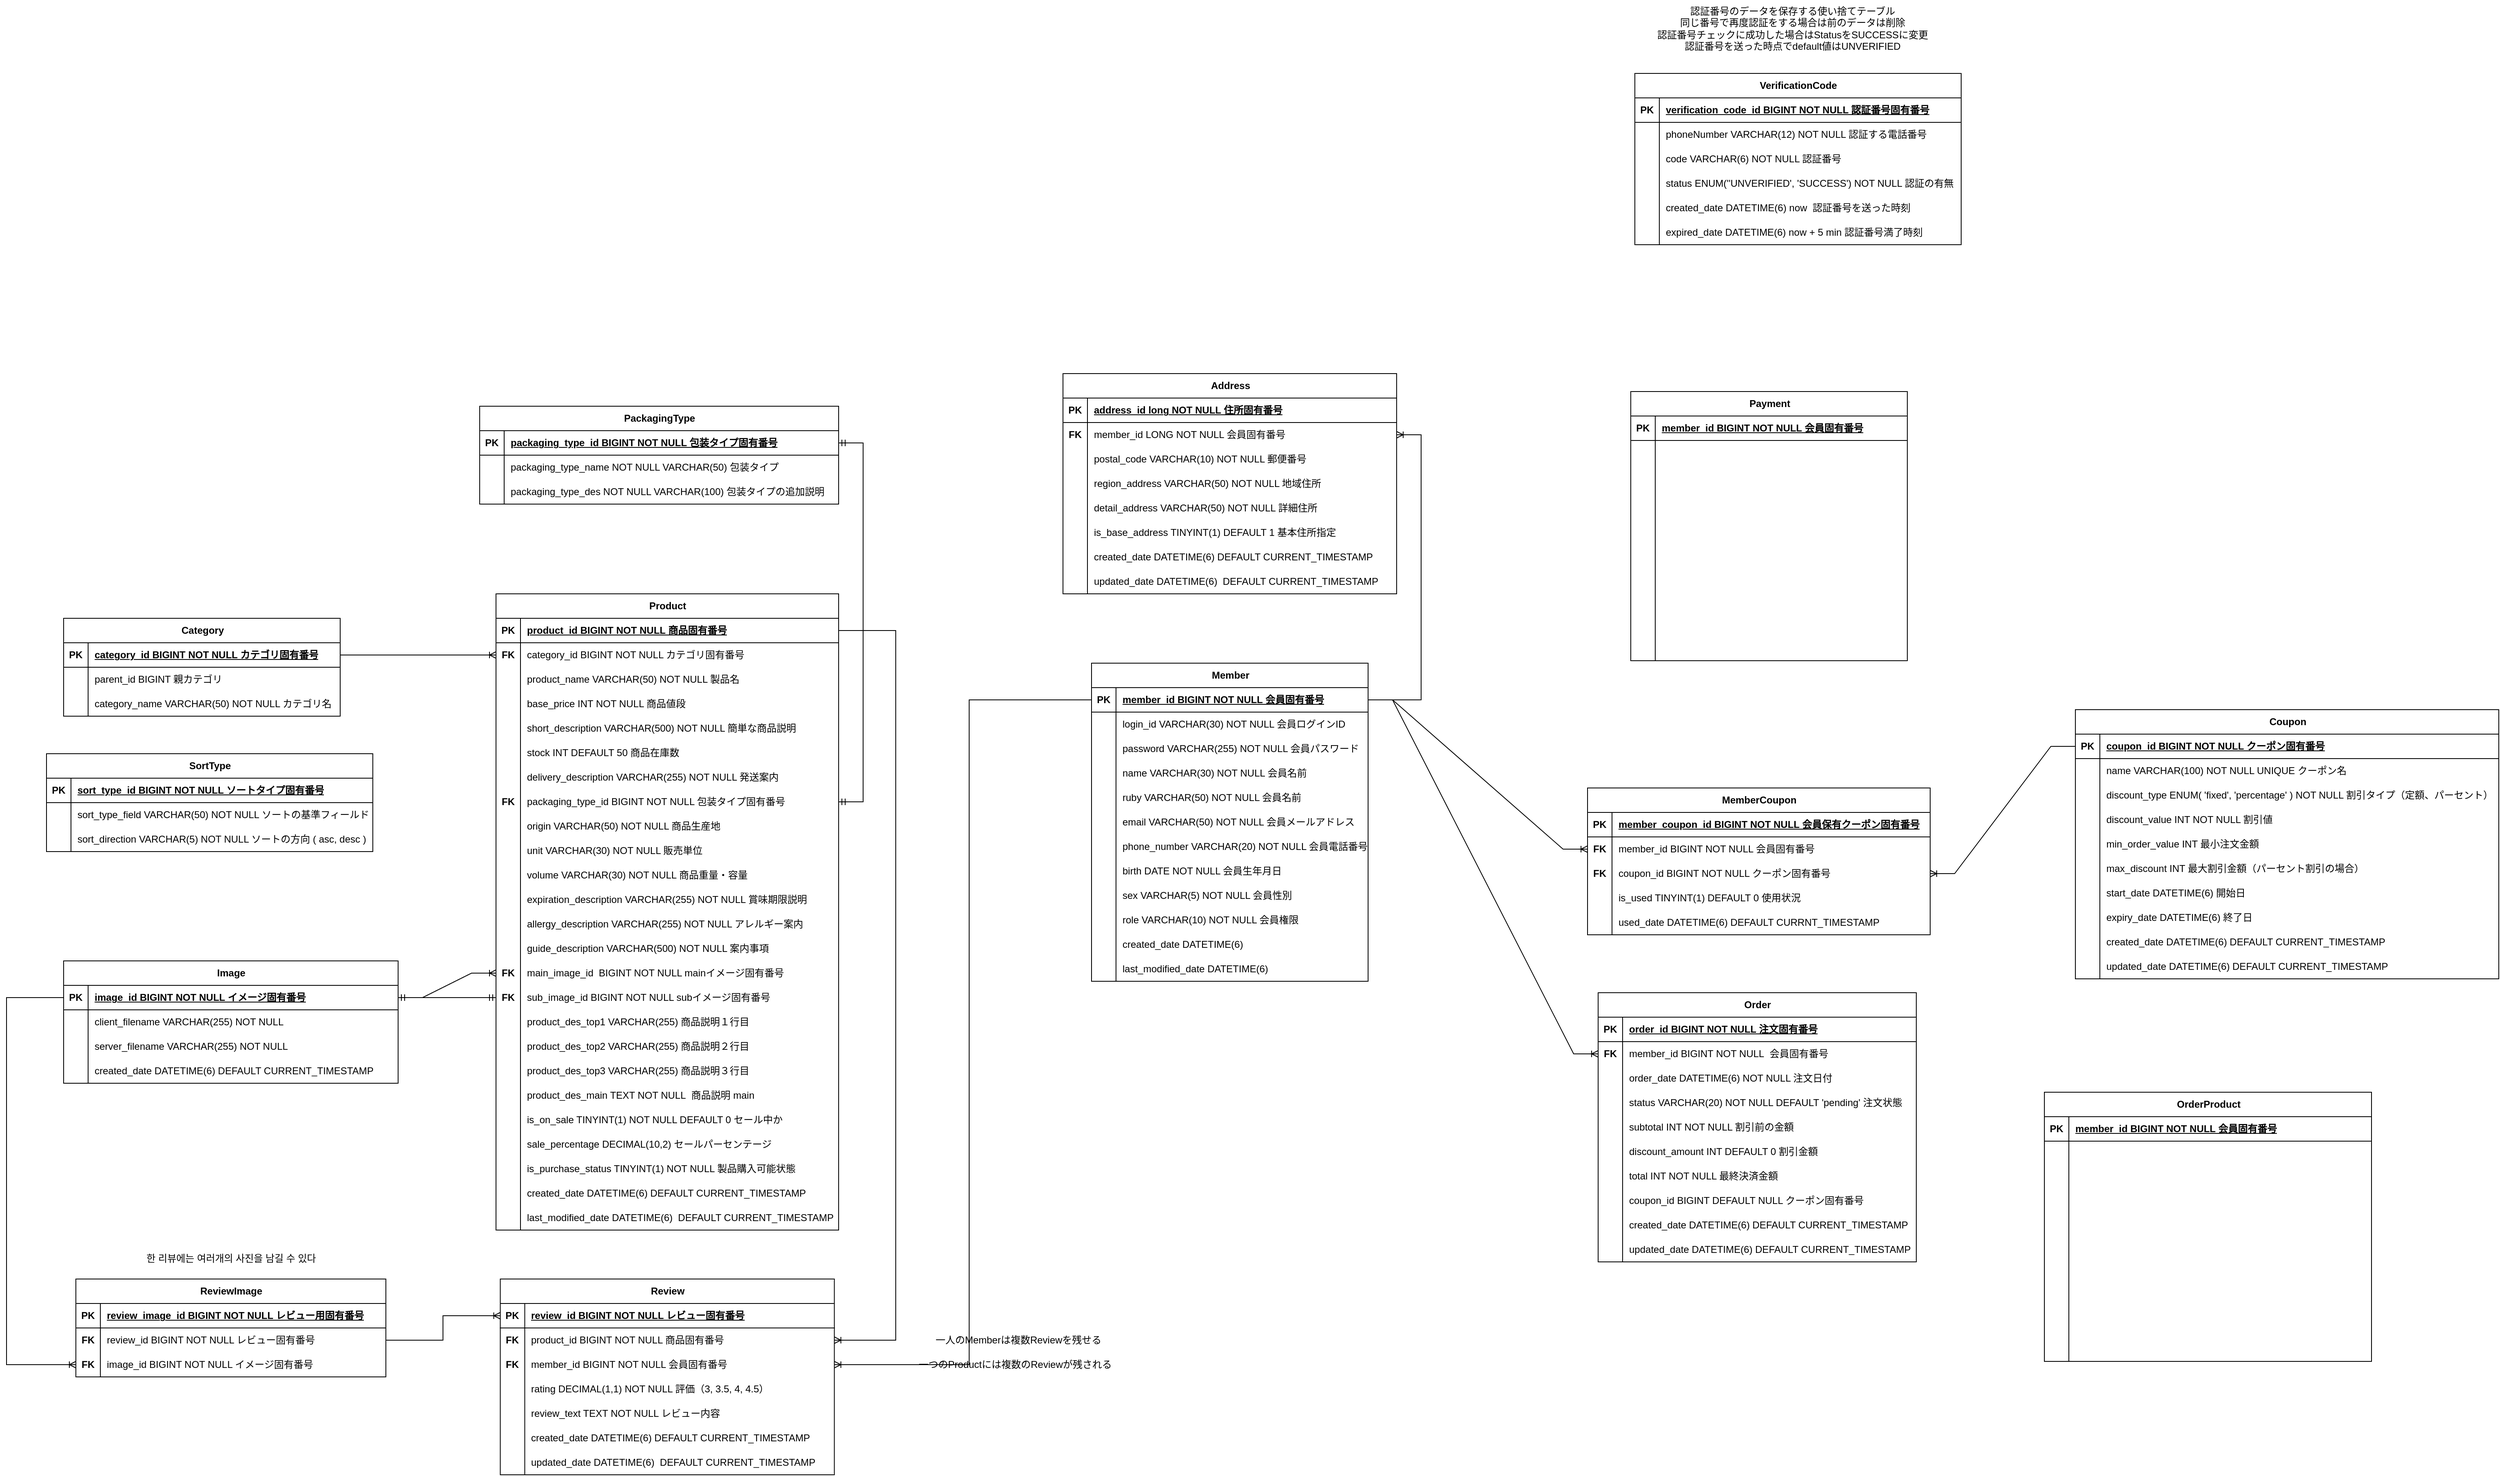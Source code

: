 <mxfile version="25.0.1">
  <diagram id="R2lEEEUBdFMjLlhIrx00" name="Page-1">
    <mxGraphModel dx="3988" dy="1960" grid="0" gridSize="10" guides="1" tooltips="1" connect="1" arrows="1" fold="1" page="0" pageScale="1" pageWidth="1200" pageHeight="1920" math="0" shadow="0" extFonts="Permanent Marker^https://fonts.googleapis.com/css?family=Permanent+Marker">
      <root>
        <mxCell id="0" />
        <mxCell id="1" parent="0" />
        <mxCell id="4rj970JniVTtiB0YuQnm-11" value="Member" style="shape=table;startSize=30;container=1;collapsible=1;childLayout=tableLayout;fixedRows=1;rowLines=0;fontStyle=1;align=center;resizeLast=1;html=1;" parent="1" vertex="1">
          <mxGeometry x="70" y="415" width="339" height="390" as="geometry" />
        </mxCell>
        <mxCell id="4rj970JniVTtiB0YuQnm-12" value="" style="shape=tableRow;horizontal=0;startSize=0;swimlaneHead=0;swimlaneBody=0;fillColor=none;collapsible=0;dropTarget=0;points=[[0,0.5],[1,0.5]];portConstraint=eastwest;top=0;left=0;right=0;bottom=1;" parent="4rj970JniVTtiB0YuQnm-11" vertex="1">
          <mxGeometry y="30" width="339" height="30" as="geometry" />
        </mxCell>
        <mxCell id="4rj970JniVTtiB0YuQnm-13" value="PK" style="shape=partialRectangle;connectable=0;fillColor=none;top=0;left=0;bottom=0;right=0;fontStyle=1;overflow=hidden;whiteSpace=wrap;html=1;" parent="4rj970JniVTtiB0YuQnm-12" vertex="1">
          <mxGeometry width="30" height="30" as="geometry">
            <mxRectangle width="30" height="30" as="alternateBounds" />
          </mxGeometry>
        </mxCell>
        <mxCell id="4rj970JniVTtiB0YuQnm-14" value="member_id BIGINT NOT NULL 会員固有番号" style="shape=partialRectangle;connectable=0;fillColor=none;top=0;left=0;bottom=0;right=0;align=left;spacingLeft=6;fontStyle=5;overflow=hidden;whiteSpace=wrap;html=1;" parent="4rj970JniVTtiB0YuQnm-12" vertex="1">
          <mxGeometry x="30" width="309" height="30" as="geometry">
            <mxRectangle width="309" height="30" as="alternateBounds" />
          </mxGeometry>
        </mxCell>
        <mxCell id="4rj970JniVTtiB0YuQnm-27" value="" style="shape=tableRow;horizontal=0;startSize=0;swimlaneHead=0;swimlaneBody=0;fillColor=none;collapsible=0;dropTarget=0;points=[[0,0.5],[1,0.5]];portConstraint=eastwest;top=0;left=0;right=0;bottom=0;" parent="4rj970JniVTtiB0YuQnm-11" vertex="1">
          <mxGeometry y="60" width="339" height="30" as="geometry" />
        </mxCell>
        <mxCell id="4rj970JniVTtiB0YuQnm-28" value="" style="shape=partialRectangle;connectable=0;fillColor=none;top=0;left=0;bottom=0;right=0;editable=1;overflow=hidden;whiteSpace=wrap;html=1;" parent="4rj970JniVTtiB0YuQnm-27" vertex="1">
          <mxGeometry width="30" height="30" as="geometry">
            <mxRectangle width="30" height="30" as="alternateBounds" />
          </mxGeometry>
        </mxCell>
        <mxCell id="4rj970JniVTtiB0YuQnm-29" value="login_id VARCHAR(30) NOT NULL 会員ログインID" style="shape=partialRectangle;connectable=0;fillColor=none;top=0;left=0;bottom=0;right=0;align=left;spacingLeft=6;overflow=hidden;whiteSpace=wrap;html=1;" parent="4rj970JniVTtiB0YuQnm-27" vertex="1">
          <mxGeometry x="30" width="309" height="30" as="geometry">
            <mxRectangle width="309" height="30" as="alternateBounds" />
          </mxGeometry>
        </mxCell>
        <mxCell id="4rj970JniVTtiB0YuQnm-18" value="" style="shape=tableRow;horizontal=0;startSize=0;swimlaneHead=0;swimlaneBody=0;fillColor=none;collapsible=0;dropTarget=0;points=[[0,0.5],[1,0.5]];portConstraint=eastwest;top=0;left=0;right=0;bottom=0;" parent="4rj970JniVTtiB0YuQnm-11" vertex="1">
          <mxGeometry y="90" width="339" height="30" as="geometry" />
        </mxCell>
        <mxCell id="4rj970JniVTtiB0YuQnm-19" value="" style="shape=partialRectangle;connectable=0;fillColor=none;top=0;left=0;bottom=0;right=0;editable=1;overflow=hidden;whiteSpace=wrap;html=1;" parent="4rj970JniVTtiB0YuQnm-18" vertex="1">
          <mxGeometry width="30" height="30" as="geometry">
            <mxRectangle width="30" height="30" as="alternateBounds" />
          </mxGeometry>
        </mxCell>
        <mxCell id="4rj970JniVTtiB0YuQnm-20" value="password VARCHAR(255) NOT NULL 会員パスワード" style="shape=partialRectangle;connectable=0;fillColor=none;top=0;left=0;bottom=0;right=0;align=left;spacingLeft=6;overflow=hidden;whiteSpace=wrap;html=1;" parent="4rj970JniVTtiB0YuQnm-18" vertex="1">
          <mxGeometry x="30" width="309" height="30" as="geometry">
            <mxRectangle width="309" height="30" as="alternateBounds" />
          </mxGeometry>
        </mxCell>
        <mxCell id="4rj970JniVTtiB0YuQnm-15" value="" style="shape=tableRow;horizontal=0;startSize=0;swimlaneHead=0;swimlaneBody=0;fillColor=none;collapsible=0;dropTarget=0;points=[[0,0.5],[1,0.5]];portConstraint=eastwest;top=0;left=0;right=0;bottom=0;" parent="4rj970JniVTtiB0YuQnm-11" vertex="1">
          <mxGeometry y="120" width="339" height="30" as="geometry" />
        </mxCell>
        <mxCell id="4rj970JniVTtiB0YuQnm-16" value="" style="shape=partialRectangle;connectable=0;fillColor=none;top=0;left=0;bottom=0;right=0;editable=1;overflow=hidden;whiteSpace=wrap;html=1;" parent="4rj970JniVTtiB0YuQnm-15" vertex="1">
          <mxGeometry width="30" height="30" as="geometry">
            <mxRectangle width="30" height="30" as="alternateBounds" />
          </mxGeometry>
        </mxCell>
        <mxCell id="4rj970JniVTtiB0YuQnm-17" value="name VARCHAR(30) NOT NULL 会員名前" style="shape=partialRectangle;connectable=0;fillColor=none;top=0;left=0;bottom=0;right=0;align=left;spacingLeft=6;overflow=hidden;whiteSpace=wrap;html=1;" parent="4rj970JniVTtiB0YuQnm-15" vertex="1">
          <mxGeometry x="30" width="309" height="30" as="geometry">
            <mxRectangle width="309" height="30" as="alternateBounds" />
          </mxGeometry>
        </mxCell>
        <mxCell id="5E-sho-F408HgoppzAvD-69" value="" style="shape=tableRow;horizontal=0;startSize=0;swimlaneHead=0;swimlaneBody=0;fillColor=none;collapsible=0;dropTarget=0;points=[[0,0.5],[1,0.5]];portConstraint=eastwest;top=0;left=0;right=0;bottom=0;" parent="4rj970JniVTtiB0YuQnm-11" vertex="1">
          <mxGeometry y="150" width="339" height="30" as="geometry" />
        </mxCell>
        <mxCell id="5E-sho-F408HgoppzAvD-70" value="" style="shape=partialRectangle;connectable=0;fillColor=none;top=0;left=0;bottom=0;right=0;editable=1;overflow=hidden;whiteSpace=wrap;html=1;" parent="5E-sho-F408HgoppzAvD-69" vertex="1">
          <mxGeometry width="30" height="30" as="geometry">
            <mxRectangle width="30" height="30" as="alternateBounds" />
          </mxGeometry>
        </mxCell>
        <mxCell id="5E-sho-F408HgoppzAvD-71" value="ruby VARCHAR(50) NOT NULL 会員名前" style="shape=partialRectangle;connectable=0;fillColor=none;top=0;left=0;bottom=0;right=0;align=left;spacingLeft=6;overflow=hidden;whiteSpace=wrap;html=1;" parent="5E-sho-F408HgoppzAvD-69" vertex="1">
          <mxGeometry x="30" width="309" height="30" as="geometry">
            <mxRectangle width="309" height="30" as="alternateBounds" />
          </mxGeometry>
        </mxCell>
        <mxCell id="4rj970JniVTtiB0YuQnm-24" value="" style="shape=tableRow;horizontal=0;startSize=0;swimlaneHead=0;swimlaneBody=0;fillColor=none;collapsible=0;dropTarget=0;points=[[0,0.5],[1,0.5]];portConstraint=eastwest;top=0;left=0;right=0;bottom=0;" parent="4rj970JniVTtiB0YuQnm-11" vertex="1">
          <mxGeometry y="180" width="339" height="30" as="geometry" />
        </mxCell>
        <mxCell id="4rj970JniVTtiB0YuQnm-25" value="" style="shape=partialRectangle;connectable=0;fillColor=none;top=0;left=0;bottom=0;right=0;editable=1;overflow=hidden;whiteSpace=wrap;html=1;" parent="4rj970JniVTtiB0YuQnm-24" vertex="1">
          <mxGeometry width="30" height="30" as="geometry">
            <mxRectangle width="30" height="30" as="alternateBounds" />
          </mxGeometry>
        </mxCell>
        <mxCell id="4rj970JniVTtiB0YuQnm-26" value="email VARCHAR(50) NOT NULL 会員メールアドレス" style="shape=partialRectangle;connectable=0;fillColor=none;top=0;left=0;bottom=0;right=0;align=left;spacingLeft=6;overflow=hidden;whiteSpace=wrap;html=1;" parent="4rj970JniVTtiB0YuQnm-24" vertex="1">
          <mxGeometry x="30" width="309" height="30" as="geometry">
            <mxRectangle width="309" height="30" as="alternateBounds" />
          </mxGeometry>
        </mxCell>
        <mxCell id="4rj970JniVTtiB0YuQnm-21" value="" style="shape=tableRow;horizontal=0;startSize=0;swimlaneHead=0;swimlaneBody=0;fillColor=none;collapsible=0;dropTarget=0;points=[[0,0.5],[1,0.5]];portConstraint=eastwest;top=0;left=0;right=0;bottom=0;" parent="4rj970JniVTtiB0YuQnm-11" vertex="1">
          <mxGeometry y="210" width="339" height="30" as="geometry" />
        </mxCell>
        <mxCell id="4rj970JniVTtiB0YuQnm-22" value="" style="shape=partialRectangle;connectable=0;fillColor=none;top=0;left=0;bottom=0;right=0;editable=1;overflow=hidden;whiteSpace=wrap;html=1;" parent="4rj970JniVTtiB0YuQnm-21" vertex="1">
          <mxGeometry width="30" height="30" as="geometry">
            <mxRectangle width="30" height="30" as="alternateBounds" />
          </mxGeometry>
        </mxCell>
        <mxCell id="4rj970JniVTtiB0YuQnm-23" value="phone_number VARCHAR(20) NOT NULL 会員電話番号" style="shape=partialRectangle;connectable=0;fillColor=none;top=0;left=0;bottom=0;right=0;align=left;spacingLeft=6;overflow=hidden;whiteSpace=wrap;html=1;" parent="4rj970JniVTtiB0YuQnm-21" vertex="1">
          <mxGeometry x="30" width="309" height="30" as="geometry">
            <mxRectangle width="309" height="30" as="alternateBounds" />
          </mxGeometry>
        </mxCell>
        <mxCell id="2HojBRE6YS-cpurxrn24-1" value="" style="shape=tableRow;horizontal=0;startSize=0;swimlaneHead=0;swimlaneBody=0;fillColor=none;collapsible=0;dropTarget=0;points=[[0,0.5],[1,0.5]];portConstraint=eastwest;top=0;left=0;right=0;bottom=0;" parent="4rj970JniVTtiB0YuQnm-11" vertex="1">
          <mxGeometry y="240" width="339" height="30" as="geometry" />
        </mxCell>
        <mxCell id="2HojBRE6YS-cpurxrn24-2" value="" style="shape=partialRectangle;connectable=0;fillColor=none;top=0;left=0;bottom=0;right=0;editable=1;overflow=hidden;whiteSpace=wrap;html=1;" parent="2HojBRE6YS-cpurxrn24-1" vertex="1">
          <mxGeometry width="30" height="30" as="geometry">
            <mxRectangle width="30" height="30" as="alternateBounds" />
          </mxGeometry>
        </mxCell>
        <mxCell id="2HojBRE6YS-cpurxrn24-3" value="birth DATE NOT NULL 会員生年月日" style="shape=partialRectangle;connectable=0;fillColor=none;top=0;left=0;bottom=0;right=0;align=left;spacingLeft=6;overflow=hidden;whiteSpace=wrap;html=1;" parent="2HojBRE6YS-cpurxrn24-1" vertex="1">
          <mxGeometry x="30" width="309" height="30" as="geometry">
            <mxRectangle width="309" height="30" as="alternateBounds" />
          </mxGeometry>
        </mxCell>
        <mxCell id="4rj970JniVTtiB0YuQnm-30" value="" style="shape=tableRow;horizontal=0;startSize=0;swimlaneHead=0;swimlaneBody=0;fillColor=none;collapsible=0;dropTarget=0;points=[[0,0.5],[1,0.5]];portConstraint=eastwest;top=0;left=0;right=0;bottom=0;" parent="4rj970JniVTtiB0YuQnm-11" vertex="1">
          <mxGeometry y="270" width="339" height="30" as="geometry" />
        </mxCell>
        <mxCell id="4rj970JniVTtiB0YuQnm-31" value="" style="shape=partialRectangle;connectable=0;fillColor=none;top=0;left=0;bottom=0;right=0;editable=1;overflow=hidden;whiteSpace=wrap;html=1;" parent="4rj970JniVTtiB0YuQnm-30" vertex="1">
          <mxGeometry width="30" height="30" as="geometry">
            <mxRectangle width="30" height="30" as="alternateBounds" />
          </mxGeometry>
        </mxCell>
        <mxCell id="4rj970JniVTtiB0YuQnm-32" value="sex VARCHAR(5) NOT NULL 会員性別" style="shape=partialRectangle;connectable=0;fillColor=none;top=0;left=0;bottom=0;right=0;align=left;spacingLeft=6;overflow=hidden;whiteSpace=wrap;html=1;" parent="4rj970JniVTtiB0YuQnm-30" vertex="1">
          <mxGeometry x="30" width="309" height="30" as="geometry">
            <mxRectangle width="309" height="30" as="alternateBounds" />
          </mxGeometry>
        </mxCell>
        <mxCell id="2HojBRE6YS-cpurxrn24-382" value="" style="shape=tableRow;horizontal=0;startSize=0;swimlaneHead=0;swimlaneBody=0;fillColor=none;collapsible=0;dropTarget=0;points=[[0,0.5],[1,0.5]];portConstraint=eastwest;top=0;left=0;right=0;bottom=0;" parent="4rj970JniVTtiB0YuQnm-11" vertex="1">
          <mxGeometry y="300" width="339" height="30" as="geometry" />
        </mxCell>
        <mxCell id="2HojBRE6YS-cpurxrn24-383" value="" style="shape=partialRectangle;connectable=0;fillColor=none;top=0;left=0;bottom=0;right=0;editable=1;overflow=hidden;whiteSpace=wrap;html=1;" parent="2HojBRE6YS-cpurxrn24-382" vertex="1">
          <mxGeometry width="30" height="30" as="geometry">
            <mxRectangle width="30" height="30" as="alternateBounds" />
          </mxGeometry>
        </mxCell>
        <mxCell id="2HojBRE6YS-cpurxrn24-384" value="role VARCHAR(10) NOT NULL 会員権限" style="shape=partialRectangle;connectable=0;fillColor=none;top=0;left=0;bottom=0;right=0;align=left;spacingLeft=6;overflow=hidden;whiteSpace=wrap;html=1;" parent="2HojBRE6YS-cpurxrn24-382" vertex="1">
          <mxGeometry x="30" width="309" height="30" as="geometry">
            <mxRectangle width="309" height="30" as="alternateBounds" />
          </mxGeometry>
        </mxCell>
        <mxCell id="2HojBRE6YS-cpurxrn24-4" value="" style="shape=tableRow;horizontal=0;startSize=0;swimlaneHead=0;swimlaneBody=0;fillColor=none;collapsible=0;dropTarget=0;points=[[0,0.5],[1,0.5]];portConstraint=eastwest;top=0;left=0;right=0;bottom=0;" parent="4rj970JniVTtiB0YuQnm-11" vertex="1">
          <mxGeometry y="330" width="339" height="30" as="geometry" />
        </mxCell>
        <mxCell id="2HojBRE6YS-cpurxrn24-5" value="" style="shape=partialRectangle;connectable=0;fillColor=none;top=0;left=0;bottom=0;right=0;editable=1;overflow=hidden;whiteSpace=wrap;html=1;" parent="2HojBRE6YS-cpurxrn24-4" vertex="1">
          <mxGeometry width="30" height="30" as="geometry">
            <mxRectangle width="30" height="30" as="alternateBounds" />
          </mxGeometry>
        </mxCell>
        <mxCell id="2HojBRE6YS-cpurxrn24-6" value="created_date DATETIME(6)" style="shape=partialRectangle;connectable=0;fillColor=none;top=0;left=0;bottom=0;right=0;align=left;spacingLeft=6;overflow=hidden;whiteSpace=wrap;html=1;" parent="2HojBRE6YS-cpurxrn24-4" vertex="1">
          <mxGeometry x="30" width="309" height="30" as="geometry">
            <mxRectangle width="309" height="30" as="alternateBounds" />
          </mxGeometry>
        </mxCell>
        <mxCell id="2HojBRE6YS-cpurxrn24-7" value="" style="shape=tableRow;horizontal=0;startSize=0;swimlaneHead=0;swimlaneBody=0;fillColor=none;collapsible=0;dropTarget=0;points=[[0,0.5],[1,0.5]];portConstraint=eastwest;top=0;left=0;right=0;bottom=0;" parent="4rj970JniVTtiB0YuQnm-11" vertex="1">
          <mxGeometry y="360" width="339" height="30" as="geometry" />
        </mxCell>
        <mxCell id="2HojBRE6YS-cpurxrn24-8" value="" style="shape=partialRectangle;connectable=0;fillColor=none;top=0;left=0;bottom=0;right=0;editable=1;overflow=hidden;whiteSpace=wrap;html=1;" parent="2HojBRE6YS-cpurxrn24-7" vertex="1">
          <mxGeometry width="30" height="30" as="geometry">
            <mxRectangle width="30" height="30" as="alternateBounds" />
          </mxGeometry>
        </mxCell>
        <mxCell id="2HojBRE6YS-cpurxrn24-9" value="last_modified_date DATETIME(6)" style="shape=partialRectangle;connectable=0;fillColor=none;top=0;left=0;bottom=0;right=0;align=left;spacingLeft=6;overflow=hidden;whiteSpace=wrap;html=1;" parent="2HojBRE6YS-cpurxrn24-7" vertex="1">
          <mxGeometry x="30" width="309" height="30" as="geometry">
            <mxRectangle width="309" height="30" as="alternateBounds" />
          </mxGeometry>
        </mxCell>
        <mxCell id="4rj970JniVTtiB0YuQnm-36" value="Address" style="shape=table;startSize=30;container=1;collapsible=1;childLayout=tableLayout;fixedRows=1;rowLines=0;fontStyle=1;align=center;resizeLast=1;html=1;" parent="1" vertex="1">
          <mxGeometry x="35" y="60" width="409" height="270" as="geometry" />
        </mxCell>
        <mxCell id="4rj970JniVTtiB0YuQnm-37" value="" style="shape=tableRow;horizontal=0;startSize=0;swimlaneHead=0;swimlaneBody=0;fillColor=none;collapsible=0;dropTarget=0;points=[[0,0.5],[1,0.5]];portConstraint=eastwest;top=0;left=0;right=0;bottom=1;" parent="4rj970JniVTtiB0YuQnm-36" vertex="1">
          <mxGeometry y="30" width="409" height="30" as="geometry" />
        </mxCell>
        <mxCell id="4rj970JniVTtiB0YuQnm-38" value="PK" style="shape=partialRectangle;connectable=0;fillColor=none;top=0;left=0;bottom=0;right=0;fontStyle=1;overflow=hidden;whiteSpace=wrap;html=1;" parent="4rj970JniVTtiB0YuQnm-37" vertex="1">
          <mxGeometry width="30" height="30" as="geometry">
            <mxRectangle width="30" height="30" as="alternateBounds" />
          </mxGeometry>
        </mxCell>
        <mxCell id="4rj970JniVTtiB0YuQnm-39" value="address_id long NOT NULL 住所固有番号" style="shape=partialRectangle;connectable=0;fillColor=none;top=0;left=0;bottom=0;right=0;align=left;spacingLeft=6;fontStyle=5;overflow=hidden;whiteSpace=wrap;html=1;" parent="4rj970JniVTtiB0YuQnm-37" vertex="1">
          <mxGeometry x="30" width="379" height="30" as="geometry">
            <mxRectangle width="379" height="30" as="alternateBounds" />
          </mxGeometry>
        </mxCell>
        <mxCell id="4rj970JniVTtiB0YuQnm-40" value="" style="shape=tableRow;horizontal=0;startSize=0;swimlaneHead=0;swimlaneBody=0;fillColor=none;collapsible=0;dropTarget=0;points=[[0,0.5],[1,0.5]];portConstraint=eastwest;top=0;left=0;right=0;bottom=0;" parent="4rj970JniVTtiB0YuQnm-36" vertex="1">
          <mxGeometry y="60" width="409" height="30" as="geometry" />
        </mxCell>
        <mxCell id="4rj970JniVTtiB0YuQnm-41" value="&lt;b&gt;FK&lt;/b&gt;" style="shape=partialRectangle;connectable=0;fillColor=none;top=0;left=0;bottom=0;right=0;editable=1;overflow=hidden;whiteSpace=wrap;html=1;" parent="4rj970JniVTtiB0YuQnm-40" vertex="1">
          <mxGeometry width="30" height="30" as="geometry">
            <mxRectangle width="30" height="30" as="alternateBounds" />
          </mxGeometry>
        </mxCell>
        <mxCell id="4rj970JniVTtiB0YuQnm-42" value="member_id LONG NOT NULL 会員固有番号" style="shape=partialRectangle;connectable=0;fillColor=none;top=0;left=0;bottom=0;right=0;align=left;spacingLeft=6;overflow=hidden;whiteSpace=wrap;html=1;" parent="4rj970JniVTtiB0YuQnm-40" vertex="1">
          <mxGeometry x="30" width="379" height="30" as="geometry">
            <mxRectangle width="379" height="30" as="alternateBounds" />
          </mxGeometry>
        </mxCell>
        <mxCell id="4rj970JniVTtiB0YuQnm-43" value="" style="shape=tableRow;horizontal=0;startSize=0;swimlaneHead=0;swimlaneBody=0;fillColor=none;collapsible=0;dropTarget=0;points=[[0,0.5],[1,0.5]];portConstraint=eastwest;top=0;left=0;right=0;bottom=0;" parent="4rj970JniVTtiB0YuQnm-36" vertex="1">
          <mxGeometry y="90" width="409" height="30" as="geometry" />
        </mxCell>
        <mxCell id="4rj970JniVTtiB0YuQnm-44" value="" style="shape=partialRectangle;connectable=0;fillColor=none;top=0;left=0;bottom=0;right=0;editable=1;overflow=hidden;whiteSpace=wrap;html=1;" parent="4rj970JniVTtiB0YuQnm-43" vertex="1">
          <mxGeometry width="30" height="30" as="geometry">
            <mxRectangle width="30" height="30" as="alternateBounds" />
          </mxGeometry>
        </mxCell>
        <mxCell id="4rj970JniVTtiB0YuQnm-45" value="postal_code VARCHAR(10) NOT NULL 郵便番号" style="shape=partialRectangle;connectable=0;fillColor=none;top=0;left=0;bottom=0;right=0;align=left;spacingLeft=6;overflow=hidden;whiteSpace=wrap;html=1;" parent="4rj970JniVTtiB0YuQnm-43" vertex="1">
          <mxGeometry x="30" width="379" height="30" as="geometry">
            <mxRectangle width="379" height="30" as="alternateBounds" />
          </mxGeometry>
        </mxCell>
        <mxCell id="2HojBRE6YS-cpurxrn24-62" value="" style="shape=tableRow;horizontal=0;startSize=0;swimlaneHead=0;swimlaneBody=0;fillColor=none;collapsible=0;dropTarget=0;points=[[0,0.5],[1,0.5]];portConstraint=eastwest;top=0;left=0;right=0;bottom=0;" parent="4rj970JniVTtiB0YuQnm-36" vertex="1">
          <mxGeometry y="120" width="409" height="30" as="geometry" />
        </mxCell>
        <mxCell id="2HojBRE6YS-cpurxrn24-63" value="" style="shape=partialRectangle;connectable=0;fillColor=none;top=0;left=0;bottom=0;right=0;editable=1;overflow=hidden;whiteSpace=wrap;html=1;" parent="2HojBRE6YS-cpurxrn24-62" vertex="1">
          <mxGeometry width="30" height="30" as="geometry">
            <mxRectangle width="30" height="30" as="alternateBounds" />
          </mxGeometry>
        </mxCell>
        <mxCell id="2HojBRE6YS-cpurxrn24-64" value="region_address VARCHAR(50) NOT NULL 地域住所" style="shape=partialRectangle;connectable=0;fillColor=none;top=0;left=0;bottom=0;right=0;align=left;spacingLeft=6;overflow=hidden;whiteSpace=wrap;html=1;" parent="2HojBRE6YS-cpurxrn24-62" vertex="1">
          <mxGeometry x="30" width="379" height="30" as="geometry">
            <mxRectangle width="379" height="30" as="alternateBounds" />
          </mxGeometry>
        </mxCell>
        <mxCell id="2HojBRE6YS-cpurxrn24-80" value="" style="shape=tableRow;horizontal=0;startSize=0;swimlaneHead=0;swimlaneBody=0;fillColor=none;collapsible=0;dropTarget=0;points=[[0,0.5],[1,0.5]];portConstraint=eastwest;top=0;left=0;right=0;bottom=0;" parent="4rj970JniVTtiB0YuQnm-36" vertex="1">
          <mxGeometry y="150" width="409" height="30" as="geometry" />
        </mxCell>
        <mxCell id="2HojBRE6YS-cpurxrn24-81" value="" style="shape=partialRectangle;connectable=0;fillColor=none;top=0;left=0;bottom=0;right=0;editable=1;overflow=hidden;whiteSpace=wrap;html=1;" parent="2HojBRE6YS-cpurxrn24-80" vertex="1">
          <mxGeometry width="30" height="30" as="geometry">
            <mxRectangle width="30" height="30" as="alternateBounds" />
          </mxGeometry>
        </mxCell>
        <mxCell id="2HojBRE6YS-cpurxrn24-82" value="detail_address VARCHAR(50) NOT NULL 詳細住所" style="shape=partialRectangle;connectable=0;fillColor=none;top=0;left=0;bottom=0;right=0;align=left;spacingLeft=6;overflow=hidden;whiteSpace=wrap;html=1;" parent="2HojBRE6YS-cpurxrn24-80" vertex="1">
          <mxGeometry x="30" width="379" height="30" as="geometry">
            <mxRectangle width="379" height="30" as="alternateBounds" />
          </mxGeometry>
        </mxCell>
        <mxCell id="2HojBRE6YS-cpurxrn24-77" value="" style="shape=tableRow;horizontal=0;startSize=0;swimlaneHead=0;swimlaneBody=0;fillColor=none;collapsible=0;dropTarget=0;points=[[0,0.5],[1,0.5]];portConstraint=eastwest;top=0;left=0;right=0;bottom=0;" parent="4rj970JniVTtiB0YuQnm-36" vertex="1">
          <mxGeometry y="180" width="409" height="30" as="geometry" />
        </mxCell>
        <mxCell id="2HojBRE6YS-cpurxrn24-78" value="" style="shape=partialRectangle;connectable=0;fillColor=none;top=0;left=0;bottom=0;right=0;editable=1;overflow=hidden;whiteSpace=wrap;html=1;" parent="2HojBRE6YS-cpurxrn24-77" vertex="1">
          <mxGeometry width="30" height="30" as="geometry">
            <mxRectangle width="30" height="30" as="alternateBounds" />
          </mxGeometry>
        </mxCell>
        <mxCell id="2HojBRE6YS-cpurxrn24-79" value="is_base_address TINYINT(1) DEFAULT 1 基本住所指定" style="shape=partialRectangle;connectable=0;fillColor=none;top=0;left=0;bottom=0;right=0;align=left;spacingLeft=6;overflow=hidden;whiteSpace=wrap;html=1;" parent="2HojBRE6YS-cpurxrn24-77" vertex="1">
          <mxGeometry x="30" width="379" height="30" as="geometry">
            <mxRectangle width="379" height="30" as="alternateBounds" />
          </mxGeometry>
        </mxCell>
        <mxCell id="2HojBRE6YS-cpurxrn24-71" value="" style="shape=tableRow;horizontal=0;startSize=0;swimlaneHead=0;swimlaneBody=0;fillColor=none;collapsible=0;dropTarget=0;points=[[0,0.5],[1,0.5]];portConstraint=eastwest;top=0;left=0;right=0;bottom=0;" parent="4rj970JniVTtiB0YuQnm-36" vertex="1">
          <mxGeometry y="210" width="409" height="30" as="geometry" />
        </mxCell>
        <mxCell id="2HojBRE6YS-cpurxrn24-72" value="" style="shape=partialRectangle;connectable=0;fillColor=none;top=0;left=0;bottom=0;right=0;editable=1;overflow=hidden;whiteSpace=wrap;html=1;" parent="2HojBRE6YS-cpurxrn24-71" vertex="1">
          <mxGeometry width="30" height="30" as="geometry">
            <mxRectangle width="30" height="30" as="alternateBounds" />
          </mxGeometry>
        </mxCell>
        <mxCell id="2HojBRE6YS-cpurxrn24-73" value="created_date DATETIME(6) DEFAULT CURRENT_TIMESTAMP" style="shape=partialRectangle;connectable=0;fillColor=none;top=0;left=0;bottom=0;right=0;align=left;spacingLeft=6;overflow=hidden;whiteSpace=wrap;html=1;" parent="2HojBRE6YS-cpurxrn24-71" vertex="1">
          <mxGeometry x="30" width="379" height="30" as="geometry">
            <mxRectangle width="379" height="30" as="alternateBounds" />
          </mxGeometry>
        </mxCell>
        <mxCell id="2HojBRE6YS-cpurxrn24-65" value="" style="shape=tableRow;horizontal=0;startSize=0;swimlaneHead=0;swimlaneBody=0;fillColor=none;collapsible=0;dropTarget=0;points=[[0,0.5],[1,0.5]];portConstraint=eastwest;top=0;left=0;right=0;bottom=0;" parent="4rj970JniVTtiB0YuQnm-36" vertex="1">
          <mxGeometry y="240" width="409" height="30" as="geometry" />
        </mxCell>
        <mxCell id="2HojBRE6YS-cpurxrn24-66" value="" style="shape=partialRectangle;connectable=0;fillColor=none;top=0;left=0;bottom=0;right=0;editable=1;overflow=hidden;whiteSpace=wrap;html=1;" parent="2HojBRE6YS-cpurxrn24-65" vertex="1">
          <mxGeometry width="30" height="30" as="geometry">
            <mxRectangle width="30" height="30" as="alternateBounds" />
          </mxGeometry>
        </mxCell>
        <mxCell id="2HojBRE6YS-cpurxrn24-67" value="updated_date DATETIME(6)&amp;nbsp; DEFAULT CURRENT_TIMESTAMP" style="shape=partialRectangle;connectable=0;fillColor=none;top=0;left=0;bottom=0;right=0;align=left;spacingLeft=6;overflow=hidden;whiteSpace=wrap;html=1;" parent="2HojBRE6YS-cpurxrn24-65" vertex="1">
          <mxGeometry x="30" width="379" height="30" as="geometry">
            <mxRectangle width="379" height="30" as="alternateBounds" />
          </mxGeometry>
        </mxCell>
        <mxCell id="2HojBRE6YS-cpurxrn24-10" value="Product" style="shape=table;startSize=30;container=1;collapsible=1;childLayout=tableLayout;fixedRows=1;rowLines=0;fontStyle=1;align=center;resizeLast=1;html=1;" parent="1" vertex="1">
          <mxGeometry x="-660" y="330" width="420" height="780" as="geometry" />
        </mxCell>
        <mxCell id="2HojBRE6YS-cpurxrn24-11" value="" style="shape=tableRow;horizontal=0;startSize=0;swimlaneHead=0;swimlaneBody=0;fillColor=none;collapsible=0;dropTarget=0;points=[[0,0.5],[1,0.5]];portConstraint=eastwest;top=0;left=0;right=0;bottom=1;" parent="2HojBRE6YS-cpurxrn24-10" vertex="1">
          <mxGeometry y="30" width="420" height="30" as="geometry" />
        </mxCell>
        <mxCell id="2HojBRE6YS-cpurxrn24-12" value="PK" style="shape=partialRectangle;connectable=0;fillColor=none;top=0;left=0;bottom=0;right=0;fontStyle=1;overflow=hidden;whiteSpace=wrap;html=1;" parent="2HojBRE6YS-cpurxrn24-11" vertex="1">
          <mxGeometry width="30" height="30" as="geometry">
            <mxRectangle width="30" height="30" as="alternateBounds" />
          </mxGeometry>
        </mxCell>
        <mxCell id="2HojBRE6YS-cpurxrn24-13" value="product_id BIGINT NOT NULL 商品固有番号" style="shape=partialRectangle;connectable=0;fillColor=none;top=0;left=0;bottom=0;right=0;align=left;spacingLeft=6;fontStyle=5;overflow=hidden;whiteSpace=wrap;html=1;" parent="2HojBRE6YS-cpurxrn24-11" vertex="1">
          <mxGeometry x="30" width="390" height="30" as="geometry">
            <mxRectangle width="390" height="30" as="alternateBounds" />
          </mxGeometry>
        </mxCell>
        <mxCell id="5E-sho-F408HgoppzAvD-104" value="" style="shape=tableRow;horizontal=0;startSize=0;swimlaneHead=0;swimlaneBody=0;fillColor=none;collapsible=0;dropTarget=0;points=[[0,0.5],[1,0.5]];portConstraint=eastwest;top=0;left=0;right=0;bottom=0;" parent="2HojBRE6YS-cpurxrn24-10" vertex="1">
          <mxGeometry y="60" width="420" height="30" as="geometry" />
        </mxCell>
        <mxCell id="5E-sho-F408HgoppzAvD-105" value="&lt;b&gt;FK&lt;/b&gt;" style="shape=partialRectangle;connectable=0;fillColor=none;top=0;left=0;bottom=0;right=0;editable=1;overflow=hidden;whiteSpace=wrap;html=1;" parent="5E-sho-F408HgoppzAvD-104" vertex="1">
          <mxGeometry width="30" height="30" as="geometry">
            <mxRectangle width="30" height="30" as="alternateBounds" />
          </mxGeometry>
        </mxCell>
        <mxCell id="5E-sho-F408HgoppzAvD-106" value="category_id BIGINT NOT NULL カテゴリ固有番号" style="shape=partialRectangle;connectable=0;fillColor=none;top=0;left=0;bottom=0;right=0;align=left;spacingLeft=6;overflow=hidden;whiteSpace=wrap;html=1;" parent="5E-sho-F408HgoppzAvD-104" vertex="1">
          <mxGeometry x="30" width="390" height="30" as="geometry">
            <mxRectangle width="390" height="30" as="alternateBounds" />
          </mxGeometry>
        </mxCell>
        <mxCell id="2HojBRE6YS-cpurxrn24-14" value="" style="shape=tableRow;horizontal=0;startSize=0;swimlaneHead=0;swimlaneBody=0;fillColor=none;collapsible=0;dropTarget=0;points=[[0,0.5],[1,0.5]];portConstraint=eastwest;top=0;left=0;right=0;bottom=0;" parent="2HojBRE6YS-cpurxrn24-10" vertex="1">
          <mxGeometry y="90" width="420" height="30" as="geometry" />
        </mxCell>
        <mxCell id="2HojBRE6YS-cpurxrn24-15" value="" style="shape=partialRectangle;connectable=0;fillColor=none;top=0;left=0;bottom=0;right=0;editable=1;overflow=hidden;whiteSpace=wrap;html=1;" parent="2HojBRE6YS-cpurxrn24-14" vertex="1">
          <mxGeometry width="30" height="30" as="geometry">
            <mxRectangle width="30" height="30" as="alternateBounds" />
          </mxGeometry>
        </mxCell>
        <mxCell id="2HojBRE6YS-cpurxrn24-16" value="product_name VARCHAR(50) NOT NULL 製品名" style="shape=partialRectangle;connectable=0;fillColor=none;top=0;left=0;bottom=0;right=0;align=left;spacingLeft=6;overflow=hidden;whiteSpace=wrap;html=1;" parent="2HojBRE6YS-cpurxrn24-14" vertex="1">
          <mxGeometry x="30" width="390" height="30" as="geometry">
            <mxRectangle width="390" height="30" as="alternateBounds" />
          </mxGeometry>
        </mxCell>
        <mxCell id="2HojBRE6YS-cpurxrn24-17" value="" style="shape=tableRow;horizontal=0;startSize=0;swimlaneHead=0;swimlaneBody=0;fillColor=none;collapsible=0;dropTarget=0;points=[[0,0.5],[1,0.5]];portConstraint=eastwest;top=0;left=0;right=0;bottom=0;" parent="2HojBRE6YS-cpurxrn24-10" vertex="1">
          <mxGeometry y="120" width="420" height="30" as="geometry" />
        </mxCell>
        <mxCell id="2HojBRE6YS-cpurxrn24-18" value="" style="shape=partialRectangle;connectable=0;fillColor=none;top=0;left=0;bottom=0;right=0;editable=1;overflow=hidden;whiteSpace=wrap;html=1;" parent="2HojBRE6YS-cpurxrn24-17" vertex="1">
          <mxGeometry width="30" height="30" as="geometry">
            <mxRectangle width="30" height="30" as="alternateBounds" />
          </mxGeometry>
        </mxCell>
        <mxCell id="2HojBRE6YS-cpurxrn24-19" value="base_price INT NOT NULL 商品値段" style="shape=partialRectangle;connectable=0;fillColor=none;top=0;left=0;bottom=0;right=0;align=left;spacingLeft=6;overflow=hidden;whiteSpace=wrap;html=1;" parent="2HojBRE6YS-cpurxrn24-17" vertex="1">
          <mxGeometry x="30" width="390" height="30" as="geometry">
            <mxRectangle width="390" height="30" as="alternateBounds" />
          </mxGeometry>
        </mxCell>
        <mxCell id="2HojBRE6YS-cpurxrn24-20" value="" style="shape=tableRow;horizontal=0;startSize=0;swimlaneHead=0;swimlaneBody=0;fillColor=none;collapsible=0;dropTarget=0;points=[[0,0.5],[1,0.5]];portConstraint=eastwest;top=0;left=0;right=0;bottom=0;" parent="2HojBRE6YS-cpurxrn24-10" vertex="1">
          <mxGeometry y="150" width="420" height="30" as="geometry" />
        </mxCell>
        <mxCell id="2HojBRE6YS-cpurxrn24-21" value="" style="shape=partialRectangle;connectable=0;fillColor=none;top=0;left=0;bottom=0;right=0;editable=1;overflow=hidden;whiteSpace=wrap;html=1;" parent="2HojBRE6YS-cpurxrn24-20" vertex="1">
          <mxGeometry width="30" height="30" as="geometry">
            <mxRectangle width="30" height="30" as="alternateBounds" />
          </mxGeometry>
        </mxCell>
        <mxCell id="2HojBRE6YS-cpurxrn24-22" value="short_description VARCHAR(500) NOT NULL 簡単な商品説明" style="shape=partialRectangle;connectable=0;fillColor=none;top=0;left=0;bottom=0;right=0;align=left;spacingLeft=6;overflow=hidden;whiteSpace=wrap;html=1;" parent="2HojBRE6YS-cpurxrn24-20" vertex="1">
          <mxGeometry x="30" width="390" height="30" as="geometry">
            <mxRectangle width="390" height="30" as="alternateBounds" />
          </mxGeometry>
        </mxCell>
        <mxCell id="2HojBRE6YS-cpurxrn24-23" value="" style="shape=tableRow;horizontal=0;startSize=0;swimlaneHead=0;swimlaneBody=0;fillColor=none;collapsible=0;dropTarget=0;points=[[0,0.5],[1,0.5]];portConstraint=eastwest;top=0;left=0;right=0;bottom=0;" parent="2HojBRE6YS-cpurxrn24-10" vertex="1">
          <mxGeometry y="180" width="420" height="30" as="geometry" />
        </mxCell>
        <mxCell id="2HojBRE6YS-cpurxrn24-24" value="" style="shape=partialRectangle;connectable=0;fillColor=none;top=0;left=0;bottom=0;right=0;editable=1;overflow=hidden;whiteSpace=wrap;html=1;" parent="2HojBRE6YS-cpurxrn24-23" vertex="1">
          <mxGeometry width="30" height="30" as="geometry">
            <mxRectangle width="30" height="30" as="alternateBounds" />
          </mxGeometry>
        </mxCell>
        <mxCell id="2HojBRE6YS-cpurxrn24-25" value="stock INT DEFAULT 50 商品在庫数" style="shape=partialRectangle;connectable=0;fillColor=none;top=0;left=0;bottom=0;right=0;align=left;spacingLeft=6;overflow=hidden;whiteSpace=wrap;html=1;" parent="2HojBRE6YS-cpurxrn24-23" vertex="1">
          <mxGeometry x="30" width="390" height="30" as="geometry">
            <mxRectangle width="390" height="30" as="alternateBounds" />
          </mxGeometry>
        </mxCell>
        <mxCell id="5E-sho-F408HgoppzAvD-89" value="" style="shape=tableRow;horizontal=0;startSize=0;swimlaneHead=0;swimlaneBody=0;fillColor=none;collapsible=0;dropTarget=0;points=[[0,0.5],[1,0.5]];portConstraint=eastwest;top=0;left=0;right=0;bottom=0;" parent="2HojBRE6YS-cpurxrn24-10" vertex="1">
          <mxGeometry y="210" width="420" height="30" as="geometry" />
        </mxCell>
        <mxCell id="5E-sho-F408HgoppzAvD-90" value="" style="shape=partialRectangle;connectable=0;fillColor=none;top=0;left=0;bottom=0;right=0;editable=1;overflow=hidden;whiteSpace=wrap;html=1;" parent="5E-sho-F408HgoppzAvD-89" vertex="1">
          <mxGeometry width="30" height="30" as="geometry">
            <mxRectangle width="30" height="30" as="alternateBounds" />
          </mxGeometry>
        </mxCell>
        <mxCell id="5E-sho-F408HgoppzAvD-91" value="delivery_description VARCHAR(255) NOT NULL 発送案内" style="shape=partialRectangle;connectable=0;fillColor=none;top=0;left=0;bottom=0;right=0;align=left;spacingLeft=6;overflow=hidden;whiteSpace=wrap;html=1;" parent="5E-sho-F408HgoppzAvD-89" vertex="1">
          <mxGeometry x="30" width="390" height="30" as="geometry">
            <mxRectangle width="390" height="30" as="alternateBounds" />
          </mxGeometry>
        </mxCell>
        <mxCell id="5E-sho-F408HgoppzAvD-159" value="" style="shape=tableRow;horizontal=0;startSize=0;swimlaneHead=0;swimlaneBody=0;fillColor=none;collapsible=0;dropTarget=0;points=[[0,0.5],[1,0.5]];portConstraint=eastwest;top=0;left=0;right=0;bottom=0;" parent="2HojBRE6YS-cpurxrn24-10" vertex="1">
          <mxGeometry y="240" width="420" height="30" as="geometry" />
        </mxCell>
        <mxCell id="5E-sho-F408HgoppzAvD-160" value="&lt;b&gt;FK&lt;/b&gt;" style="shape=partialRectangle;connectable=0;fillColor=none;top=0;left=0;bottom=0;right=0;editable=1;overflow=hidden;whiteSpace=wrap;html=1;labelBorderColor=none;textShadow=0;" parent="5E-sho-F408HgoppzAvD-159" vertex="1">
          <mxGeometry width="30" height="30" as="geometry">
            <mxRectangle width="30" height="30" as="alternateBounds" />
          </mxGeometry>
        </mxCell>
        <mxCell id="5E-sho-F408HgoppzAvD-161" value="packaging_type_id BIGINT NOT NULL 包装タイプ固有番号" style="shape=partialRectangle;connectable=0;fillColor=none;top=0;left=0;bottom=0;right=0;align=left;spacingLeft=6;overflow=hidden;whiteSpace=wrap;html=1;" parent="5E-sho-F408HgoppzAvD-159" vertex="1">
          <mxGeometry x="30" width="390" height="30" as="geometry">
            <mxRectangle width="390" height="30" as="alternateBounds" />
          </mxGeometry>
        </mxCell>
        <mxCell id="2HojBRE6YS-cpurxrn24-56" value="" style="shape=tableRow;horizontal=0;startSize=0;swimlaneHead=0;swimlaneBody=0;fillColor=none;collapsible=0;dropTarget=0;points=[[0,0.5],[1,0.5]];portConstraint=eastwest;top=0;left=0;right=0;bottom=0;" parent="2HojBRE6YS-cpurxrn24-10" vertex="1">
          <mxGeometry y="270" width="420" height="30" as="geometry" />
        </mxCell>
        <mxCell id="2HojBRE6YS-cpurxrn24-57" value="" style="shape=partialRectangle;connectable=0;fillColor=none;top=0;left=0;bottom=0;right=0;editable=1;overflow=hidden;whiteSpace=wrap;html=1;" parent="2HojBRE6YS-cpurxrn24-56" vertex="1">
          <mxGeometry width="30" height="30" as="geometry">
            <mxRectangle width="30" height="30" as="alternateBounds" />
          </mxGeometry>
        </mxCell>
        <mxCell id="2HojBRE6YS-cpurxrn24-58" value="origin VARCHAR(50) NOT NULL 商品生産地" style="shape=partialRectangle;connectable=0;fillColor=none;top=0;left=0;bottom=0;right=0;align=left;spacingLeft=6;overflow=hidden;whiteSpace=wrap;html=1;" parent="2HojBRE6YS-cpurxrn24-56" vertex="1">
          <mxGeometry x="30" width="390" height="30" as="geometry">
            <mxRectangle width="390" height="30" as="alternateBounds" />
          </mxGeometry>
        </mxCell>
        <mxCell id="5E-sho-F408HgoppzAvD-92" value="" style="shape=tableRow;horizontal=0;startSize=0;swimlaneHead=0;swimlaneBody=0;fillColor=none;collapsible=0;dropTarget=0;points=[[0,0.5],[1,0.5]];portConstraint=eastwest;top=0;left=0;right=0;bottom=0;" parent="2HojBRE6YS-cpurxrn24-10" vertex="1">
          <mxGeometry y="300" width="420" height="30" as="geometry" />
        </mxCell>
        <mxCell id="5E-sho-F408HgoppzAvD-93" value="" style="shape=partialRectangle;connectable=0;fillColor=none;top=0;left=0;bottom=0;right=0;editable=1;overflow=hidden;whiteSpace=wrap;html=1;" parent="5E-sho-F408HgoppzAvD-92" vertex="1">
          <mxGeometry width="30" height="30" as="geometry">
            <mxRectangle width="30" height="30" as="alternateBounds" />
          </mxGeometry>
        </mxCell>
        <mxCell id="5E-sho-F408HgoppzAvD-94" value="unit VARCHAR(30) NOT NULL 販売単位" style="shape=partialRectangle;connectable=0;fillColor=none;top=0;left=0;bottom=0;right=0;align=left;spacingLeft=6;overflow=hidden;whiteSpace=wrap;html=1;" parent="5E-sho-F408HgoppzAvD-92" vertex="1">
          <mxGeometry x="30" width="390" height="30" as="geometry">
            <mxRectangle width="390" height="30" as="alternateBounds" />
          </mxGeometry>
        </mxCell>
        <mxCell id="2HojBRE6YS-cpurxrn24-29" value="" style="shape=tableRow;horizontal=0;startSize=0;swimlaneHead=0;swimlaneBody=0;fillColor=none;collapsible=0;dropTarget=0;points=[[0,0.5],[1,0.5]];portConstraint=eastwest;top=0;left=0;right=0;bottom=0;" parent="2HojBRE6YS-cpurxrn24-10" vertex="1">
          <mxGeometry y="330" width="420" height="30" as="geometry" />
        </mxCell>
        <mxCell id="2HojBRE6YS-cpurxrn24-30" value="" style="shape=partialRectangle;connectable=0;fillColor=none;top=0;left=0;bottom=0;right=0;editable=1;overflow=hidden;whiteSpace=wrap;html=1;" parent="2HojBRE6YS-cpurxrn24-29" vertex="1">
          <mxGeometry width="30" height="30" as="geometry">
            <mxRectangle width="30" height="30" as="alternateBounds" />
          </mxGeometry>
        </mxCell>
        <mxCell id="2HojBRE6YS-cpurxrn24-31" value="volume VARCHAR(30) NOT NULL 商品重量・容量" style="shape=partialRectangle;connectable=0;fillColor=none;top=0;left=0;bottom=0;right=0;align=left;spacingLeft=6;overflow=hidden;whiteSpace=wrap;html=1;" parent="2HojBRE6YS-cpurxrn24-29" vertex="1">
          <mxGeometry x="30" width="390" height="30" as="geometry">
            <mxRectangle width="390" height="30" as="alternateBounds" />
          </mxGeometry>
        </mxCell>
        <mxCell id="2HojBRE6YS-cpurxrn24-38" value="" style="shape=tableRow;horizontal=0;startSize=0;swimlaneHead=0;swimlaneBody=0;fillColor=none;collapsible=0;dropTarget=0;points=[[0,0.5],[1,0.5]];portConstraint=eastwest;top=0;left=0;right=0;bottom=0;" parent="2HojBRE6YS-cpurxrn24-10" vertex="1">
          <mxGeometry y="360" width="420" height="30" as="geometry" />
        </mxCell>
        <mxCell id="2HojBRE6YS-cpurxrn24-39" value="" style="shape=partialRectangle;connectable=0;fillColor=none;top=0;left=0;bottom=0;right=0;editable=1;overflow=hidden;whiteSpace=wrap;html=1;" parent="2HojBRE6YS-cpurxrn24-38" vertex="1">
          <mxGeometry width="30" height="30" as="geometry">
            <mxRectangle width="30" height="30" as="alternateBounds" />
          </mxGeometry>
        </mxCell>
        <mxCell id="2HojBRE6YS-cpurxrn24-40" value="expiration_description VARCHAR(255) NOT NULL 賞味期限説明" style="shape=partialRectangle;connectable=0;fillColor=none;top=0;left=0;bottom=0;right=0;align=left;spacingLeft=6;overflow=hidden;whiteSpace=wrap;html=1;" parent="2HojBRE6YS-cpurxrn24-38" vertex="1">
          <mxGeometry x="30" width="390" height="30" as="geometry">
            <mxRectangle width="390" height="30" as="alternateBounds" />
          </mxGeometry>
        </mxCell>
        <mxCell id="5E-sho-F408HgoppzAvD-101" value="" style="shape=tableRow;horizontal=0;startSize=0;swimlaneHead=0;swimlaneBody=0;fillColor=none;collapsible=0;dropTarget=0;points=[[0,0.5],[1,0.5]];portConstraint=eastwest;top=0;left=0;right=0;bottom=0;" parent="2HojBRE6YS-cpurxrn24-10" vertex="1">
          <mxGeometry y="390" width="420" height="30" as="geometry" />
        </mxCell>
        <mxCell id="5E-sho-F408HgoppzAvD-102" value="" style="shape=partialRectangle;connectable=0;fillColor=none;top=0;left=0;bottom=0;right=0;editable=1;overflow=hidden;whiteSpace=wrap;html=1;" parent="5E-sho-F408HgoppzAvD-101" vertex="1">
          <mxGeometry width="30" height="30" as="geometry">
            <mxRectangle width="30" height="30" as="alternateBounds" />
          </mxGeometry>
        </mxCell>
        <mxCell id="5E-sho-F408HgoppzAvD-103" value="allergy_description VARCHAR(255) NOT NULL アレルギー案内" style="shape=partialRectangle;connectable=0;fillColor=none;top=0;left=0;bottom=0;right=0;align=left;spacingLeft=6;overflow=hidden;whiteSpace=wrap;html=1;" parent="5E-sho-F408HgoppzAvD-101" vertex="1">
          <mxGeometry x="30" width="390" height="30" as="geometry">
            <mxRectangle width="390" height="30" as="alternateBounds" />
          </mxGeometry>
        </mxCell>
        <mxCell id="2HojBRE6YS-cpurxrn24-32" value="" style="shape=tableRow;horizontal=0;startSize=0;swimlaneHead=0;swimlaneBody=0;fillColor=none;collapsible=0;dropTarget=0;points=[[0,0.5],[1,0.5]];portConstraint=eastwest;top=0;left=0;right=0;bottom=0;" parent="2HojBRE6YS-cpurxrn24-10" vertex="1">
          <mxGeometry y="420" width="420" height="30" as="geometry" />
        </mxCell>
        <mxCell id="2HojBRE6YS-cpurxrn24-33" value="" style="shape=partialRectangle;connectable=0;fillColor=none;top=0;left=0;bottom=0;right=0;editable=1;overflow=hidden;whiteSpace=wrap;html=1;" parent="2HojBRE6YS-cpurxrn24-32" vertex="1">
          <mxGeometry width="30" height="30" as="geometry">
            <mxRectangle width="30" height="30" as="alternateBounds" />
          </mxGeometry>
        </mxCell>
        <mxCell id="2HojBRE6YS-cpurxrn24-34" value="guide_description VARCHAR(500) NOT NULL 案内事項&amp;nbsp;" style="shape=partialRectangle;connectable=0;fillColor=none;top=0;left=0;bottom=0;right=0;align=left;spacingLeft=6;overflow=hidden;whiteSpace=wrap;html=1;" parent="2HojBRE6YS-cpurxrn24-32" vertex="1">
          <mxGeometry x="30" width="390" height="30" as="geometry">
            <mxRectangle width="390" height="30" as="alternateBounds" />
          </mxGeometry>
        </mxCell>
        <mxCell id="5E-sho-F408HgoppzAvD-143" value="" style="shape=tableRow;horizontal=0;startSize=0;swimlaneHead=0;swimlaneBody=0;fillColor=none;collapsible=0;dropTarget=0;points=[[0,0.5],[1,0.5]];portConstraint=eastwest;top=0;left=0;right=0;bottom=0;" parent="2HojBRE6YS-cpurxrn24-10" vertex="1">
          <mxGeometry y="450" width="420" height="30" as="geometry" />
        </mxCell>
        <mxCell id="5E-sho-F408HgoppzAvD-144" value="&lt;b&gt;FK&lt;/b&gt;" style="shape=partialRectangle;connectable=0;fillColor=none;top=0;left=0;bottom=0;right=0;editable=1;overflow=hidden;whiteSpace=wrap;html=1;" parent="5E-sho-F408HgoppzAvD-143" vertex="1">
          <mxGeometry width="30" height="30" as="geometry">
            <mxRectangle width="30" height="30" as="alternateBounds" />
          </mxGeometry>
        </mxCell>
        <mxCell id="5E-sho-F408HgoppzAvD-145" value="main_image_id&amp;nbsp; BIGINT NOT NULL mainイメージ固有番号" style="shape=partialRectangle;connectable=0;fillColor=none;top=0;left=0;bottom=0;right=0;align=left;spacingLeft=6;overflow=hidden;whiteSpace=wrap;html=1;" parent="5E-sho-F408HgoppzAvD-143" vertex="1">
          <mxGeometry x="30" width="390" height="30" as="geometry">
            <mxRectangle width="390" height="30" as="alternateBounds" />
          </mxGeometry>
        </mxCell>
        <mxCell id="5E-sho-F408HgoppzAvD-146" value="" style="shape=tableRow;horizontal=0;startSize=0;swimlaneHead=0;swimlaneBody=0;fillColor=none;collapsible=0;dropTarget=0;points=[[0,0.5],[1,0.5]];portConstraint=eastwest;top=0;left=0;right=0;bottom=0;" parent="2HojBRE6YS-cpurxrn24-10" vertex="1">
          <mxGeometry y="480" width="420" height="30" as="geometry" />
        </mxCell>
        <mxCell id="5E-sho-F408HgoppzAvD-147" value="&lt;b&gt;FK&lt;/b&gt;" style="shape=partialRectangle;connectable=0;fillColor=none;top=0;left=0;bottom=0;right=0;editable=1;overflow=hidden;whiteSpace=wrap;html=1;" parent="5E-sho-F408HgoppzAvD-146" vertex="1">
          <mxGeometry width="30" height="30" as="geometry">
            <mxRectangle width="30" height="30" as="alternateBounds" />
          </mxGeometry>
        </mxCell>
        <mxCell id="5E-sho-F408HgoppzAvD-148" value="sub_image_id BIGINT NOT NULL subイメージ固有番号" style="shape=partialRectangle;connectable=0;fillColor=none;top=0;left=0;bottom=0;right=0;align=left;spacingLeft=6;overflow=hidden;whiteSpace=wrap;html=1;" parent="5E-sho-F408HgoppzAvD-146" vertex="1">
          <mxGeometry x="30" width="390" height="30" as="geometry">
            <mxRectangle width="390" height="30" as="alternateBounds" />
          </mxGeometry>
        </mxCell>
        <mxCell id="5E-sho-F408HgoppzAvD-128" value="" style="shape=tableRow;horizontal=0;startSize=0;swimlaneHead=0;swimlaneBody=0;fillColor=none;collapsible=0;dropTarget=0;points=[[0,0.5],[1,0.5]];portConstraint=eastwest;top=0;left=0;right=0;bottom=0;" parent="2HojBRE6YS-cpurxrn24-10" vertex="1">
          <mxGeometry y="510" width="420" height="30" as="geometry" />
        </mxCell>
        <mxCell id="5E-sho-F408HgoppzAvD-129" value="" style="shape=partialRectangle;connectable=0;fillColor=none;top=0;left=0;bottom=0;right=0;editable=1;overflow=hidden;whiteSpace=wrap;html=1;" parent="5E-sho-F408HgoppzAvD-128" vertex="1">
          <mxGeometry width="30" height="30" as="geometry">
            <mxRectangle width="30" height="30" as="alternateBounds" />
          </mxGeometry>
        </mxCell>
        <mxCell id="5E-sho-F408HgoppzAvD-130" value="product_des_top1 VARCHAR(255) 商品説明１行目" style="shape=partialRectangle;connectable=0;fillColor=none;top=0;left=0;bottom=0;right=0;align=left;spacingLeft=6;overflow=hidden;whiteSpace=wrap;html=1;" parent="5E-sho-F408HgoppzAvD-128" vertex="1">
          <mxGeometry x="30" width="390" height="30" as="geometry">
            <mxRectangle width="390" height="30" as="alternateBounds" />
          </mxGeometry>
        </mxCell>
        <mxCell id="5E-sho-F408HgoppzAvD-131" value="" style="shape=tableRow;horizontal=0;startSize=0;swimlaneHead=0;swimlaneBody=0;fillColor=none;collapsible=0;dropTarget=0;points=[[0,0.5],[1,0.5]];portConstraint=eastwest;top=0;left=0;right=0;bottom=0;" parent="2HojBRE6YS-cpurxrn24-10" vertex="1">
          <mxGeometry y="540" width="420" height="30" as="geometry" />
        </mxCell>
        <mxCell id="5E-sho-F408HgoppzAvD-132" value="" style="shape=partialRectangle;connectable=0;fillColor=none;top=0;left=0;bottom=0;right=0;editable=1;overflow=hidden;whiteSpace=wrap;html=1;" parent="5E-sho-F408HgoppzAvD-131" vertex="1">
          <mxGeometry width="30" height="30" as="geometry">
            <mxRectangle width="30" height="30" as="alternateBounds" />
          </mxGeometry>
        </mxCell>
        <mxCell id="5E-sho-F408HgoppzAvD-133" value="product_des_top2 VARCHAR(255) 商品説明２行目" style="shape=partialRectangle;connectable=0;fillColor=none;top=0;left=0;bottom=0;right=0;align=left;spacingLeft=6;overflow=hidden;whiteSpace=wrap;html=1;" parent="5E-sho-F408HgoppzAvD-131" vertex="1">
          <mxGeometry x="30" width="390" height="30" as="geometry">
            <mxRectangle width="390" height="30" as="alternateBounds" />
          </mxGeometry>
        </mxCell>
        <mxCell id="5E-sho-F408HgoppzAvD-134" value="" style="shape=tableRow;horizontal=0;startSize=0;swimlaneHead=0;swimlaneBody=0;fillColor=none;collapsible=0;dropTarget=0;points=[[0,0.5],[1,0.5]];portConstraint=eastwest;top=0;left=0;right=0;bottom=0;" parent="2HojBRE6YS-cpurxrn24-10" vertex="1">
          <mxGeometry y="570" width="420" height="30" as="geometry" />
        </mxCell>
        <mxCell id="5E-sho-F408HgoppzAvD-135" value="" style="shape=partialRectangle;connectable=0;fillColor=none;top=0;left=0;bottom=0;right=0;editable=1;overflow=hidden;whiteSpace=wrap;html=1;" parent="5E-sho-F408HgoppzAvD-134" vertex="1">
          <mxGeometry width="30" height="30" as="geometry">
            <mxRectangle width="30" height="30" as="alternateBounds" />
          </mxGeometry>
        </mxCell>
        <mxCell id="5E-sho-F408HgoppzAvD-136" value="product_des_top3 VARCHAR(255) 商品説明３行目" style="shape=partialRectangle;connectable=0;fillColor=none;top=0;left=0;bottom=0;right=0;align=left;spacingLeft=6;overflow=hidden;whiteSpace=wrap;html=1;" parent="5E-sho-F408HgoppzAvD-134" vertex="1">
          <mxGeometry x="30" width="390" height="30" as="geometry">
            <mxRectangle width="390" height="30" as="alternateBounds" />
          </mxGeometry>
        </mxCell>
        <mxCell id="5E-sho-F408HgoppzAvD-137" value="" style="shape=tableRow;horizontal=0;startSize=0;swimlaneHead=0;swimlaneBody=0;fillColor=none;collapsible=0;dropTarget=0;points=[[0,0.5],[1,0.5]];portConstraint=eastwest;top=0;left=0;right=0;bottom=0;" parent="2HojBRE6YS-cpurxrn24-10" vertex="1">
          <mxGeometry y="600" width="420" height="30" as="geometry" />
        </mxCell>
        <mxCell id="5E-sho-F408HgoppzAvD-138" value="" style="shape=partialRectangle;connectable=0;fillColor=none;top=0;left=0;bottom=0;right=0;editable=1;overflow=hidden;whiteSpace=wrap;html=1;" parent="5E-sho-F408HgoppzAvD-137" vertex="1">
          <mxGeometry width="30" height="30" as="geometry">
            <mxRectangle width="30" height="30" as="alternateBounds" />
          </mxGeometry>
        </mxCell>
        <mxCell id="5E-sho-F408HgoppzAvD-139" value="product_des_main TEXT NOT NULL&amp;nbsp;&amp;nbsp;商品説明 main" style="shape=partialRectangle;connectable=0;fillColor=none;top=0;left=0;bottom=0;right=0;align=left;spacingLeft=6;overflow=hidden;whiteSpace=wrap;html=1;" parent="5E-sho-F408HgoppzAvD-137" vertex="1">
          <mxGeometry x="30" width="390" height="30" as="geometry">
            <mxRectangle width="390" height="30" as="alternateBounds" />
          </mxGeometry>
        </mxCell>
        <mxCell id="5E-sho-F408HgoppzAvD-95" value="" style="shape=tableRow;horizontal=0;startSize=0;swimlaneHead=0;swimlaneBody=0;fillColor=none;collapsible=0;dropTarget=0;points=[[0,0.5],[1,0.5]];portConstraint=eastwest;top=0;left=0;right=0;bottom=0;" parent="2HojBRE6YS-cpurxrn24-10" vertex="1">
          <mxGeometry y="630" width="420" height="30" as="geometry" />
        </mxCell>
        <mxCell id="5E-sho-F408HgoppzAvD-96" value="" style="shape=partialRectangle;connectable=0;fillColor=none;top=0;left=0;bottom=0;right=0;editable=1;overflow=hidden;whiteSpace=wrap;html=1;" parent="5E-sho-F408HgoppzAvD-95" vertex="1">
          <mxGeometry width="30" height="30" as="geometry">
            <mxRectangle width="30" height="30" as="alternateBounds" />
          </mxGeometry>
        </mxCell>
        <mxCell id="5E-sho-F408HgoppzAvD-97" value="is_on_sale TINYINT(1) NOT NULL DEFAULT 0 セール中か" style="shape=partialRectangle;connectable=0;fillColor=none;top=0;left=0;bottom=0;right=0;align=left;spacingLeft=6;overflow=hidden;whiteSpace=wrap;html=1;" parent="5E-sho-F408HgoppzAvD-95" vertex="1">
          <mxGeometry x="30" width="390" height="30" as="geometry">
            <mxRectangle width="390" height="30" as="alternateBounds" />
          </mxGeometry>
        </mxCell>
        <mxCell id="5E-sho-F408HgoppzAvD-98" value="" style="shape=tableRow;horizontal=0;startSize=0;swimlaneHead=0;swimlaneBody=0;fillColor=none;collapsible=0;dropTarget=0;points=[[0,0.5],[1,0.5]];portConstraint=eastwest;top=0;left=0;right=0;bottom=0;" parent="2HojBRE6YS-cpurxrn24-10" vertex="1">
          <mxGeometry y="660" width="420" height="30" as="geometry" />
        </mxCell>
        <mxCell id="5E-sho-F408HgoppzAvD-99" value="" style="shape=partialRectangle;connectable=0;fillColor=none;top=0;left=0;bottom=0;right=0;editable=1;overflow=hidden;whiteSpace=wrap;html=1;" parent="5E-sho-F408HgoppzAvD-98" vertex="1">
          <mxGeometry width="30" height="30" as="geometry">
            <mxRectangle width="30" height="30" as="alternateBounds" />
          </mxGeometry>
        </mxCell>
        <mxCell id="5E-sho-F408HgoppzAvD-100" value="sale_percentage DECIMAL(10,2) セールパーセンテージ" style="shape=partialRectangle;connectable=0;fillColor=none;top=0;left=0;bottom=0;right=0;align=left;spacingLeft=6;overflow=hidden;whiteSpace=wrap;html=1;" parent="5E-sho-F408HgoppzAvD-98" vertex="1">
          <mxGeometry x="30" width="390" height="30" as="geometry">
            <mxRectangle width="390" height="30" as="alternateBounds" />
          </mxGeometry>
        </mxCell>
        <mxCell id="2HojBRE6YS-cpurxrn24-35" value="" style="shape=tableRow;horizontal=0;startSize=0;swimlaneHead=0;swimlaneBody=0;fillColor=none;collapsible=0;dropTarget=0;points=[[0,0.5],[1,0.5]];portConstraint=eastwest;top=0;left=0;right=0;bottom=0;" parent="2HojBRE6YS-cpurxrn24-10" vertex="1">
          <mxGeometry y="690" width="420" height="30" as="geometry" />
        </mxCell>
        <mxCell id="2HojBRE6YS-cpurxrn24-36" value="" style="shape=partialRectangle;connectable=0;fillColor=none;top=0;left=0;bottom=0;right=0;editable=1;overflow=hidden;whiteSpace=wrap;html=1;" parent="2HojBRE6YS-cpurxrn24-35" vertex="1">
          <mxGeometry width="30" height="30" as="geometry">
            <mxRectangle width="30" height="30" as="alternateBounds" />
          </mxGeometry>
        </mxCell>
        <mxCell id="2HojBRE6YS-cpurxrn24-37" value="is_purchase_status TINYINT(1) NOT NULL 製品購入可能状態" style="shape=partialRectangle;connectable=0;fillColor=none;top=0;left=0;bottom=0;right=0;align=left;spacingLeft=6;overflow=hidden;whiteSpace=wrap;html=1;" parent="2HojBRE6YS-cpurxrn24-35" vertex="1">
          <mxGeometry x="30" width="390" height="30" as="geometry">
            <mxRectangle width="390" height="30" as="alternateBounds" />
          </mxGeometry>
        </mxCell>
        <mxCell id="2HojBRE6YS-cpurxrn24-47" value="" style="shape=tableRow;horizontal=0;startSize=0;swimlaneHead=0;swimlaneBody=0;fillColor=none;collapsible=0;dropTarget=0;points=[[0,0.5],[1,0.5]];portConstraint=eastwest;top=0;left=0;right=0;bottom=0;" parent="2HojBRE6YS-cpurxrn24-10" vertex="1">
          <mxGeometry y="720" width="420" height="30" as="geometry" />
        </mxCell>
        <mxCell id="2HojBRE6YS-cpurxrn24-48" value="" style="shape=partialRectangle;connectable=0;fillColor=none;top=0;left=0;bottom=0;right=0;editable=1;overflow=hidden;whiteSpace=wrap;html=1;" parent="2HojBRE6YS-cpurxrn24-47" vertex="1">
          <mxGeometry width="30" height="30" as="geometry">
            <mxRectangle width="30" height="30" as="alternateBounds" />
          </mxGeometry>
        </mxCell>
        <mxCell id="2HojBRE6YS-cpurxrn24-49" value="created_date DATETIME(6) DEFAULT CURRENT_TIMESTAMP" style="shape=partialRectangle;connectable=0;fillColor=none;top=0;left=0;bottom=0;right=0;align=left;spacingLeft=6;overflow=hidden;whiteSpace=wrap;html=1;" parent="2HojBRE6YS-cpurxrn24-47" vertex="1">
          <mxGeometry x="30" width="390" height="30" as="geometry">
            <mxRectangle width="390" height="30" as="alternateBounds" />
          </mxGeometry>
        </mxCell>
        <mxCell id="2HojBRE6YS-cpurxrn24-50" value="" style="shape=tableRow;horizontal=0;startSize=0;swimlaneHead=0;swimlaneBody=0;fillColor=none;collapsible=0;dropTarget=0;points=[[0,0.5],[1,0.5]];portConstraint=eastwest;top=0;left=0;right=0;bottom=0;" parent="2HojBRE6YS-cpurxrn24-10" vertex="1">
          <mxGeometry y="750" width="420" height="30" as="geometry" />
        </mxCell>
        <mxCell id="2HojBRE6YS-cpurxrn24-51" value="" style="shape=partialRectangle;connectable=0;fillColor=none;top=0;left=0;bottom=0;right=0;editable=1;overflow=hidden;whiteSpace=wrap;html=1;" parent="2HojBRE6YS-cpurxrn24-50" vertex="1">
          <mxGeometry width="30" height="30" as="geometry">
            <mxRectangle width="30" height="30" as="alternateBounds" />
          </mxGeometry>
        </mxCell>
        <mxCell id="2HojBRE6YS-cpurxrn24-52" value="last_modified_date DATETIME(6)&amp;nbsp; DEFAULT CURRENT_TIMESTAMP" style="shape=partialRectangle;connectable=0;fillColor=none;top=0;left=0;bottom=0;right=0;align=left;spacingLeft=6;overflow=hidden;whiteSpace=wrap;html=1;" parent="2HojBRE6YS-cpurxrn24-50" vertex="1">
          <mxGeometry x="30" width="390" height="30" as="geometry">
            <mxRectangle width="390" height="30" as="alternateBounds" />
          </mxGeometry>
        </mxCell>
        <mxCell id="2HojBRE6YS-cpurxrn24-87" value="" style="edgeStyle=entityRelationEdgeStyle;fontSize=12;html=1;endArrow=ERoneToMany;rounded=0;" parent="1" source="4rj970JniVTtiB0YuQnm-12" target="4rj970JniVTtiB0YuQnm-40" edge="1">
          <mxGeometry width="100" height="100" relative="1" as="geometry">
            <mxPoint x="620" y="830" as="sourcePoint" />
            <mxPoint x="300" y="670" as="targetPoint" />
            <Array as="points">
              <mxPoint x="570" y="710" />
              <mxPoint x="580" y="710" />
            </Array>
          </mxGeometry>
        </mxCell>
        <mxCell id="2HojBRE6YS-cpurxrn24-89" value="Category" style="shape=table;startSize=30;container=1;collapsible=1;childLayout=tableLayout;fixedRows=1;rowLines=0;fontStyle=1;align=center;resizeLast=1;html=1;" parent="1" vertex="1">
          <mxGeometry x="-1190" y="360" width="339" height="120" as="geometry" />
        </mxCell>
        <mxCell id="2HojBRE6YS-cpurxrn24-90" value="" style="shape=tableRow;horizontal=0;startSize=0;swimlaneHead=0;swimlaneBody=0;fillColor=none;collapsible=0;dropTarget=0;points=[[0,0.5],[1,0.5]];portConstraint=eastwest;top=0;left=0;right=0;bottom=1;" parent="2HojBRE6YS-cpurxrn24-89" vertex="1">
          <mxGeometry y="30" width="339" height="30" as="geometry" />
        </mxCell>
        <mxCell id="2HojBRE6YS-cpurxrn24-91" value="PK" style="shape=partialRectangle;connectable=0;fillColor=none;top=0;left=0;bottom=0;right=0;fontStyle=1;overflow=hidden;whiteSpace=wrap;html=1;" parent="2HojBRE6YS-cpurxrn24-90" vertex="1">
          <mxGeometry width="30" height="30" as="geometry">
            <mxRectangle width="30" height="30" as="alternateBounds" />
          </mxGeometry>
        </mxCell>
        <mxCell id="2HojBRE6YS-cpurxrn24-92" value="category_id BIGINT NOT NULL カテゴリ固有番号" style="shape=partialRectangle;connectable=0;fillColor=none;top=0;left=0;bottom=0;right=0;align=left;spacingLeft=6;fontStyle=5;overflow=hidden;whiteSpace=wrap;html=1;" parent="2HojBRE6YS-cpurxrn24-90" vertex="1">
          <mxGeometry x="30" width="309" height="30" as="geometry">
            <mxRectangle width="309" height="30" as="alternateBounds" />
          </mxGeometry>
        </mxCell>
        <mxCell id="2HojBRE6YS-cpurxrn24-99" value="" style="shape=tableRow;horizontal=0;startSize=0;swimlaneHead=0;swimlaneBody=0;fillColor=none;collapsible=0;dropTarget=0;points=[[0,0.5],[1,0.5]];portConstraint=eastwest;top=0;left=0;right=0;bottom=0;" parent="2HojBRE6YS-cpurxrn24-89" vertex="1">
          <mxGeometry y="60" width="339" height="30" as="geometry" />
        </mxCell>
        <mxCell id="2HojBRE6YS-cpurxrn24-100" value="" style="shape=partialRectangle;connectable=0;fillColor=none;top=0;left=0;bottom=0;right=0;editable=1;overflow=hidden;whiteSpace=wrap;html=1;" parent="2HojBRE6YS-cpurxrn24-99" vertex="1">
          <mxGeometry width="30" height="30" as="geometry">
            <mxRectangle width="30" height="30" as="alternateBounds" />
          </mxGeometry>
        </mxCell>
        <mxCell id="2HojBRE6YS-cpurxrn24-101" value="parent_id BIGINT 親カテゴリ" style="shape=partialRectangle;connectable=0;fillColor=none;top=0;left=0;bottom=0;right=0;align=left;spacingLeft=6;overflow=hidden;whiteSpace=wrap;html=1;" parent="2HojBRE6YS-cpurxrn24-99" vertex="1">
          <mxGeometry x="30" width="309" height="30" as="geometry">
            <mxRectangle width="309" height="30" as="alternateBounds" />
          </mxGeometry>
        </mxCell>
        <mxCell id="2HojBRE6YS-cpurxrn24-93" value="" style="shape=tableRow;horizontal=0;startSize=0;swimlaneHead=0;swimlaneBody=0;fillColor=none;collapsible=0;dropTarget=0;points=[[0,0.5],[1,0.5]];portConstraint=eastwest;top=0;left=0;right=0;bottom=0;" parent="2HojBRE6YS-cpurxrn24-89" vertex="1">
          <mxGeometry y="90" width="339" height="30" as="geometry" />
        </mxCell>
        <mxCell id="2HojBRE6YS-cpurxrn24-94" value="" style="shape=partialRectangle;connectable=0;fillColor=none;top=0;left=0;bottom=0;right=0;editable=1;overflow=hidden;whiteSpace=wrap;html=1;" parent="2HojBRE6YS-cpurxrn24-93" vertex="1">
          <mxGeometry width="30" height="30" as="geometry">
            <mxRectangle width="30" height="30" as="alternateBounds" />
          </mxGeometry>
        </mxCell>
        <mxCell id="2HojBRE6YS-cpurxrn24-95" value="category_name VARCHAR(50) NOT NULL カテゴリ名" style="shape=partialRectangle;connectable=0;fillColor=none;top=0;left=0;bottom=0;right=0;align=left;spacingLeft=6;overflow=hidden;whiteSpace=wrap;html=1;" parent="2HojBRE6YS-cpurxrn24-93" vertex="1">
          <mxGeometry x="30" width="309" height="30" as="geometry">
            <mxRectangle width="309" height="30" as="alternateBounds" />
          </mxGeometry>
        </mxCell>
        <mxCell id="2HojBRE6YS-cpurxrn24-227" value="Order" style="shape=table;startSize=30;container=1;collapsible=1;childLayout=tableLayout;fixedRows=1;rowLines=0;fontStyle=1;align=center;resizeLast=1;html=1;" parent="1" vertex="1">
          <mxGeometry x="691" y="819" width="390" height="330" as="geometry" />
        </mxCell>
        <mxCell id="2HojBRE6YS-cpurxrn24-228" value="" style="shape=tableRow;horizontal=0;startSize=0;swimlaneHead=0;swimlaneBody=0;fillColor=none;collapsible=0;dropTarget=0;points=[[0,0.5],[1,0.5]];portConstraint=eastwest;top=0;left=0;right=0;bottom=1;" parent="2HojBRE6YS-cpurxrn24-227" vertex="1">
          <mxGeometry y="30" width="390" height="30" as="geometry" />
        </mxCell>
        <mxCell id="2HojBRE6YS-cpurxrn24-229" value="PK" style="shape=partialRectangle;connectable=0;fillColor=none;top=0;left=0;bottom=0;right=0;fontStyle=1;overflow=hidden;whiteSpace=wrap;html=1;" parent="2HojBRE6YS-cpurxrn24-228" vertex="1">
          <mxGeometry width="30" height="30" as="geometry">
            <mxRectangle width="30" height="30" as="alternateBounds" />
          </mxGeometry>
        </mxCell>
        <mxCell id="2HojBRE6YS-cpurxrn24-230" value="order_id BIGINT NOT NULL 注文固有番号" style="shape=partialRectangle;connectable=0;fillColor=none;top=0;left=0;bottom=0;right=0;align=left;spacingLeft=6;fontStyle=5;overflow=hidden;whiteSpace=wrap;html=1;" parent="2HojBRE6YS-cpurxrn24-228" vertex="1">
          <mxGeometry x="30" width="360" height="30" as="geometry">
            <mxRectangle width="360" height="30" as="alternateBounds" />
          </mxGeometry>
        </mxCell>
        <mxCell id="2HojBRE6YS-cpurxrn24-231" value="" style="shape=tableRow;horizontal=0;startSize=0;swimlaneHead=0;swimlaneBody=0;fillColor=none;collapsible=0;dropTarget=0;points=[[0,0.5],[1,0.5]];portConstraint=eastwest;top=0;left=0;right=0;bottom=0;" parent="2HojBRE6YS-cpurxrn24-227" vertex="1">
          <mxGeometry y="60" width="390" height="30" as="geometry" />
        </mxCell>
        <mxCell id="2HojBRE6YS-cpurxrn24-232" value="&lt;b&gt;FK&lt;/b&gt;" style="shape=partialRectangle;connectable=0;fillColor=none;top=0;left=0;bottom=0;right=0;editable=1;overflow=hidden;whiteSpace=wrap;html=1;" parent="2HojBRE6YS-cpurxrn24-231" vertex="1">
          <mxGeometry width="30" height="30" as="geometry">
            <mxRectangle width="30" height="30" as="alternateBounds" />
          </mxGeometry>
        </mxCell>
        <mxCell id="2HojBRE6YS-cpurxrn24-233" value="member_id BIGINT NOT NULL&amp;nbsp; 会員固有番号" style="shape=partialRectangle;connectable=0;fillColor=none;top=0;left=0;bottom=0;right=0;align=left;spacingLeft=6;overflow=hidden;whiteSpace=wrap;html=1;" parent="2HojBRE6YS-cpurxrn24-231" vertex="1">
          <mxGeometry x="30" width="360" height="30" as="geometry">
            <mxRectangle width="360" height="30" as="alternateBounds" />
          </mxGeometry>
        </mxCell>
        <mxCell id="2HojBRE6YS-cpurxrn24-234" value="" style="shape=tableRow;horizontal=0;startSize=0;swimlaneHead=0;swimlaneBody=0;fillColor=none;collapsible=0;dropTarget=0;points=[[0,0.5],[1,0.5]];portConstraint=eastwest;top=0;left=0;right=0;bottom=0;" parent="2HojBRE6YS-cpurxrn24-227" vertex="1">
          <mxGeometry y="90" width="390" height="30" as="geometry" />
        </mxCell>
        <mxCell id="2HojBRE6YS-cpurxrn24-235" value="" style="shape=partialRectangle;connectable=0;fillColor=none;top=0;left=0;bottom=0;right=0;editable=1;overflow=hidden;whiteSpace=wrap;html=1;" parent="2HojBRE6YS-cpurxrn24-234" vertex="1">
          <mxGeometry width="30" height="30" as="geometry">
            <mxRectangle width="30" height="30" as="alternateBounds" />
          </mxGeometry>
        </mxCell>
        <mxCell id="2HojBRE6YS-cpurxrn24-236" value="order_date DATETIME(6) NOT NULL 注文日付" style="shape=partialRectangle;connectable=0;fillColor=none;top=0;left=0;bottom=0;right=0;align=left;spacingLeft=6;overflow=hidden;whiteSpace=wrap;html=1;" parent="2HojBRE6YS-cpurxrn24-234" vertex="1">
          <mxGeometry x="30" width="360" height="30" as="geometry">
            <mxRectangle width="360" height="30" as="alternateBounds" />
          </mxGeometry>
        </mxCell>
        <mxCell id="2HojBRE6YS-cpurxrn24-237" value="" style="shape=tableRow;horizontal=0;startSize=0;swimlaneHead=0;swimlaneBody=0;fillColor=none;collapsible=0;dropTarget=0;points=[[0,0.5],[1,0.5]];portConstraint=eastwest;top=0;left=0;right=0;bottom=0;" parent="2HojBRE6YS-cpurxrn24-227" vertex="1">
          <mxGeometry y="120" width="390" height="30" as="geometry" />
        </mxCell>
        <mxCell id="2HojBRE6YS-cpurxrn24-238" value="" style="shape=partialRectangle;connectable=0;fillColor=none;top=0;left=0;bottom=0;right=0;editable=1;overflow=hidden;whiteSpace=wrap;html=1;" parent="2HojBRE6YS-cpurxrn24-237" vertex="1">
          <mxGeometry width="30" height="30" as="geometry">
            <mxRectangle width="30" height="30" as="alternateBounds" />
          </mxGeometry>
        </mxCell>
        <mxCell id="2HojBRE6YS-cpurxrn24-239" value="status VARCHAR(20) NOT NULL DEFAULT &#39;pending&#39; 注文状態" style="shape=partialRectangle;connectable=0;fillColor=none;top=0;left=0;bottom=0;right=0;align=left;spacingLeft=6;overflow=hidden;whiteSpace=wrap;html=1;" parent="2HojBRE6YS-cpurxrn24-237" vertex="1">
          <mxGeometry x="30" width="360" height="30" as="geometry">
            <mxRectangle width="360" height="30" as="alternateBounds" />
          </mxGeometry>
        </mxCell>
        <mxCell id="2HojBRE6YS-cpurxrn24-240" value="" style="shape=tableRow;horizontal=0;startSize=0;swimlaneHead=0;swimlaneBody=0;fillColor=none;collapsible=0;dropTarget=0;points=[[0,0.5],[1,0.5]];portConstraint=eastwest;top=0;left=0;right=0;bottom=0;" parent="2HojBRE6YS-cpurxrn24-227" vertex="1">
          <mxGeometry y="150" width="390" height="30" as="geometry" />
        </mxCell>
        <mxCell id="2HojBRE6YS-cpurxrn24-241" value="" style="shape=partialRectangle;connectable=0;fillColor=none;top=0;left=0;bottom=0;right=0;editable=1;overflow=hidden;whiteSpace=wrap;html=1;" parent="2HojBRE6YS-cpurxrn24-240" vertex="1">
          <mxGeometry width="30" height="30" as="geometry">
            <mxRectangle width="30" height="30" as="alternateBounds" />
          </mxGeometry>
        </mxCell>
        <mxCell id="2HojBRE6YS-cpurxrn24-242" value="subtotal INT NOT NULL 割引前の金額" style="shape=partialRectangle;connectable=0;fillColor=none;top=0;left=0;bottom=0;right=0;align=left;spacingLeft=6;overflow=hidden;whiteSpace=wrap;html=1;" parent="2HojBRE6YS-cpurxrn24-240" vertex="1">
          <mxGeometry x="30" width="360" height="30" as="geometry">
            <mxRectangle width="360" height="30" as="alternateBounds" />
          </mxGeometry>
        </mxCell>
        <mxCell id="2HojBRE6YS-cpurxrn24-243" value="" style="shape=tableRow;horizontal=0;startSize=0;swimlaneHead=0;swimlaneBody=0;fillColor=none;collapsible=0;dropTarget=0;points=[[0,0.5],[1,0.5]];portConstraint=eastwest;top=0;left=0;right=0;bottom=0;" parent="2HojBRE6YS-cpurxrn24-227" vertex="1">
          <mxGeometry y="180" width="390" height="30" as="geometry" />
        </mxCell>
        <mxCell id="2HojBRE6YS-cpurxrn24-244" value="" style="shape=partialRectangle;connectable=0;fillColor=none;top=0;left=0;bottom=0;right=0;editable=1;overflow=hidden;whiteSpace=wrap;html=1;" parent="2HojBRE6YS-cpurxrn24-243" vertex="1">
          <mxGeometry width="30" height="30" as="geometry">
            <mxRectangle width="30" height="30" as="alternateBounds" />
          </mxGeometry>
        </mxCell>
        <mxCell id="2HojBRE6YS-cpurxrn24-245" value="discount_amount INT DEFAULT 0 割引金額" style="shape=partialRectangle;connectable=0;fillColor=none;top=0;left=0;bottom=0;right=0;align=left;spacingLeft=6;overflow=hidden;whiteSpace=wrap;html=1;" parent="2HojBRE6YS-cpurxrn24-243" vertex="1">
          <mxGeometry x="30" width="360" height="30" as="geometry">
            <mxRectangle width="360" height="30" as="alternateBounds" />
          </mxGeometry>
        </mxCell>
        <mxCell id="2HojBRE6YS-cpurxrn24-246" value="" style="shape=tableRow;horizontal=0;startSize=0;swimlaneHead=0;swimlaneBody=0;fillColor=none;collapsible=0;dropTarget=0;points=[[0,0.5],[1,0.5]];portConstraint=eastwest;top=0;left=0;right=0;bottom=0;" parent="2HojBRE6YS-cpurxrn24-227" vertex="1">
          <mxGeometry y="210" width="390" height="30" as="geometry" />
        </mxCell>
        <mxCell id="2HojBRE6YS-cpurxrn24-247" value="" style="shape=partialRectangle;connectable=0;fillColor=none;top=0;left=0;bottom=0;right=0;editable=1;overflow=hidden;whiteSpace=wrap;html=1;" parent="2HojBRE6YS-cpurxrn24-246" vertex="1">
          <mxGeometry width="30" height="30" as="geometry">
            <mxRectangle width="30" height="30" as="alternateBounds" />
          </mxGeometry>
        </mxCell>
        <mxCell id="2HojBRE6YS-cpurxrn24-248" value="total INT NOT NULL 最終決済金額" style="shape=partialRectangle;connectable=0;fillColor=none;top=0;left=0;bottom=0;right=0;align=left;spacingLeft=6;overflow=hidden;whiteSpace=wrap;html=1;" parent="2HojBRE6YS-cpurxrn24-246" vertex="1">
          <mxGeometry x="30" width="360" height="30" as="geometry">
            <mxRectangle width="360" height="30" as="alternateBounds" />
          </mxGeometry>
        </mxCell>
        <mxCell id="2HojBRE6YS-cpurxrn24-249" value="" style="shape=tableRow;horizontal=0;startSize=0;swimlaneHead=0;swimlaneBody=0;fillColor=none;collapsible=0;dropTarget=0;points=[[0,0.5],[1,0.5]];portConstraint=eastwest;top=0;left=0;right=0;bottom=0;" parent="2HojBRE6YS-cpurxrn24-227" vertex="1">
          <mxGeometry y="240" width="390" height="30" as="geometry" />
        </mxCell>
        <mxCell id="2HojBRE6YS-cpurxrn24-250" value="" style="shape=partialRectangle;connectable=0;fillColor=none;top=0;left=0;bottom=0;right=0;editable=1;overflow=hidden;whiteSpace=wrap;html=1;" parent="2HojBRE6YS-cpurxrn24-249" vertex="1">
          <mxGeometry width="30" height="30" as="geometry">
            <mxRectangle width="30" height="30" as="alternateBounds" />
          </mxGeometry>
        </mxCell>
        <mxCell id="2HojBRE6YS-cpurxrn24-251" value="coupon_id BIGINT DEFAULT NULL クーポン固有番号" style="shape=partialRectangle;connectable=0;fillColor=none;top=0;left=0;bottom=0;right=0;align=left;spacingLeft=6;overflow=hidden;whiteSpace=wrap;html=1;" parent="2HojBRE6YS-cpurxrn24-249" vertex="1">
          <mxGeometry x="30" width="360" height="30" as="geometry">
            <mxRectangle width="360" height="30" as="alternateBounds" />
          </mxGeometry>
        </mxCell>
        <mxCell id="2HojBRE6YS-cpurxrn24-252" value="" style="shape=tableRow;horizontal=0;startSize=0;swimlaneHead=0;swimlaneBody=0;fillColor=none;collapsible=0;dropTarget=0;points=[[0,0.5],[1,0.5]];portConstraint=eastwest;top=0;left=0;right=0;bottom=0;" parent="2HojBRE6YS-cpurxrn24-227" vertex="1">
          <mxGeometry y="270" width="390" height="30" as="geometry" />
        </mxCell>
        <mxCell id="2HojBRE6YS-cpurxrn24-253" value="" style="shape=partialRectangle;connectable=0;fillColor=none;top=0;left=0;bottom=0;right=0;editable=1;overflow=hidden;whiteSpace=wrap;html=1;" parent="2HojBRE6YS-cpurxrn24-252" vertex="1">
          <mxGeometry width="30" height="30" as="geometry">
            <mxRectangle width="30" height="30" as="alternateBounds" />
          </mxGeometry>
        </mxCell>
        <mxCell id="2HojBRE6YS-cpurxrn24-254" value="created_date DATETIME(6) DEFAULT CURRENT_TIMESTAMP" style="shape=partialRectangle;connectable=0;fillColor=none;top=0;left=0;bottom=0;right=0;align=left;spacingLeft=6;overflow=hidden;whiteSpace=wrap;html=1;" parent="2HojBRE6YS-cpurxrn24-252" vertex="1">
          <mxGeometry x="30" width="360" height="30" as="geometry">
            <mxRectangle width="360" height="30" as="alternateBounds" />
          </mxGeometry>
        </mxCell>
        <mxCell id="2HojBRE6YS-cpurxrn24-255" value="" style="shape=tableRow;horizontal=0;startSize=0;swimlaneHead=0;swimlaneBody=0;fillColor=none;collapsible=0;dropTarget=0;points=[[0,0.5],[1,0.5]];portConstraint=eastwest;top=0;left=0;right=0;bottom=0;" parent="2HojBRE6YS-cpurxrn24-227" vertex="1">
          <mxGeometry y="300" width="390" height="30" as="geometry" />
        </mxCell>
        <mxCell id="2HojBRE6YS-cpurxrn24-256" value="" style="shape=partialRectangle;connectable=0;fillColor=none;top=0;left=0;bottom=0;right=0;editable=1;overflow=hidden;whiteSpace=wrap;html=1;" parent="2HojBRE6YS-cpurxrn24-255" vertex="1">
          <mxGeometry width="30" height="30" as="geometry">
            <mxRectangle width="30" height="30" as="alternateBounds" />
          </mxGeometry>
        </mxCell>
        <mxCell id="2HojBRE6YS-cpurxrn24-257" value="updated_date DATETIME(6) DEFAULT CURRENT_TIMESTAMP" style="shape=partialRectangle;connectable=0;fillColor=none;top=0;left=0;bottom=0;right=0;align=left;spacingLeft=6;overflow=hidden;whiteSpace=wrap;html=1;" parent="2HojBRE6YS-cpurxrn24-255" vertex="1">
          <mxGeometry x="30" width="360" height="30" as="geometry">
            <mxRectangle width="360" height="30" as="alternateBounds" />
          </mxGeometry>
        </mxCell>
        <mxCell id="2HojBRE6YS-cpurxrn24-258" value="Payment" style="shape=table;startSize=30;container=1;collapsible=1;childLayout=tableLayout;fixedRows=1;rowLines=0;fontStyle=1;align=center;resizeLast=1;html=1;" parent="1" vertex="1">
          <mxGeometry x="731" y="82" width="339" height="330" as="geometry" />
        </mxCell>
        <mxCell id="2HojBRE6YS-cpurxrn24-259" value="" style="shape=tableRow;horizontal=0;startSize=0;swimlaneHead=0;swimlaneBody=0;fillColor=none;collapsible=0;dropTarget=0;points=[[0,0.5],[1,0.5]];portConstraint=eastwest;top=0;left=0;right=0;bottom=1;" parent="2HojBRE6YS-cpurxrn24-258" vertex="1">
          <mxGeometry y="30" width="339" height="30" as="geometry" />
        </mxCell>
        <mxCell id="2HojBRE6YS-cpurxrn24-260" value="PK" style="shape=partialRectangle;connectable=0;fillColor=none;top=0;left=0;bottom=0;right=0;fontStyle=1;overflow=hidden;whiteSpace=wrap;html=1;" parent="2HojBRE6YS-cpurxrn24-259" vertex="1">
          <mxGeometry width="30" height="30" as="geometry">
            <mxRectangle width="30" height="30" as="alternateBounds" />
          </mxGeometry>
        </mxCell>
        <mxCell id="2HojBRE6YS-cpurxrn24-261" value="member_id BIGINT NOT NULL 会員固有番号" style="shape=partialRectangle;connectable=0;fillColor=none;top=0;left=0;bottom=0;right=0;align=left;spacingLeft=6;fontStyle=5;overflow=hidden;whiteSpace=wrap;html=1;" parent="2HojBRE6YS-cpurxrn24-259" vertex="1">
          <mxGeometry x="30" width="309" height="30" as="geometry">
            <mxRectangle width="309" height="30" as="alternateBounds" />
          </mxGeometry>
        </mxCell>
        <mxCell id="2HojBRE6YS-cpurxrn24-262" value="" style="shape=tableRow;horizontal=0;startSize=0;swimlaneHead=0;swimlaneBody=0;fillColor=none;collapsible=0;dropTarget=0;points=[[0,0.5],[1,0.5]];portConstraint=eastwest;top=0;left=0;right=0;bottom=0;" parent="2HojBRE6YS-cpurxrn24-258" vertex="1">
          <mxGeometry y="60" width="339" height="30" as="geometry" />
        </mxCell>
        <mxCell id="2HojBRE6YS-cpurxrn24-263" value="" style="shape=partialRectangle;connectable=0;fillColor=none;top=0;left=0;bottom=0;right=0;editable=1;overflow=hidden;whiteSpace=wrap;html=1;" parent="2HojBRE6YS-cpurxrn24-262" vertex="1">
          <mxGeometry width="30" height="30" as="geometry">
            <mxRectangle width="30" height="30" as="alternateBounds" />
          </mxGeometry>
        </mxCell>
        <mxCell id="2HojBRE6YS-cpurxrn24-264" value="" style="shape=partialRectangle;connectable=0;fillColor=none;top=0;left=0;bottom=0;right=0;align=left;spacingLeft=6;overflow=hidden;whiteSpace=wrap;html=1;" parent="2HojBRE6YS-cpurxrn24-262" vertex="1">
          <mxGeometry x="30" width="309" height="30" as="geometry">
            <mxRectangle width="309" height="30" as="alternateBounds" />
          </mxGeometry>
        </mxCell>
        <mxCell id="2HojBRE6YS-cpurxrn24-265" value="" style="shape=tableRow;horizontal=0;startSize=0;swimlaneHead=0;swimlaneBody=0;fillColor=none;collapsible=0;dropTarget=0;points=[[0,0.5],[1,0.5]];portConstraint=eastwest;top=0;left=0;right=0;bottom=0;" parent="2HojBRE6YS-cpurxrn24-258" vertex="1">
          <mxGeometry y="90" width="339" height="30" as="geometry" />
        </mxCell>
        <mxCell id="2HojBRE6YS-cpurxrn24-266" value="" style="shape=partialRectangle;connectable=0;fillColor=none;top=0;left=0;bottom=0;right=0;editable=1;overflow=hidden;whiteSpace=wrap;html=1;" parent="2HojBRE6YS-cpurxrn24-265" vertex="1">
          <mxGeometry width="30" height="30" as="geometry">
            <mxRectangle width="30" height="30" as="alternateBounds" />
          </mxGeometry>
        </mxCell>
        <mxCell id="2HojBRE6YS-cpurxrn24-267" value="" style="shape=partialRectangle;connectable=0;fillColor=none;top=0;left=0;bottom=0;right=0;align=left;spacingLeft=6;overflow=hidden;whiteSpace=wrap;html=1;" parent="2HojBRE6YS-cpurxrn24-265" vertex="1">
          <mxGeometry x="30" width="309" height="30" as="geometry">
            <mxRectangle width="309" height="30" as="alternateBounds" />
          </mxGeometry>
        </mxCell>
        <mxCell id="2HojBRE6YS-cpurxrn24-268" value="" style="shape=tableRow;horizontal=0;startSize=0;swimlaneHead=0;swimlaneBody=0;fillColor=none;collapsible=0;dropTarget=0;points=[[0,0.5],[1,0.5]];portConstraint=eastwest;top=0;left=0;right=0;bottom=0;" parent="2HojBRE6YS-cpurxrn24-258" vertex="1">
          <mxGeometry y="120" width="339" height="30" as="geometry" />
        </mxCell>
        <mxCell id="2HojBRE6YS-cpurxrn24-269" value="" style="shape=partialRectangle;connectable=0;fillColor=none;top=0;left=0;bottom=0;right=0;editable=1;overflow=hidden;whiteSpace=wrap;html=1;" parent="2HojBRE6YS-cpurxrn24-268" vertex="1">
          <mxGeometry width="30" height="30" as="geometry">
            <mxRectangle width="30" height="30" as="alternateBounds" />
          </mxGeometry>
        </mxCell>
        <mxCell id="2HojBRE6YS-cpurxrn24-270" value="" style="shape=partialRectangle;connectable=0;fillColor=none;top=0;left=0;bottom=0;right=0;align=left;spacingLeft=6;overflow=hidden;whiteSpace=wrap;html=1;" parent="2HojBRE6YS-cpurxrn24-268" vertex="1">
          <mxGeometry x="30" width="309" height="30" as="geometry">
            <mxRectangle width="309" height="30" as="alternateBounds" />
          </mxGeometry>
        </mxCell>
        <mxCell id="2HojBRE6YS-cpurxrn24-271" value="" style="shape=tableRow;horizontal=0;startSize=0;swimlaneHead=0;swimlaneBody=0;fillColor=none;collapsible=0;dropTarget=0;points=[[0,0.5],[1,0.5]];portConstraint=eastwest;top=0;left=0;right=0;bottom=0;" parent="2HojBRE6YS-cpurxrn24-258" vertex="1">
          <mxGeometry y="150" width="339" height="30" as="geometry" />
        </mxCell>
        <mxCell id="2HojBRE6YS-cpurxrn24-272" value="" style="shape=partialRectangle;connectable=0;fillColor=none;top=0;left=0;bottom=0;right=0;editable=1;overflow=hidden;whiteSpace=wrap;html=1;" parent="2HojBRE6YS-cpurxrn24-271" vertex="1">
          <mxGeometry width="30" height="30" as="geometry">
            <mxRectangle width="30" height="30" as="alternateBounds" />
          </mxGeometry>
        </mxCell>
        <mxCell id="2HojBRE6YS-cpurxrn24-273" value="" style="shape=partialRectangle;connectable=0;fillColor=none;top=0;left=0;bottom=0;right=0;align=left;spacingLeft=6;overflow=hidden;whiteSpace=wrap;html=1;" parent="2HojBRE6YS-cpurxrn24-271" vertex="1">
          <mxGeometry x="30" width="309" height="30" as="geometry">
            <mxRectangle width="309" height="30" as="alternateBounds" />
          </mxGeometry>
        </mxCell>
        <mxCell id="2HojBRE6YS-cpurxrn24-274" value="" style="shape=tableRow;horizontal=0;startSize=0;swimlaneHead=0;swimlaneBody=0;fillColor=none;collapsible=0;dropTarget=0;points=[[0,0.5],[1,0.5]];portConstraint=eastwest;top=0;left=0;right=0;bottom=0;" parent="2HojBRE6YS-cpurxrn24-258" vertex="1">
          <mxGeometry y="180" width="339" height="30" as="geometry" />
        </mxCell>
        <mxCell id="2HojBRE6YS-cpurxrn24-275" value="" style="shape=partialRectangle;connectable=0;fillColor=none;top=0;left=0;bottom=0;right=0;editable=1;overflow=hidden;whiteSpace=wrap;html=1;" parent="2HojBRE6YS-cpurxrn24-274" vertex="1">
          <mxGeometry width="30" height="30" as="geometry">
            <mxRectangle width="30" height="30" as="alternateBounds" />
          </mxGeometry>
        </mxCell>
        <mxCell id="2HojBRE6YS-cpurxrn24-276" value="" style="shape=partialRectangle;connectable=0;fillColor=none;top=0;left=0;bottom=0;right=0;align=left;spacingLeft=6;overflow=hidden;whiteSpace=wrap;html=1;" parent="2HojBRE6YS-cpurxrn24-274" vertex="1">
          <mxGeometry x="30" width="309" height="30" as="geometry">
            <mxRectangle width="309" height="30" as="alternateBounds" />
          </mxGeometry>
        </mxCell>
        <mxCell id="2HojBRE6YS-cpurxrn24-277" value="" style="shape=tableRow;horizontal=0;startSize=0;swimlaneHead=0;swimlaneBody=0;fillColor=none;collapsible=0;dropTarget=0;points=[[0,0.5],[1,0.5]];portConstraint=eastwest;top=0;left=0;right=0;bottom=0;" parent="2HojBRE6YS-cpurxrn24-258" vertex="1">
          <mxGeometry y="210" width="339" height="30" as="geometry" />
        </mxCell>
        <mxCell id="2HojBRE6YS-cpurxrn24-278" value="" style="shape=partialRectangle;connectable=0;fillColor=none;top=0;left=0;bottom=0;right=0;editable=1;overflow=hidden;whiteSpace=wrap;html=1;" parent="2HojBRE6YS-cpurxrn24-277" vertex="1">
          <mxGeometry width="30" height="30" as="geometry">
            <mxRectangle width="30" height="30" as="alternateBounds" />
          </mxGeometry>
        </mxCell>
        <mxCell id="2HojBRE6YS-cpurxrn24-279" value="" style="shape=partialRectangle;connectable=0;fillColor=none;top=0;left=0;bottom=0;right=0;align=left;spacingLeft=6;overflow=hidden;whiteSpace=wrap;html=1;" parent="2HojBRE6YS-cpurxrn24-277" vertex="1">
          <mxGeometry x="30" width="309" height="30" as="geometry">
            <mxRectangle width="309" height="30" as="alternateBounds" />
          </mxGeometry>
        </mxCell>
        <mxCell id="2HojBRE6YS-cpurxrn24-280" value="" style="shape=tableRow;horizontal=0;startSize=0;swimlaneHead=0;swimlaneBody=0;fillColor=none;collapsible=0;dropTarget=0;points=[[0,0.5],[1,0.5]];portConstraint=eastwest;top=0;left=0;right=0;bottom=0;" parent="2HojBRE6YS-cpurxrn24-258" vertex="1">
          <mxGeometry y="240" width="339" height="30" as="geometry" />
        </mxCell>
        <mxCell id="2HojBRE6YS-cpurxrn24-281" value="" style="shape=partialRectangle;connectable=0;fillColor=none;top=0;left=0;bottom=0;right=0;editable=1;overflow=hidden;whiteSpace=wrap;html=1;" parent="2HojBRE6YS-cpurxrn24-280" vertex="1">
          <mxGeometry width="30" height="30" as="geometry">
            <mxRectangle width="30" height="30" as="alternateBounds" />
          </mxGeometry>
        </mxCell>
        <mxCell id="2HojBRE6YS-cpurxrn24-282" value="" style="shape=partialRectangle;connectable=0;fillColor=none;top=0;left=0;bottom=0;right=0;align=left;spacingLeft=6;overflow=hidden;whiteSpace=wrap;html=1;" parent="2HojBRE6YS-cpurxrn24-280" vertex="1">
          <mxGeometry x="30" width="309" height="30" as="geometry">
            <mxRectangle width="309" height="30" as="alternateBounds" />
          </mxGeometry>
        </mxCell>
        <mxCell id="2HojBRE6YS-cpurxrn24-283" value="" style="shape=tableRow;horizontal=0;startSize=0;swimlaneHead=0;swimlaneBody=0;fillColor=none;collapsible=0;dropTarget=0;points=[[0,0.5],[1,0.5]];portConstraint=eastwest;top=0;left=0;right=0;bottom=0;" parent="2HojBRE6YS-cpurxrn24-258" vertex="1">
          <mxGeometry y="270" width="339" height="30" as="geometry" />
        </mxCell>
        <mxCell id="2HojBRE6YS-cpurxrn24-284" value="" style="shape=partialRectangle;connectable=0;fillColor=none;top=0;left=0;bottom=0;right=0;editable=1;overflow=hidden;whiteSpace=wrap;html=1;" parent="2HojBRE6YS-cpurxrn24-283" vertex="1">
          <mxGeometry width="30" height="30" as="geometry">
            <mxRectangle width="30" height="30" as="alternateBounds" />
          </mxGeometry>
        </mxCell>
        <mxCell id="2HojBRE6YS-cpurxrn24-285" value="" style="shape=partialRectangle;connectable=0;fillColor=none;top=0;left=0;bottom=0;right=0;align=left;spacingLeft=6;overflow=hidden;whiteSpace=wrap;html=1;" parent="2HojBRE6YS-cpurxrn24-283" vertex="1">
          <mxGeometry x="30" width="309" height="30" as="geometry">
            <mxRectangle width="309" height="30" as="alternateBounds" />
          </mxGeometry>
        </mxCell>
        <mxCell id="2HojBRE6YS-cpurxrn24-286" value="" style="shape=tableRow;horizontal=0;startSize=0;swimlaneHead=0;swimlaneBody=0;fillColor=none;collapsible=0;dropTarget=0;points=[[0,0.5],[1,0.5]];portConstraint=eastwest;top=0;left=0;right=0;bottom=0;" parent="2HojBRE6YS-cpurxrn24-258" vertex="1">
          <mxGeometry y="300" width="339" height="30" as="geometry" />
        </mxCell>
        <mxCell id="2HojBRE6YS-cpurxrn24-287" value="" style="shape=partialRectangle;connectable=0;fillColor=none;top=0;left=0;bottom=0;right=0;editable=1;overflow=hidden;whiteSpace=wrap;html=1;" parent="2HojBRE6YS-cpurxrn24-286" vertex="1">
          <mxGeometry width="30" height="30" as="geometry">
            <mxRectangle width="30" height="30" as="alternateBounds" />
          </mxGeometry>
        </mxCell>
        <mxCell id="2HojBRE6YS-cpurxrn24-288" value="" style="shape=partialRectangle;connectable=0;fillColor=none;top=0;left=0;bottom=0;right=0;align=left;spacingLeft=6;overflow=hidden;whiteSpace=wrap;html=1;" parent="2HojBRE6YS-cpurxrn24-286" vertex="1">
          <mxGeometry x="30" width="309" height="30" as="geometry">
            <mxRectangle width="309" height="30" as="alternateBounds" />
          </mxGeometry>
        </mxCell>
        <mxCell id="2HojBRE6YS-cpurxrn24-289" value="OrderProduct" style="shape=table;startSize=30;container=1;collapsible=1;childLayout=tableLayout;fixedRows=1;rowLines=0;fontStyle=1;align=center;resizeLast=1;html=1;" parent="1" vertex="1">
          <mxGeometry x="1238" y="941" width="401" height="330" as="geometry" />
        </mxCell>
        <mxCell id="2HojBRE6YS-cpurxrn24-290" value="" style="shape=tableRow;horizontal=0;startSize=0;swimlaneHead=0;swimlaneBody=0;fillColor=none;collapsible=0;dropTarget=0;points=[[0,0.5],[1,0.5]];portConstraint=eastwest;top=0;left=0;right=0;bottom=1;" parent="2HojBRE6YS-cpurxrn24-289" vertex="1">
          <mxGeometry y="30" width="401" height="30" as="geometry" />
        </mxCell>
        <mxCell id="2HojBRE6YS-cpurxrn24-291" value="PK" style="shape=partialRectangle;connectable=0;fillColor=none;top=0;left=0;bottom=0;right=0;fontStyle=1;overflow=hidden;whiteSpace=wrap;html=1;" parent="2HojBRE6YS-cpurxrn24-290" vertex="1">
          <mxGeometry width="30" height="30" as="geometry">
            <mxRectangle width="30" height="30" as="alternateBounds" />
          </mxGeometry>
        </mxCell>
        <mxCell id="2HojBRE6YS-cpurxrn24-292" value="member_id BIGINT NOT NULL 会員固有番号" style="shape=partialRectangle;connectable=0;fillColor=none;top=0;left=0;bottom=0;right=0;align=left;spacingLeft=6;fontStyle=5;overflow=hidden;whiteSpace=wrap;html=1;" parent="2HojBRE6YS-cpurxrn24-290" vertex="1">
          <mxGeometry x="30" width="371" height="30" as="geometry">
            <mxRectangle width="371" height="30" as="alternateBounds" />
          </mxGeometry>
        </mxCell>
        <mxCell id="2HojBRE6YS-cpurxrn24-293" value="" style="shape=tableRow;horizontal=0;startSize=0;swimlaneHead=0;swimlaneBody=0;fillColor=none;collapsible=0;dropTarget=0;points=[[0,0.5],[1,0.5]];portConstraint=eastwest;top=0;left=0;right=0;bottom=0;" parent="2HojBRE6YS-cpurxrn24-289" vertex="1">
          <mxGeometry y="60" width="401" height="30" as="geometry" />
        </mxCell>
        <mxCell id="2HojBRE6YS-cpurxrn24-294" value="" style="shape=partialRectangle;connectable=0;fillColor=none;top=0;left=0;bottom=0;right=0;editable=1;overflow=hidden;whiteSpace=wrap;html=1;" parent="2HojBRE6YS-cpurxrn24-293" vertex="1">
          <mxGeometry width="30" height="30" as="geometry">
            <mxRectangle width="30" height="30" as="alternateBounds" />
          </mxGeometry>
        </mxCell>
        <mxCell id="2HojBRE6YS-cpurxrn24-295" value="" style="shape=partialRectangle;connectable=0;fillColor=none;top=0;left=0;bottom=0;right=0;align=left;spacingLeft=6;overflow=hidden;whiteSpace=wrap;html=1;" parent="2HojBRE6YS-cpurxrn24-293" vertex="1">
          <mxGeometry x="30" width="371" height="30" as="geometry">
            <mxRectangle width="371" height="30" as="alternateBounds" />
          </mxGeometry>
        </mxCell>
        <mxCell id="2HojBRE6YS-cpurxrn24-296" value="" style="shape=tableRow;horizontal=0;startSize=0;swimlaneHead=0;swimlaneBody=0;fillColor=none;collapsible=0;dropTarget=0;points=[[0,0.5],[1,0.5]];portConstraint=eastwest;top=0;left=0;right=0;bottom=0;" parent="2HojBRE6YS-cpurxrn24-289" vertex="1">
          <mxGeometry y="90" width="401" height="30" as="geometry" />
        </mxCell>
        <mxCell id="2HojBRE6YS-cpurxrn24-297" value="" style="shape=partialRectangle;connectable=0;fillColor=none;top=0;left=0;bottom=0;right=0;editable=1;overflow=hidden;whiteSpace=wrap;html=1;" parent="2HojBRE6YS-cpurxrn24-296" vertex="1">
          <mxGeometry width="30" height="30" as="geometry">
            <mxRectangle width="30" height="30" as="alternateBounds" />
          </mxGeometry>
        </mxCell>
        <mxCell id="2HojBRE6YS-cpurxrn24-298" value="" style="shape=partialRectangle;connectable=0;fillColor=none;top=0;left=0;bottom=0;right=0;align=left;spacingLeft=6;overflow=hidden;whiteSpace=wrap;html=1;" parent="2HojBRE6YS-cpurxrn24-296" vertex="1">
          <mxGeometry x="30" width="371" height="30" as="geometry">
            <mxRectangle width="371" height="30" as="alternateBounds" />
          </mxGeometry>
        </mxCell>
        <mxCell id="2HojBRE6YS-cpurxrn24-299" value="" style="shape=tableRow;horizontal=0;startSize=0;swimlaneHead=0;swimlaneBody=0;fillColor=none;collapsible=0;dropTarget=0;points=[[0,0.5],[1,0.5]];portConstraint=eastwest;top=0;left=0;right=0;bottom=0;" parent="2HojBRE6YS-cpurxrn24-289" vertex="1">
          <mxGeometry y="120" width="401" height="30" as="geometry" />
        </mxCell>
        <mxCell id="2HojBRE6YS-cpurxrn24-300" value="" style="shape=partialRectangle;connectable=0;fillColor=none;top=0;left=0;bottom=0;right=0;editable=1;overflow=hidden;whiteSpace=wrap;html=1;" parent="2HojBRE6YS-cpurxrn24-299" vertex="1">
          <mxGeometry width="30" height="30" as="geometry">
            <mxRectangle width="30" height="30" as="alternateBounds" />
          </mxGeometry>
        </mxCell>
        <mxCell id="2HojBRE6YS-cpurxrn24-301" value="" style="shape=partialRectangle;connectable=0;fillColor=none;top=0;left=0;bottom=0;right=0;align=left;spacingLeft=6;overflow=hidden;whiteSpace=wrap;html=1;" parent="2HojBRE6YS-cpurxrn24-299" vertex="1">
          <mxGeometry x="30" width="371" height="30" as="geometry">
            <mxRectangle width="371" height="30" as="alternateBounds" />
          </mxGeometry>
        </mxCell>
        <mxCell id="2HojBRE6YS-cpurxrn24-302" value="" style="shape=tableRow;horizontal=0;startSize=0;swimlaneHead=0;swimlaneBody=0;fillColor=none;collapsible=0;dropTarget=0;points=[[0,0.5],[1,0.5]];portConstraint=eastwest;top=0;left=0;right=0;bottom=0;" parent="2HojBRE6YS-cpurxrn24-289" vertex="1">
          <mxGeometry y="150" width="401" height="30" as="geometry" />
        </mxCell>
        <mxCell id="2HojBRE6YS-cpurxrn24-303" value="" style="shape=partialRectangle;connectable=0;fillColor=none;top=0;left=0;bottom=0;right=0;editable=1;overflow=hidden;whiteSpace=wrap;html=1;" parent="2HojBRE6YS-cpurxrn24-302" vertex="1">
          <mxGeometry width="30" height="30" as="geometry">
            <mxRectangle width="30" height="30" as="alternateBounds" />
          </mxGeometry>
        </mxCell>
        <mxCell id="2HojBRE6YS-cpurxrn24-304" value="" style="shape=partialRectangle;connectable=0;fillColor=none;top=0;left=0;bottom=0;right=0;align=left;spacingLeft=6;overflow=hidden;whiteSpace=wrap;html=1;" parent="2HojBRE6YS-cpurxrn24-302" vertex="1">
          <mxGeometry x="30" width="371" height="30" as="geometry">
            <mxRectangle width="371" height="30" as="alternateBounds" />
          </mxGeometry>
        </mxCell>
        <mxCell id="2HojBRE6YS-cpurxrn24-305" value="" style="shape=tableRow;horizontal=0;startSize=0;swimlaneHead=0;swimlaneBody=0;fillColor=none;collapsible=0;dropTarget=0;points=[[0,0.5],[1,0.5]];portConstraint=eastwest;top=0;left=0;right=0;bottom=0;" parent="2HojBRE6YS-cpurxrn24-289" vertex="1">
          <mxGeometry y="180" width="401" height="30" as="geometry" />
        </mxCell>
        <mxCell id="2HojBRE6YS-cpurxrn24-306" value="" style="shape=partialRectangle;connectable=0;fillColor=none;top=0;left=0;bottom=0;right=0;editable=1;overflow=hidden;whiteSpace=wrap;html=1;" parent="2HojBRE6YS-cpurxrn24-305" vertex="1">
          <mxGeometry width="30" height="30" as="geometry">
            <mxRectangle width="30" height="30" as="alternateBounds" />
          </mxGeometry>
        </mxCell>
        <mxCell id="2HojBRE6YS-cpurxrn24-307" value="" style="shape=partialRectangle;connectable=0;fillColor=none;top=0;left=0;bottom=0;right=0;align=left;spacingLeft=6;overflow=hidden;whiteSpace=wrap;html=1;" parent="2HojBRE6YS-cpurxrn24-305" vertex="1">
          <mxGeometry x="30" width="371" height="30" as="geometry">
            <mxRectangle width="371" height="30" as="alternateBounds" />
          </mxGeometry>
        </mxCell>
        <mxCell id="2HojBRE6YS-cpurxrn24-308" value="" style="shape=tableRow;horizontal=0;startSize=0;swimlaneHead=0;swimlaneBody=0;fillColor=none;collapsible=0;dropTarget=0;points=[[0,0.5],[1,0.5]];portConstraint=eastwest;top=0;left=0;right=0;bottom=0;" parent="2HojBRE6YS-cpurxrn24-289" vertex="1">
          <mxGeometry y="210" width="401" height="30" as="geometry" />
        </mxCell>
        <mxCell id="2HojBRE6YS-cpurxrn24-309" value="" style="shape=partialRectangle;connectable=0;fillColor=none;top=0;left=0;bottom=0;right=0;editable=1;overflow=hidden;whiteSpace=wrap;html=1;" parent="2HojBRE6YS-cpurxrn24-308" vertex="1">
          <mxGeometry width="30" height="30" as="geometry">
            <mxRectangle width="30" height="30" as="alternateBounds" />
          </mxGeometry>
        </mxCell>
        <mxCell id="2HojBRE6YS-cpurxrn24-310" value="" style="shape=partialRectangle;connectable=0;fillColor=none;top=0;left=0;bottom=0;right=0;align=left;spacingLeft=6;overflow=hidden;whiteSpace=wrap;html=1;" parent="2HojBRE6YS-cpurxrn24-308" vertex="1">
          <mxGeometry x="30" width="371" height="30" as="geometry">
            <mxRectangle width="371" height="30" as="alternateBounds" />
          </mxGeometry>
        </mxCell>
        <mxCell id="2HojBRE6YS-cpurxrn24-311" value="" style="shape=tableRow;horizontal=0;startSize=0;swimlaneHead=0;swimlaneBody=0;fillColor=none;collapsible=0;dropTarget=0;points=[[0,0.5],[1,0.5]];portConstraint=eastwest;top=0;left=0;right=0;bottom=0;" parent="2HojBRE6YS-cpurxrn24-289" vertex="1">
          <mxGeometry y="240" width="401" height="30" as="geometry" />
        </mxCell>
        <mxCell id="2HojBRE6YS-cpurxrn24-312" value="" style="shape=partialRectangle;connectable=0;fillColor=none;top=0;left=0;bottom=0;right=0;editable=1;overflow=hidden;whiteSpace=wrap;html=1;" parent="2HojBRE6YS-cpurxrn24-311" vertex="1">
          <mxGeometry width="30" height="30" as="geometry">
            <mxRectangle width="30" height="30" as="alternateBounds" />
          </mxGeometry>
        </mxCell>
        <mxCell id="2HojBRE6YS-cpurxrn24-313" value="" style="shape=partialRectangle;connectable=0;fillColor=none;top=0;left=0;bottom=0;right=0;align=left;spacingLeft=6;overflow=hidden;whiteSpace=wrap;html=1;" parent="2HojBRE6YS-cpurxrn24-311" vertex="1">
          <mxGeometry x="30" width="371" height="30" as="geometry">
            <mxRectangle width="371" height="30" as="alternateBounds" />
          </mxGeometry>
        </mxCell>
        <mxCell id="2HojBRE6YS-cpurxrn24-314" value="" style="shape=tableRow;horizontal=0;startSize=0;swimlaneHead=0;swimlaneBody=0;fillColor=none;collapsible=0;dropTarget=0;points=[[0,0.5],[1,0.5]];portConstraint=eastwest;top=0;left=0;right=0;bottom=0;" parent="2HojBRE6YS-cpurxrn24-289" vertex="1">
          <mxGeometry y="270" width="401" height="30" as="geometry" />
        </mxCell>
        <mxCell id="2HojBRE6YS-cpurxrn24-315" value="" style="shape=partialRectangle;connectable=0;fillColor=none;top=0;left=0;bottom=0;right=0;editable=1;overflow=hidden;whiteSpace=wrap;html=1;" parent="2HojBRE6YS-cpurxrn24-314" vertex="1">
          <mxGeometry width="30" height="30" as="geometry">
            <mxRectangle width="30" height="30" as="alternateBounds" />
          </mxGeometry>
        </mxCell>
        <mxCell id="2HojBRE6YS-cpurxrn24-316" value="" style="shape=partialRectangle;connectable=0;fillColor=none;top=0;left=0;bottom=0;right=0;align=left;spacingLeft=6;overflow=hidden;whiteSpace=wrap;html=1;" parent="2HojBRE6YS-cpurxrn24-314" vertex="1">
          <mxGeometry x="30" width="371" height="30" as="geometry">
            <mxRectangle width="371" height="30" as="alternateBounds" />
          </mxGeometry>
        </mxCell>
        <mxCell id="2HojBRE6YS-cpurxrn24-317" value="" style="shape=tableRow;horizontal=0;startSize=0;swimlaneHead=0;swimlaneBody=0;fillColor=none;collapsible=0;dropTarget=0;points=[[0,0.5],[1,0.5]];portConstraint=eastwest;top=0;left=0;right=0;bottom=0;" parent="2HojBRE6YS-cpurxrn24-289" vertex="1">
          <mxGeometry y="300" width="401" height="30" as="geometry" />
        </mxCell>
        <mxCell id="2HojBRE6YS-cpurxrn24-318" value="" style="shape=partialRectangle;connectable=0;fillColor=none;top=0;left=0;bottom=0;right=0;editable=1;overflow=hidden;whiteSpace=wrap;html=1;" parent="2HojBRE6YS-cpurxrn24-317" vertex="1">
          <mxGeometry width="30" height="30" as="geometry">
            <mxRectangle width="30" height="30" as="alternateBounds" />
          </mxGeometry>
        </mxCell>
        <mxCell id="2HojBRE6YS-cpurxrn24-319" value="" style="shape=partialRectangle;connectable=0;fillColor=none;top=0;left=0;bottom=0;right=0;align=left;spacingLeft=6;overflow=hidden;whiteSpace=wrap;html=1;" parent="2HojBRE6YS-cpurxrn24-317" vertex="1">
          <mxGeometry x="30" width="371" height="30" as="geometry">
            <mxRectangle width="371" height="30" as="alternateBounds" />
          </mxGeometry>
        </mxCell>
        <mxCell id="2HojBRE6YS-cpurxrn24-320" value="Coupon" style="shape=table;startSize=30;container=1;collapsible=1;childLayout=tableLayout;fixedRows=1;rowLines=0;fontStyle=1;align=center;resizeLast=1;html=1;" parent="1" vertex="1">
          <mxGeometry x="1276" y="472" width="519" height="330" as="geometry" />
        </mxCell>
        <mxCell id="2HojBRE6YS-cpurxrn24-321" value="" style="shape=tableRow;horizontal=0;startSize=0;swimlaneHead=0;swimlaneBody=0;fillColor=none;collapsible=0;dropTarget=0;points=[[0,0.5],[1,0.5]];portConstraint=eastwest;top=0;left=0;right=0;bottom=1;" parent="2HojBRE6YS-cpurxrn24-320" vertex="1">
          <mxGeometry y="30" width="519" height="30" as="geometry" />
        </mxCell>
        <mxCell id="2HojBRE6YS-cpurxrn24-322" value="PK" style="shape=partialRectangle;connectable=0;fillColor=none;top=0;left=0;bottom=0;right=0;fontStyle=1;overflow=hidden;whiteSpace=wrap;html=1;" parent="2HojBRE6YS-cpurxrn24-321" vertex="1">
          <mxGeometry width="30" height="30" as="geometry">
            <mxRectangle width="30" height="30" as="alternateBounds" />
          </mxGeometry>
        </mxCell>
        <mxCell id="2HojBRE6YS-cpurxrn24-323" value="coupon_id BIGINT NOT NULL クーポン固有番号" style="shape=partialRectangle;connectable=0;fillColor=none;top=0;left=0;bottom=0;right=0;align=left;spacingLeft=6;fontStyle=5;overflow=hidden;whiteSpace=wrap;html=1;" parent="2HojBRE6YS-cpurxrn24-321" vertex="1">
          <mxGeometry x="30" width="489" height="30" as="geometry">
            <mxRectangle width="489" height="30" as="alternateBounds" />
          </mxGeometry>
        </mxCell>
        <mxCell id="2HojBRE6YS-cpurxrn24-324" value="" style="shape=tableRow;horizontal=0;startSize=0;swimlaneHead=0;swimlaneBody=0;fillColor=none;collapsible=0;dropTarget=0;points=[[0,0.5],[1,0.5]];portConstraint=eastwest;top=0;left=0;right=0;bottom=0;" parent="2HojBRE6YS-cpurxrn24-320" vertex="1">
          <mxGeometry y="60" width="519" height="30" as="geometry" />
        </mxCell>
        <mxCell id="2HojBRE6YS-cpurxrn24-325" value="" style="shape=partialRectangle;connectable=0;fillColor=none;top=0;left=0;bottom=0;right=0;editable=1;overflow=hidden;whiteSpace=wrap;html=1;" parent="2HojBRE6YS-cpurxrn24-324" vertex="1">
          <mxGeometry width="30" height="30" as="geometry">
            <mxRectangle width="30" height="30" as="alternateBounds" />
          </mxGeometry>
        </mxCell>
        <mxCell id="2HojBRE6YS-cpurxrn24-326" value="name VARCHAR(100) NOT NULL UNIQUE クーポン名" style="shape=partialRectangle;connectable=0;fillColor=none;top=0;left=0;bottom=0;right=0;align=left;spacingLeft=6;overflow=hidden;whiteSpace=wrap;html=1;" parent="2HojBRE6YS-cpurxrn24-324" vertex="1">
          <mxGeometry x="30" width="489" height="30" as="geometry">
            <mxRectangle width="489" height="30" as="alternateBounds" />
          </mxGeometry>
        </mxCell>
        <mxCell id="2HojBRE6YS-cpurxrn24-327" value="" style="shape=tableRow;horizontal=0;startSize=0;swimlaneHead=0;swimlaneBody=0;fillColor=none;collapsible=0;dropTarget=0;points=[[0,0.5],[1,0.5]];portConstraint=eastwest;top=0;left=0;right=0;bottom=0;" parent="2HojBRE6YS-cpurxrn24-320" vertex="1">
          <mxGeometry y="90" width="519" height="30" as="geometry" />
        </mxCell>
        <mxCell id="2HojBRE6YS-cpurxrn24-328" value="" style="shape=partialRectangle;connectable=0;fillColor=none;top=0;left=0;bottom=0;right=0;editable=1;overflow=hidden;whiteSpace=wrap;html=1;" parent="2HojBRE6YS-cpurxrn24-327" vertex="1">
          <mxGeometry width="30" height="30" as="geometry">
            <mxRectangle width="30" height="30" as="alternateBounds" />
          </mxGeometry>
        </mxCell>
        <mxCell id="2HojBRE6YS-cpurxrn24-329" value="discount_type ENUM( &#39;fixed&#39;, &#39;percentage&#39; ) NOT NULL 割引タイプ（定額、パーセント）" style="shape=partialRectangle;connectable=0;fillColor=none;top=0;left=0;bottom=0;right=0;align=left;spacingLeft=6;overflow=hidden;whiteSpace=wrap;html=1;" parent="2HojBRE6YS-cpurxrn24-327" vertex="1">
          <mxGeometry x="30" width="489" height="30" as="geometry">
            <mxRectangle width="489" height="30" as="alternateBounds" />
          </mxGeometry>
        </mxCell>
        <mxCell id="2HojBRE6YS-cpurxrn24-330" value="" style="shape=tableRow;horizontal=0;startSize=0;swimlaneHead=0;swimlaneBody=0;fillColor=none;collapsible=0;dropTarget=0;points=[[0,0.5],[1,0.5]];portConstraint=eastwest;top=0;left=0;right=0;bottom=0;" parent="2HojBRE6YS-cpurxrn24-320" vertex="1">
          <mxGeometry y="120" width="519" height="30" as="geometry" />
        </mxCell>
        <mxCell id="2HojBRE6YS-cpurxrn24-331" value="" style="shape=partialRectangle;connectable=0;fillColor=none;top=0;left=0;bottom=0;right=0;editable=1;overflow=hidden;whiteSpace=wrap;html=1;" parent="2HojBRE6YS-cpurxrn24-330" vertex="1">
          <mxGeometry width="30" height="30" as="geometry">
            <mxRectangle width="30" height="30" as="alternateBounds" />
          </mxGeometry>
        </mxCell>
        <mxCell id="2HojBRE6YS-cpurxrn24-332" value="discount_value INT NOT NULL 割引値" style="shape=partialRectangle;connectable=0;fillColor=none;top=0;left=0;bottom=0;right=0;align=left;spacingLeft=6;overflow=hidden;whiteSpace=wrap;html=1;" parent="2HojBRE6YS-cpurxrn24-330" vertex="1">
          <mxGeometry x="30" width="489" height="30" as="geometry">
            <mxRectangle width="489" height="30" as="alternateBounds" />
          </mxGeometry>
        </mxCell>
        <mxCell id="2HojBRE6YS-cpurxrn24-333" value="" style="shape=tableRow;horizontal=0;startSize=0;swimlaneHead=0;swimlaneBody=0;fillColor=none;collapsible=0;dropTarget=0;points=[[0,0.5],[1,0.5]];portConstraint=eastwest;top=0;left=0;right=0;bottom=0;" parent="2HojBRE6YS-cpurxrn24-320" vertex="1">
          <mxGeometry y="150" width="519" height="30" as="geometry" />
        </mxCell>
        <mxCell id="2HojBRE6YS-cpurxrn24-334" value="" style="shape=partialRectangle;connectable=0;fillColor=none;top=0;left=0;bottom=0;right=0;editable=1;overflow=hidden;whiteSpace=wrap;html=1;" parent="2HojBRE6YS-cpurxrn24-333" vertex="1">
          <mxGeometry width="30" height="30" as="geometry">
            <mxRectangle width="30" height="30" as="alternateBounds" />
          </mxGeometry>
        </mxCell>
        <mxCell id="2HojBRE6YS-cpurxrn24-335" value="min_order_value INT 最小注文金額" style="shape=partialRectangle;connectable=0;fillColor=none;top=0;left=0;bottom=0;right=0;align=left;spacingLeft=6;overflow=hidden;whiteSpace=wrap;html=1;" parent="2HojBRE6YS-cpurxrn24-333" vertex="1">
          <mxGeometry x="30" width="489" height="30" as="geometry">
            <mxRectangle width="489" height="30" as="alternateBounds" />
          </mxGeometry>
        </mxCell>
        <mxCell id="2HojBRE6YS-cpurxrn24-336" value="" style="shape=tableRow;horizontal=0;startSize=0;swimlaneHead=0;swimlaneBody=0;fillColor=none;collapsible=0;dropTarget=0;points=[[0,0.5],[1,0.5]];portConstraint=eastwest;top=0;left=0;right=0;bottom=0;" parent="2HojBRE6YS-cpurxrn24-320" vertex="1">
          <mxGeometry y="180" width="519" height="30" as="geometry" />
        </mxCell>
        <mxCell id="2HojBRE6YS-cpurxrn24-337" value="" style="shape=partialRectangle;connectable=0;fillColor=none;top=0;left=0;bottom=0;right=0;editable=1;overflow=hidden;whiteSpace=wrap;html=1;" parent="2HojBRE6YS-cpurxrn24-336" vertex="1">
          <mxGeometry width="30" height="30" as="geometry">
            <mxRectangle width="30" height="30" as="alternateBounds" />
          </mxGeometry>
        </mxCell>
        <mxCell id="2HojBRE6YS-cpurxrn24-338" value="max_discount INT 最大割引金額（パーセント割引の場合）" style="shape=partialRectangle;connectable=0;fillColor=none;top=0;left=0;bottom=0;right=0;align=left;spacingLeft=6;overflow=hidden;whiteSpace=wrap;html=1;" parent="2HojBRE6YS-cpurxrn24-336" vertex="1">
          <mxGeometry x="30" width="489" height="30" as="geometry">
            <mxRectangle width="489" height="30" as="alternateBounds" />
          </mxGeometry>
        </mxCell>
        <mxCell id="2HojBRE6YS-cpurxrn24-339" value="" style="shape=tableRow;horizontal=0;startSize=0;swimlaneHead=0;swimlaneBody=0;fillColor=none;collapsible=0;dropTarget=0;points=[[0,0.5],[1,0.5]];portConstraint=eastwest;top=0;left=0;right=0;bottom=0;" parent="2HojBRE6YS-cpurxrn24-320" vertex="1">
          <mxGeometry y="210" width="519" height="30" as="geometry" />
        </mxCell>
        <mxCell id="2HojBRE6YS-cpurxrn24-340" value="" style="shape=partialRectangle;connectable=0;fillColor=none;top=0;left=0;bottom=0;right=0;editable=1;overflow=hidden;whiteSpace=wrap;html=1;" parent="2HojBRE6YS-cpurxrn24-339" vertex="1">
          <mxGeometry width="30" height="30" as="geometry">
            <mxRectangle width="30" height="30" as="alternateBounds" />
          </mxGeometry>
        </mxCell>
        <mxCell id="2HojBRE6YS-cpurxrn24-341" value="start_date DATETIME(6) 開始日" style="shape=partialRectangle;connectable=0;fillColor=none;top=0;left=0;bottom=0;right=0;align=left;spacingLeft=6;overflow=hidden;whiteSpace=wrap;html=1;" parent="2HojBRE6YS-cpurxrn24-339" vertex="1">
          <mxGeometry x="30" width="489" height="30" as="geometry">
            <mxRectangle width="489" height="30" as="alternateBounds" />
          </mxGeometry>
        </mxCell>
        <mxCell id="2HojBRE6YS-cpurxrn24-342" value="" style="shape=tableRow;horizontal=0;startSize=0;swimlaneHead=0;swimlaneBody=0;fillColor=none;collapsible=0;dropTarget=0;points=[[0,0.5],[1,0.5]];portConstraint=eastwest;top=0;left=0;right=0;bottom=0;" parent="2HojBRE6YS-cpurxrn24-320" vertex="1">
          <mxGeometry y="240" width="519" height="30" as="geometry" />
        </mxCell>
        <mxCell id="2HojBRE6YS-cpurxrn24-343" value="" style="shape=partialRectangle;connectable=0;fillColor=none;top=0;left=0;bottom=0;right=0;editable=1;overflow=hidden;whiteSpace=wrap;html=1;" parent="2HojBRE6YS-cpurxrn24-342" vertex="1">
          <mxGeometry width="30" height="30" as="geometry">
            <mxRectangle width="30" height="30" as="alternateBounds" />
          </mxGeometry>
        </mxCell>
        <mxCell id="2HojBRE6YS-cpurxrn24-344" value="expiry_date DATETIME(6) 終了日" style="shape=partialRectangle;connectable=0;fillColor=none;top=0;left=0;bottom=0;right=0;align=left;spacingLeft=6;overflow=hidden;whiteSpace=wrap;html=1;" parent="2HojBRE6YS-cpurxrn24-342" vertex="1">
          <mxGeometry x="30" width="489" height="30" as="geometry">
            <mxRectangle width="489" height="30" as="alternateBounds" />
          </mxGeometry>
        </mxCell>
        <mxCell id="2HojBRE6YS-cpurxrn24-345" value="" style="shape=tableRow;horizontal=0;startSize=0;swimlaneHead=0;swimlaneBody=0;fillColor=none;collapsible=0;dropTarget=0;points=[[0,0.5],[1,0.5]];portConstraint=eastwest;top=0;left=0;right=0;bottom=0;" parent="2HojBRE6YS-cpurxrn24-320" vertex="1">
          <mxGeometry y="270" width="519" height="30" as="geometry" />
        </mxCell>
        <mxCell id="2HojBRE6YS-cpurxrn24-346" value="" style="shape=partialRectangle;connectable=0;fillColor=none;top=0;left=0;bottom=0;right=0;editable=1;overflow=hidden;whiteSpace=wrap;html=1;" parent="2HojBRE6YS-cpurxrn24-345" vertex="1">
          <mxGeometry width="30" height="30" as="geometry">
            <mxRectangle width="30" height="30" as="alternateBounds" />
          </mxGeometry>
        </mxCell>
        <mxCell id="2HojBRE6YS-cpurxrn24-347" value="created_date DATETIME(6) DEFAULT CURRENT_TIMESTAMP" style="shape=partialRectangle;connectable=0;fillColor=none;top=0;left=0;bottom=0;right=0;align=left;spacingLeft=6;overflow=hidden;whiteSpace=wrap;html=1;" parent="2HojBRE6YS-cpurxrn24-345" vertex="1">
          <mxGeometry x="30" width="489" height="30" as="geometry">
            <mxRectangle width="489" height="30" as="alternateBounds" />
          </mxGeometry>
        </mxCell>
        <mxCell id="2HojBRE6YS-cpurxrn24-348" value="" style="shape=tableRow;horizontal=0;startSize=0;swimlaneHead=0;swimlaneBody=0;fillColor=none;collapsible=0;dropTarget=0;points=[[0,0.5],[1,0.5]];portConstraint=eastwest;top=0;left=0;right=0;bottom=0;" parent="2HojBRE6YS-cpurxrn24-320" vertex="1">
          <mxGeometry y="300" width="519" height="30" as="geometry" />
        </mxCell>
        <mxCell id="2HojBRE6YS-cpurxrn24-349" value="" style="shape=partialRectangle;connectable=0;fillColor=none;top=0;left=0;bottom=0;right=0;editable=1;overflow=hidden;whiteSpace=wrap;html=1;" parent="2HojBRE6YS-cpurxrn24-348" vertex="1">
          <mxGeometry width="30" height="30" as="geometry">
            <mxRectangle width="30" height="30" as="alternateBounds" />
          </mxGeometry>
        </mxCell>
        <mxCell id="2HojBRE6YS-cpurxrn24-350" value="updated_date DATETIME(6) DEFAULT CURRENT_TIMESTAMP" style="shape=partialRectangle;connectable=0;fillColor=none;top=0;left=0;bottom=0;right=0;align=left;spacingLeft=6;overflow=hidden;whiteSpace=wrap;html=1;" parent="2HojBRE6YS-cpurxrn24-348" vertex="1">
          <mxGeometry x="30" width="489" height="30" as="geometry">
            <mxRectangle width="489" height="30" as="alternateBounds" />
          </mxGeometry>
        </mxCell>
        <mxCell id="2HojBRE6YS-cpurxrn24-351" value="Review" style="shape=table;startSize=30;container=1;collapsible=1;childLayout=tableLayout;fixedRows=1;rowLines=0;fontStyle=1;align=center;resizeLast=1;html=1;" parent="1" vertex="1">
          <mxGeometry x="-654.75" y="1170" width="409.5" height="240" as="geometry" />
        </mxCell>
        <mxCell id="2HojBRE6YS-cpurxrn24-352" value="" style="shape=tableRow;horizontal=0;startSize=0;swimlaneHead=0;swimlaneBody=0;fillColor=none;collapsible=0;dropTarget=0;points=[[0,0.5],[1,0.5]];portConstraint=eastwest;top=0;left=0;right=0;bottom=1;" parent="2HojBRE6YS-cpurxrn24-351" vertex="1">
          <mxGeometry y="30" width="409.5" height="30" as="geometry" />
        </mxCell>
        <mxCell id="2HojBRE6YS-cpurxrn24-353" value="PK" style="shape=partialRectangle;connectable=0;fillColor=none;top=0;left=0;bottom=0;right=0;fontStyle=1;overflow=hidden;whiteSpace=wrap;html=1;" parent="2HojBRE6YS-cpurxrn24-352" vertex="1">
          <mxGeometry width="30" height="30" as="geometry">
            <mxRectangle width="30" height="30" as="alternateBounds" />
          </mxGeometry>
        </mxCell>
        <mxCell id="2HojBRE6YS-cpurxrn24-354" value="review_id BIGINT NOT NULL レビュー固有番号" style="shape=partialRectangle;connectable=0;fillColor=none;top=0;left=0;bottom=0;right=0;align=left;spacingLeft=6;fontStyle=5;overflow=hidden;whiteSpace=wrap;html=1;" parent="2HojBRE6YS-cpurxrn24-352" vertex="1">
          <mxGeometry x="30" width="379.5" height="30" as="geometry">
            <mxRectangle width="379.5" height="30" as="alternateBounds" />
          </mxGeometry>
        </mxCell>
        <mxCell id="2HojBRE6YS-cpurxrn24-355" value="" style="shape=tableRow;horizontal=0;startSize=0;swimlaneHead=0;swimlaneBody=0;fillColor=none;collapsible=0;dropTarget=0;points=[[0,0.5],[1,0.5]];portConstraint=eastwest;top=0;left=0;right=0;bottom=0;" parent="2HojBRE6YS-cpurxrn24-351" vertex="1">
          <mxGeometry y="60" width="409.5" height="30" as="geometry" />
        </mxCell>
        <mxCell id="2HojBRE6YS-cpurxrn24-356" value="&lt;b&gt;FK&lt;/b&gt;" style="shape=partialRectangle;connectable=0;fillColor=none;top=0;left=0;bottom=0;right=0;editable=1;overflow=hidden;whiteSpace=wrap;html=1;" parent="2HojBRE6YS-cpurxrn24-355" vertex="1">
          <mxGeometry width="30" height="30" as="geometry">
            <mxRectangle width="30" height="30" as="alternateBounds" />
          </mxGeometry>
        </mxCell>
        <mxCell id="2HojBRE6YS-cpurxrn24-357" value="product_id BIGINT NOT NULL 商品固有番号" style="shape=partialRectangle;connectable=0;fillColor=none;top=0;left=0;bottom=0;right=0;align=left;spacingLeft=6;overflow=hidden;whiteSpace=wrap;html=1;" parent="2HojBRE6YS-cpurxrn24-355" vertex="1">
          <mxGeometry x="30" width="379.5" height="30" as="geometry">
            <mxRectangle width="379.5" height="30" as="alternateBounds" />
          </mxGeometry>
        </mxCell>
        <mxCell id="5E-sho-F408HgoppzAvD-162" value="" style="shape=tableRow;horizontal=0;startSize=0;swimlaneHead=0;swimlaneBody=0;fillColor=none;collapsible=0;dropTarget=0;points=[[0,0.5],[1,0.5]];portConstraint=eastwest;top=0;left=0;right=0;bottom=0;" parent="2HojBRE6YS-cpurxrn24-351" vertex="1">
          <mxGeometry y="90" width="409.5" height="30" as="geometry" />
        </mxCell>
        <mxCell id="5E-sho-F408HgoppzAvD-163" value="&lt;b&gt;FK&lt;/b&gt;" style="shape=partialRectangle;connectable=0;fillColor=none;top=0;left=0;bottom=0;right=0;editable=1;overflow=hidden;whiteSpace=wrap;html=1;" parent="5E-sho-F408HgoppzAvD-162" vertex="1">
          <mxGeometry width="30" height="30" as="geometry">
            <mxRectangle width="30" height="30" as="alternateBounds" />
          </mxGeometry>
        </mxCell>
        <mxCell id="5E-sho-F408HgoppzAvD-164" value="member_id BIGINT NOT NULL 会員固有番号" style="shape=partialRectangle;connectable=0;fillColor=none;top=0;left=0;bottom=0;right=0;align=left;spacingLeft=6;overflow=hidden;whiteSpace=wrap;html=1;" parent="5E-sho-F408HgoppzAvD-162" vertex="1">
          <mxGeometry x="30" width="379.5" height="30" as="geometry">
            <mxRectangle width="379.5" height="30" as="alternateBounds" />
          </mxGeometry>
        </mxCell>
        <mxCell id="2HojBRE6YS-cpurxrn24-361" value="" style="shape=tableRow;horizontal=0;startSize=0;swimlaneHead=0;swimlaneBody=0;fillColor=none;collapsible=0;dropTarget=0;points=[[0,0.5],[1,0.5]];portConstraint=eastwest;top=0;left=0;right=0;bottom=0;" parent="2HojBRE6YS-cpurxrn24-351" vertex="1">
          <mxGeometry y="120" width="409.5" height="30" as="geometry" />
        </mxCell>
        <mxCell id="2HojBRE6YS-cpurxrn24-362" value="" style="shape=partialRectangle;connectable=0;fillColor=none;top=0;left=0;bottom=0;right=0;editable=1;overflow=hidden;whiteSpace=wrap;html=1;" parent="2HojBRE6YS-cpurxrn24-361" vertex="1">
          <mxGeometry width="30" height="30" as="geometry">
            <mxRectangle width="30" height="30" as="alternateBounds" />
          </mxGeometry>
        </mxCell>
        <mxCell id="2HojBRE6YS-cpurxrn24-363" value="rating DECIMAL(1,1) NOT NULL 評価（3, 3.5, 4, 4.5）" style="shape=partialRectangle;connectable=0;fillColor=none;top=0;left=0;bottom=0;right=0;align=left;spacingLeft=6;overflow=hidden;whiteSpace=wrap;html=1;" parent="2HojBRE6YS-cpurxrn24-361" vertex="1">
          <mxGeometry x="30" width="379.5" height="30" as="geometry">
            <mxRectangle width="379.5" height="30" as="alternateBounds" />
          </mxGeometry>
        </mxCell>
        <mxCell id="2HojBRE6YS-cpurxrn24-358" value="" style="shape=tableRow;horizontal=0;startSize=0;swimlaneHead=0;swimlaneBody=0;fillColor=none;collapsible=0;dropTarget=0;points=[[0,0.5],[1,0.5]];portConstraint=eastwest;top=0;left=0;right=0;bottom=0;" parent="2HojBRE6YS-cpurxrn24-351" vertex="1">
          <mxGeometry y="150" width="409.5" height="30" as="geometry" />
        </mxCell>
        <mxCell id="2HojBRE6YS-cpurxrn24-359" value="" style="shape=partialRectangle;connectable=0;fillColor=none;top=0;left=0;bottom=0;right=0;editable=1;overflow=hidden;whiteSpace=wrap;html=1;" parent="2HojBRE6YS-cpurxrn24-358" vertex="1">
          <mxGeometry width="30" height="30" as="geometry">
            <mxRectangle width="30" height="30" as="alternateBounds" />
          </mxGeometry>
        </mxCell>
        <mxCell id="2HojBRE6YS-cpurxrn24-360" value="review_text TEXT NOT NULL レビュー内容" style="shape=partialRectangle;connectable=0;fillColor=none;top=0;left=0;bottom=0;right=0;align=left;spacingLeft=6;overflow=hidden;whiteSpace=wrap;html=1;" parent="2HojBRE6YS-cpurxrn24-358" vertex="1">
          <mxGeometry x="30" width="379.5" height="30" as="geometry">
            <mxRectangle width="379.5" height="30" as="alternateBounds" />
          </mxGeometry>
        </mxCell>
        <mxCell id="5E-sho-F408HgoppzAvD-202" value="" style="shape=tableRow;horizontal=0;startSize=0;swimlaneHead=0;swimlaneBody=0;fillColor=none;collapsible=0;dropTarget=0;points=[[0,0.5],[1,0.5]];portConstraint=eastwest;top=0;left=0;right=0;bottom=0;" parent="2HojBRE6YS-cpurxrn24-351" vertex="1">
          <mxGeometry y="180" width="409.5" height="30" as="geometry" />
        </mxCell>
        <mxCell id="5E-sho-F408HgoppzAvD-203" value="" style="shape=partialRectangle;connectable=0;fillColor=none;top=0;left=0;bottom=0;right=0;editable=1;overflow=hidden;whiteSpace=wrap;html=1;" parent="5E-sho-F408HgoppzAvD-202" vertex="1">
          <mxGeometry width="30" height="30" as="geometry">
            <mxRectangle width="30" height="30" as="alternateBounds" />
          </mxGeometry>
        </mxCell>
        <mxCell id="5E-sho-F408HgoppzAvD-204" value="created_date DATETIME(6) DEFAULT CURRENT_TIMESTAMP" style="shape=partialRectangle;connectable=0;fillColor=none;top=0;left=0;bottom=0;right=0;align=left;spacingLeft=6;overflow=hidden;whiteSpace=wrap;html=1;" parent="5E-sho-F408HgoppzAvD-202" vertex="1">
          <mxGeometry x="30" width="379.5" height="30" as="geometry">
            <mxRectangle width="379.5" height="30" as="alternateBounds" />
          </mxGeometry>
        </mxCell>
        <mxCell id="2HojBRE6YS-cpurxrn24-379" value="" style="shape=tableRow;horizontal=0;startSize=0;swimlaneHead=0;swimlaneBody=0;fillColor=none;collapsible=0;dropTarget=0;points=[[0,0.5],[1,0.5]];portConstraint=eastwest;top=0;left=0;right=0;bottom=0;" parent="2HojBRE6YS-cpurxrn24-351" vertex="1">
          <mxGeometry y="210" width="409.5" height="30" as="geometry" />
        </mxCell>
        <mxCell id="2HojBRE6YS-cpurxrn24-380" value="" style="shape=partialRectangle;connectable=0;fillColor=none;top=0;left=0;bottom=0;right=0;editable=1;overflow=hidden;whiteSpace=wrap;html=1;" parent="2HojBRE6YS-cpurxrn24-379" vertex="1">
          <mxGeometry width="30" height="30" as="geometry">
            <mxRectangle width="30" height="30" as="alternateBounds" />
          </mxGeometry>
        </mxCell>
        <mxCell id="2HojBRE6YS-cpurxrn24-381" value="updated_date DATETIME(6)&amp;nbsp; DEFAULT CURRENT_TIMESTAMP" style="shape=partialRectangle;connectable=0;fillColor=none;top=0;left=0;bottom=0;right=0;align=left;spacingLeft=6;overflow=hidden;whiteSpace=wrap;html=1;" parent="2HojBRE6YS-cpurxrn24-379" vertex="1">
          <mxGeometry x="30" width="379.5" height="30" as="geometry">
            <mxRectangle width="379.5" height="30" as="alternateBounds" />
          </mxGeometry>
        </mxCell>
        <mxCell id="5E-sho-F408HgoppzAvD-35" value="VerificationCode" style="shape=table;startSize=30;container=1;collapsible=1;childLayout=tableLayout;fixedRows=1;rowLines=0;fontStyle=1;align=center;resizeLast=1;html=1;" parent="1" vertex="1">
          <mxGeometry x="736" y="-308" width="400" height="210" as="geometry" />
        </mxCell>
        <mxCell id="5E-sho-F408HgoppzAvD-36" value="" style="shape=tableRow;horizontal=0;startSize=0;swimlaneHead=0;swimlaneBody=0;fillColor=none;collapsible=0;dropTarget=0;points=[[0,0.5],[1,0.5]];portConstraint=eastwest;top=0;left=0;right=0;bottom=1;" parent="5E-sho-F408HgoppzAvD-35" vertex="1">
          <mxGeometry y="30" width="400" height="30" as="geometry" />
        </mxCell>
        <mxCell id="5E-sho-F408HgoppzAvD-37" value="PK" style="shape=partialRectangle;connectable=0;fillColor=none;top=0;left=0;bottom=0;right=0;fontStyle=1;overflow=hidden;whiteSpace=wrap;html=1;" parent="5E-sho-F408HgoppzAvD-36" vertex="1">
          <mxGeometry width="30" height="30" as="geometry">
            <mxRectangle width="30" height="30" as="alternateBounds" />
          </mxGeometry>
        </mxCell>
        <mxCell id="5E-sho-F408HgoppzAvD-38" value="verification_code_id BIGINT NOT NULL 認証番号固有番号" style="shape=partialRectangle;connectable=0;fillColor=none;top=0;left=0;bottom=0;right=0;align=left;spacingLeft=6;fontStyle=5;overflow=hidden;whiteSpace=wrap;html=1;" parent="5E-sho-F408HgoppzAvD-36" vertex="1">
          <mxGeometry x="30" width="370" height="30" as="geometry">
            <mxRectangle width="370" height="30" as="alternateBounds" />
          </mxGeometry>
        </mxCell>
        <mxCell id="5E-sho-F408HgoppzAvD-39" value="" style="shape=tableRow;horizontal=0;startSize=0;swimlaneHead=0;swimlaneBody=0;fillColor=none;collapsible=0;dropTarget=0;points=[[0,0.5],[1,0.5]];portConstraint=eastwest;top=0;left=0;right=0;bottom=0;" parent="5E-sho-F408HgoppzAvD-35" vertex="1">
          <mxGeometry y="60" width="400" height="30" as="geometry" />
        </mxCell>
        <mxCell id="5E-sho-F408HgoppzAvD-40" value="" style="shape=partialRectangle;connectable=0;fillColor=none;top=0;left=0;bottom=0;right=0;editable=1;overflow=hidden;whiteSpace=wrap;html=1;" parent="5E-sho-F408HgoppzAvD-39" vertex="1">
          <mxGeometry width="30" height="30" as="geometry">
            <mxRectangle width="30" height="30" as="alternateBounds" />
          </mxGeometry>
        </mxCell>
        <mxCell id="5E-sho-F408HgoppzAvD-41" value="phoneNumber VARCHAR(12) NOT NULL 認証する電話番号" style="shape=partialRectangle;connectable=0;fillColor=none;top=0;left=0;bottom=0;right=0;align=left;spacingLeft=6;overflow=hidden;whiteSpace=wrap;html=1;" parent="5E-sho-F408HgoppzAvD-39" vertex="1">
          <mxGeometry x="30" width="370" height="30" as="geometry">
            <mxRectangle width="370" height="30" as="alternateBounds" />
          </mxGeometry>
        </mxCell>
        <mxCell id="5E-sho-F408HgoppzAvD-42" value="" style="shape=tableRow;horizontal=0;startSize=0;swimlaneHead=0;swimlaneBody=0;fillColor=none;collapsible=0;dropTarget=0;points=[[0,0.5],[1,0.5]];portConstraint=eastwest;top=0;left=0;right=0;bottom=0;" parent="5E-sho-F408HgoppzAvD-35" vertex="1">
          <mxGeometry y="90" width="400" height="30" as="geometry" />
        </mxCell>
        <mxCell id="5E-sho-F408HgoppzAvD-43" value="" style="shape=partialRectangle;connectable=0;fillColor=none;top=0;left=0;bottom=0;right=0;editable=1;overflow=hidden;whiteSpace=wrap;html=1;" parent="5E-sho-F408HgoppzAvD-42" vertex="1">
          <mxGeometry width="30" height="30" as="geometry">
            <mxRectangle width="30" height="30" as="alternateBounds" />
          </mxGeometry>
        </mxCell>
        <mxCell id="5E-sho-F408HgoppzAvD-44" value="code VARCHAR(6) NOT NULL 認証番号" style="shape=partialRectangle;connectable=0;fillColor=none;top=0;left=0;bottom=0;right=0;align=left;spacingLeft=6;overflow=hidden;whiteSpace=wrap;html=1;" parent="5E-sho-F408HgoppzAvD-42" vertex="1">
          <mxGeometry x="30" width="370" height="30" as="geometry">
            <mxRectangle width="370" height="30" as="alternateBounds" />
          </mxGeometry>
        </mxCell>
        <mxCell id="5E-sho-F408HgoppzAvD-72" value="" style="shape=tableRow;horizontal=0;startSize=0;swimlaneHead=0;swimlaneBody=0;fillColor=none;collapsible=0;dropTarget=0;points=[[0,0.5],[1,0.5]];portConstraint=eastwest;top=0;left=0;right=0;bottom=0;" parent="5E-sho-F408HgoppzAvD-35" vertex="1">
          <mxGeometry y="120" width="400" height="30" as="geometry" />
        </mxCell>
        <mxCell id="5E-sho-F408HgoppzAvD-73" value="" style="shape=partialRectangle;connectable=0;fillColor=none;top=0;left=0;bottom=0;right=0;editable=1;overflow=hidden;whiteSpace=wrap;html=1;" parent="5E-sho-F408HgoppzAvD-72" vertex="1">
          <mxGeometry width="30" height="30" as="geometry">
            <mxRectangle width="30" height="30" as="alternateBounds" />
          </mxGeometry>
        </mxCell>
        <mxCell id="5E-sho-F408HgoppzAvD-74" value="status ENUM(&#39;&#39;UNVERIFIED&#39;, &#39;SUCCESS&#39;) NOT NULL 認証の有無" style="shape=partialRectangle;connectable=0;fillColor=none;top=0;left=0;bottom=0;right=0;align=left;spacingLeft=6;overflow=hidden;whiteSpace=wrap;html=1;" parent="5E-sho-F408HgoppzAvD-72" vertex="1">
          <mxGeometry x="30" width="370" height="30" as="geometry">
            <mxRectangle width="370" height="30" as="alternateBounds" />
          </mxGeometry>
        </mxCell>
        <mxCell id="5E-sho-F408HgoppzAvD-63" value="" style="shape=tableRow;horizontal=0;startSize=0;swimlaneHead=0;swimlaneBody=0;fillColor=none;collapsible=0;dropTarget=0;points=[[0,0.5],[1,0.5]];portConstraint=eastwest;top=0;left=0;right=0;bottom=0;" parent="5E-sho-F408HgoppzAvD-35" vertex="1">
          <mxGeometry y="150" width="400" height="30" as="geometry" />
        </mxCell>
        <mxCell id="5E-sho-F408HgoppzAvD-64" value="" style="shape=partialRectangle;connectable=0;fillColor=none;top=0;left=0;bottom=0;right=0;editable=1;overflow=hidden;whiteSpace=wrap;html=1;" parent="5E-sho-F408HgoppzAvD-63" vertex="1">
          <mxGeometry width="30" height="30" as="geometry">
            <mxRectangle width="30" height="30" as="alternateBounds" />
          </mxGeometry>
        </mxCell>
        <mxCell id="5E-sho-F408HgoppzAvD-65" value="created_date DATETIME(6) now&amp;nbsp; 認証番号を送った時刻" style="shape=partialRectangle;connectable=0;fillColor=none;top=0;left=0;bottom=0;right=0;align=left;spacingLeft=6;overflow=hidden;whiteSpace=wrap;html=1;" parent="5E-sho-F408HgoppzAvD-63" vertex="1">
          <mxGeometry x="30" width="370" height="30" as="geometry">
            <mxRectangle width="370" height="30" as="alternateBounds" />
          </mxGeometry>
        </mxCell>
        <mxCell id="5E-sho-F408HgoppzAvD-66" value="" style="shape=tableRow;horizontal=0;startSize=0;swimlaneHead=0;swimlaneBody=0;fillColor=none;collapsible=0;dropTarget=0;points=[[0,0.5],[1,0.5]];portConstraint=eastwest;top=0;left=0;right=0;bottom=0;" parent="5E-sho-F408HgoppzAvD-35" vertex="1">
          <mxGeometry y="180" width="400" height="30" as="geometry" />
        </mxCell>
        <mxCell id="5E-sho-F408HgoppzAvD-67" value="" style="shape=partialRectangle;connectable=0;fillColor=none;top=0;left=0;bottom=0;right=0;editable=1;overflow=hidden;whiteSpace=wrap;html=1;" parent="5E-sho-F408HgoppzAvD-66" vertex="1">
          <mxGeometry width="30" height="30" as="geometry">
            <mxRectangle width="30" height="30" as="alternateBounds" />
          </mxGeometry>
        </mxCell>
        <mxCell id="5E-sho-F408HgoppzAvD-68" value="expired_date DATETIME(6) now + 5 min 認証番号満了時刻" style="shape=partialRectangle;connectable=0;fillColor=none;top=0;left=0;bottom=0;right=0;align=left;spacingLeft=6;overflow=hidden;whiteSpace=wrap;html=1;" parent="5E-sho-F408HgoppzAvD-66" vertex="1">
          <mxGeometry x="30" width="370" height="30" as="geometry">
            <mxRectangle width="370" height="30" as="alternateBounds" />
          </mxGeometry>
        </mxCell>
        <mxCell id="5E-sho-F408HgoppzAvD-75" value="認証番号のデータを保存する使い捨てテーブル&lt;div&gt;同じ番号で再度認証をする場合は前のデータは削除&lt;/div&gt;&lt;div&gt;認証番号チェックに成功した場合はStatusをSUCCESSに変更&lt;/div&gt;&lt;div&gt;認証番号を送った時点でdefault値はUNVERIFIED&lt;/div&gt;" style="text;html=1;align=center;verticalAlign=middle;resizable=0;points=[];autosize=1;strokeColor=none;fillColor=none;" parent="1" vertex="1">
          <mxGeometry x="764" y="-398" width="330" height="70" as="geometry" />
        </mxCell>
        <mxCell id="5E-sho-F408HgoppzAvD-107" value="" style="edgeStyle=entityRelationEdgeStyle;fontSize=12;html=1;endArrow=ERoneToMany;rounded=0;" parent="1" source="2HojBRE6YS-cpurxrn24-90" target="5E-sho-F408HgoppzAvD-104" edge="1">
          <mxGeometry width="100" height="100" relative="1" as="geometry">
            <mxPoint x="-760" y="510" as="sourcePoint" />
            <mxPoint x="-660" y="410" as="targetPoint" />
          </mxGeometry>
        </mxCell>
        <mxCell id="5E-sho-F408HgoppzAvD-108" value="Image" style="shape=table;startSize=30;container=1;collapsible=1;childLayout=tableLayout;fixedRows=1;rowLines=0;fontStyle=1;align=center;resizeLast=1;html=1;" parent="1" vertex="1">
          <mxGeometry x="-1190" y="780" width="410" height="150" as="geometry" />
        </mxCell>
        <mxCell id="5E-sho-F408HgoppzAvD-109" value="" style="shape=tableRow;horizontal=0;startSize=0;swimlaneHead=0;swimlaneBody=0;fillColor=none;collapsible=0;dropTarget=0;points=[[0,0.5],[1,0.5]];portConstraint=eastwest;top=0;left=0;right=0;bottom=1;" parent="5E-sho-F408HgoppzAvD-108" vertex="1">
          <mxGeometry y="30" width="410" height="30" as="geometry" />
        </mxCell>
        <mxCell id="5E-sho-F408HgoppzAvD-110" value="PK" style="shape=partialRectangle;connectable=0;fillColor=none;top=0;left=0;bottom=0;right=0;fontStyle=1;overflow=hidden;whiteSpace=wrap;html=1;" parent="5E-sho-F408HgoppzAvD-109" vertex="1">
          <mxGeometry width="30" height="30" as="geometry">
            <mxRectangle width="30" height="30" as="alternateBounds" />
          </mxGeometry>
        </mxCell>
        <mxCell id="5E-sho-F408HgoppzAvD-111" value="image_id BIGINT NOT NULL イメージ固有番号" style="shape=partialRectangle;connectable=0;fillColor=none;top=0;left=0;bottom=0;right=0;align=left;spacingLeft=6;fontStyle=5;overflow=hidden;whiteSpace=wrap;html=1;" parent="5E-sho-F408HgoppzAvD-109" vertex="1">
          <mxGeometry x="30" width="380" height="30" as="geometry">
            <mxRectangle width="380" height="30" as="alternateBounds" />
          </mxGeometry>
        </mxCell>
        <mxCell id="5E-sho-F408HgoppzAvD-115" value="" style="shape=tableRow;horizontal=0;startSize=0;swimlaneHead=0;swimlaneBody=0;fillColor=none;collapsible=0;dropTarget=0;points=[[0,0.5],[1,0.5]];portConstraint=eastwest;top=0;left=0;right=0;bottom=0;" parent="5E-sho-F408HgoppzAvD-108" vertex="1">
          <mxGeometry y="60" width="410" height="30" as="geometry" />
        </mxCell>
        <mxCell id="5E-sho-F408HgoppzAvD-116" value="" style="shape=partialRectangle;connectable=0;fillColor=none;top=0;left=0;bottom=0;right=0;editable=1;overflow=hidden;whiteSpace=wrap;html=1;" parent="5E-sho-F408HgoppzAvD-115" vertex="1">
          <mxGeometry width="30" height="30" as="geometry">
            <mxRectangle width="30" height="30" as="alternateBounds" />
          </mxGeometry>
        </mxCell>
        <mxCell id="5E-sho-F408HgoppzAvD-117" value="client_filename VARCHAR(255) NOT NULL" style="shape=partialRectangle;connectable=0;fillColor=none;top=0;left=0;bottom=0;right=0;align=left;spacingLeft=6;overflow=hidden;whiteSpace=wrap;html=1;" parent="5E-sho-F408HgoppzAvD-115" vertex="1">
          <mxGeometry x="30" width="380" height="30" as="geometry">
            <mxRectangle width="380" height="30" as="alternateBounds" />
          </mxGeometry>
        </mxCell>
        <mxCell id="5E-sho-F408HgoppzAvD-112" value="" style="shape=tableRow;horizontal=0;startSize=0;swimlaneHead=0;swimlaneBody=0;fillColor=none;collapsible=0;dropTarget=0;points=[[0,0.5],[1,0.5]];portConstraint=eastwest;top=0;left=0;right=0;bottom=0;" parent="5E-sho-F408HgoppzAvD-108" vertex="1">
          <mxGeometry y="90" width="410" height="30" as="geometry" />
        </mxCell>
        <mxCell id="5E-sho-F408HgoppzAvD-113" value="" style="shape=partialRectangle;connectable=0;fillColor=none;top=0;left=0;bottom=0;right=0;editable=1;overflow=hidden;whiteSpace=wrap;html=1;" parent="5E-sho-F408HgoppzAvD-112" vertex="1">
          <mxGeometry width="30" height="30" as="geometry">
            <mxRectangle width="30" height="30" as="alternateBounds" />
          </mxGeometry>
        </mxCell>
        <mxCell id="5E-sho-F408HgoppzAvD-114" value="server_filename VARCHAR(255) NOT NULL" style="shape=partialRectangle;connectable=0;fillColor=none;top=0;left=0;bottom=0;right=0;align=left;spacingLeft=6;overflow=hidden;whiteSpace=wrap;html=1;" parent="5E-sho-F408HgoppzAvD-112" vertex="1">
          <mxGeometry x="30" width="380" height="30" as="geometry">
            <mxRectangle width="380" height="30" as="alternateBounds" />
          </mxGeometry>
        </mxCell>
        <mxCell id="5E-sho-F408HgoppzAvD-188" value="" style="shape=tableRow;horizontal=0;startSize=0;swimlaneHead=0;swimlaneBody=0;fillColor=none;collapsible=0;dropTarget=0;points=[[0,0.5],[1,0.5]];portConstraint=eastwest;top=0;left=0;right=0;bottom=0;" parent="5E-sho-F408HgoppzAvD-108" vertex="1">
          <mxGeometry y="120" width="410" height="30" as="geometry" />
        </mxCell>
        <mxCell id="5E-sho-F408HgoppzAvD-189" value="" style="shape=partialRectangle;connectable=0;fillColor=none;top=0;left=0;bottom=0;right=0;editable=1;overflow=hidden;whiteSpace=wrap;html=1;" parent="5E-sho-F408HgoppzAvD-188" vertex="1">
          <mxGeometry width="30" height="30" as="geometry">
            <mxRectangle width="30" height="30" as="alternateBounds" />
          </mxGeometry>
        </mxCell>
        <mxCell id="5E-sho-F408HgoppzAvD-190" value="created_date DATETIME(6) DEFAULT CURRENT_TIMESTAMP" style="shape=partialRectangle;connectable=0;fillColor=none;top=0;left=0;bottom=0;right=0;align=left;spacingLeft=6;overflow=hidden;whiteSpace=wrap;html=1;" parent="5E-sho-F408HgoppzAvD-188" vertex="1">
          <mxGeometry x="30" width="380" height="30" as="geometry">
            <mxRectangle width="380" height="30" as="alternateBounds" />
          </mxGeometry>
        </mxCell>
        <mxCell id="5E-sho-F408HgoppzAvD-149" value="ReviewImage" style="shape=table;startSize=30;container=1;collapsible=1;childLayout=tableLayout;fixedRows=1;rowLines=0;fontStyle=1;align=center;resizeLast=1;html=1;" parent="1" vertex="1">
          <mxGeometry x="-1175" y="1170" width="380" height="120" as="geometry" />
        </mxCell>
        <mxCell id="5E-sho-F408HgoppzAvD-150" value="" style="shape=tableRow;horizontal=0;startSize=0;swimlaneHead=0;swimlaneBody=0;fillColor=none;collapsible=0;dropTarget=0;points=[[0,0.5],[1,0.5]];portConstraint=eastwest;top=0;left=0;right=0;bottom=1;" parent="5E-sho-F408HgoppzAvD-149" vertex="1">
          <mxGeometry y="30" width="380" height="30" as="geometry" />
        </mxCell>
        <mxCell id="5E-sho-F408HgoppzAvD-151" value="PK" style="shape=partialRectangle;connectable=0;fillColor=none;top=0;left=0;bottom=0;right=0;fontStyle=1;overflow=hidden;whiteSpace=wrap;html=1;" parent="5E-sho-F408HgoppzAvD-150" vertex="1">
          <mxGeometry width="30" height="30" as="geometry">
            <mxRectangle width="30" height="30" as="alternateBounds" />
          </mxGeometry>
        </mxCell>
        <mxCell id="5E-sho-F408HgoppzAvD-152" value="review_image_id BIGINT NOT NULL レビュー用固有番号" style="shape=partialRectangle;connectable=0;fillColor=none;top=0;left=0;bottom=0;right=0;align=left;spacingLeft=6;fontStyle=5;overflow=hidden;whiteSpace=wrap;html=1;" parent="5E-sho-F408HgoppzAvD-150" vertex="1">
          <mxGeometry x="30" width="350" height="30" as="geometry">
            <mxRectangle width="350" height="30" as="alternateBounds" />
          </mxGeometry>
        </mxCell>
        <mxCell id="5E-sho-F408HgoppzAvD-153" value="" style="shape=tableRow;horizontal=0;startSize=0;swimlaneHead=0;swimlaneBody=0;fillColor=none;collapsible=0;dropTarget=0;points=[[0,0.5],[1,0.5]];portConstraint=eastwest;top=0;left=0;right=0;bottom=0;" parent="5E-sho-F408HgoppzAvD-149" vertex="1">
          <mxGeometry y="60" width="380" height="30" as="geometry" />
        </mxCell>
        <mxCell id="5E-sho-F408HgoppzAvD-154" value="&lt;b&gt;FK&lt;/b&gt;" style="shape=partialRectangle;connectable=0;fillColor=none;top=0;left=0;bottom=0;right=0;editable=1;overflow=hidden;whiteSpace=wrap;html=1;" parent="5E-sho-F408HgoppzAvD-153" vertex="1">
          <mxGeometry width="30" height="30" as="geometry">
            <mxRectangle width="30" height="30" as="alternateBounds" />
          </mxGeometry>
        </mxCell>
        <mxCell id="5E-sho-F408HgoppzAvD-155" value="review_id BIGINT NOT NULL レビュー固有番号" style="shape=partialRectangle;connectable=0;fillColor=none;top=0;left=0;bottom=0;right=0;align=left;spacingLeft=6;overflow=hidden;whiteSpace=wrap;html=1;" parent="5E-sho-F408HgoppzAvD-153" vertex="1">
          <mxGeometry x="30" width="350" height="30" as="geometry">
            <mxRectangle width="350" height="30" as="alternateBounds" />
          </mxGeometry>
        </mxCell>
        <mxCell id="5E-sho-F408HgoppzAvD-156" value="" style="shape=tableRow;horizontal=0;startSize=0;swimlaneHead=0;swimlaneBody=0;fillColor=none;collapsible=0;dropTarget=0;points=[[0,0.5],[1,0.5]];portConstraint=eastwest;top=0;left=0;right=0;bottom=0;" parent="5E-sho-F408HgoppzAvD-149" vertex="1">
          <mxGeometry y="90" width="380" height="30" as="geometry" />
        </mxCell>
        <mxCell id="5E-sho-F408HgoppzAvD-157" value="&lt;b&gt;FK&lt;/b&gt;" style="shape=partialRectangle;connectable=0;fillColor=none;top=0;left=0;bottom=0;right=0;editable=1;overflow=hidden;whiteSpace=wrap;html=1;" parent="5E-sho-F408HgoppzAvD-156" vertex="1">
          <mxGeometry width="30" height="30" as="geometry">
            <mxRectangle width="30" height="30" as="alternateBounds" />
          </mxGeometry>
        </mxCell>
        <mxCell id="5E-sho-F408HgoppzAvD-158" value="image_id BIGINT NOT NULL イメージ固有番号" style="shape=partialRectangle;connectable=0;fillColor=none;top=0;left=0;bottom=0;right=0;align=left;spacingLeft=6;overflow=hidden;whiteSpace=wrap;html=1;" parent="5E-sho-F408HgoppzAvD-156" vertex="1">
          <mxGeometry x="30" width="350" height="30" as="geometry">
            <mxRectangle width="350" height="30" as="alternateBounds" />
          </mxGeometry>
        </mxCell>
        <mxCell id="5E-sho-F408HgoppzAvD-175" value="PackagingType" style="shape=table;startSize=30;container=1;collapsible=1;childLayout=tableLayout;fixedRows=1;rowLines=0;fontStyle=1;align=center;resizeLast=1;html=1;" parent="1" vertex="1">
          <mxGeometry x="-680" y="100" width="440" height="120" as="geometry" />
        </mxCell>
        <mxCell id="5E-sho-F408HgoppzAvD-176" value="" style="shape=tableRow;horizontal=0;startSize=0;swimlaneHead=0;swimlaneBody=0;fillColor=none;collapsible=0;dropTarget=0;points=[[0,0.5],[1,0.5]];portConstraint=eastwest;top=0;left=0;right=0;bottom=1;" parent="5E-sho-F408HgoppzAvD-175" vertex="1">
          <mxGeometry y="30" width="440" height="30" as="geometry" />
        </mxCell>
        <mxCell id="5E-sho-F408HgoppzAvD-177" value="PK" style="shape=partialRectangle;connectable=0;fillColor=none;top=0;left=0;bottom=0;right=0;fontStyle=1;overflow=hidden;whiteSpace=wrap;html=1;" parent="5E-sho-F408HgoppzAvD-176" vertex="1">
          <mxGeometry width="30" height="30" as="geometry">
            <mxRectangle width="30" height="30" as="alternateBounds" />
          </mxGeometry>
        </mxCell>
        <mxCell id="5E-sho-F408HgoppzAvD-178" value="packaging_type_id BIGINT NOT NULL 包装タイプ固有番号" style="shape=partialRectangle;connectable=0;fillColor=none;top=0;left=0;bottom=0;right=0;align=left;spacingLeft=6;fontStyle=5;overflow=hidden;whiteSpace=wrap;html=1;" parent="5E-sho-F408HgoppzAvD-176" vertex="1">
          <mxGeometry x="30" width="410" height="30" as="geometry">
            <mxRectangle width="410" height="30" as="alternateBounds" />
          </mxGeometry>
        </mxCell>
        <mxCell id="5E-sho-F408HgoppzAvD-179" value="" style="shape=tableRow;horizontal=0;startSize=0;swimlaneHead=0;swimlaneBody=0;fillColor=none;collapsible=0;dropTarget=0;points=[[0,0.5],[1,0.5]];portConstraint=eastwest;top=0;left=0;right=0;bottom=0;" parent="5E-sho-F408HgoppzAvD-175" vertex="1">
          <mxGeometry y="60" width="440" height="30" as="geometry" />
        </mxCell>
        <mxCell id="5E-sho-F408HgoppzAvD-180" value="" style="shape=partialRectangle;connectable=0;fillColor=none;top=0;left=0;bottom=0;right=0;editable=1;overflow=hidden;whiteSpace=wrap;html=1;" parent="5E-sho-F408HgoppzAvD-179" vertex="1">
          <mxGeometry width="30" height="30" as="geometry">
            <mxRectangle width="30" height="30" as="alternateBounds" />
          </mxGeometry>
        </mxCell>
        <mxCell id="5E-sho-F408HgoppzAvD-181" value="packaging_type_name NOT NULL VARCHAR(50) 包装タイプ" style="shape=partialRectangle;connectable=0;fillColor=none;top=0;left=0;bottom=0;right=0;align=left;spacingLeft=6;overflow=hidden;whiteSpace=wrap;html=1;" parent="5E-sho-F408HgoppzAvD-179" vertex="1">
          <mxGeometry x="30" width="410" height="30" as="geometry">
            <mxRectangle width="410" height="30" as="alternateBounds" />
          </mxGeometry>
        </mxCell>
        <mxCell id="5E-sho-F408HgoppzAvD-182" value="" style="shape=tableRow;horizontal=0;startSize=0;swimlaneHead=0;swimlaneBody=0;fillColor=none;collapsible=0;dropTarget=0;points=[[0,0.5],[1,0.5]];portConstraint=eastwest;top=0;left=0;right=0;bottom=0;" parent="5E-sho-F408HgoppzAvD-175" vertex="1">
          <mxGeometry y="90" width="440" height="30" as="geometry" />
        </mxCell>
        <mxCell id="5E-sho-F408HgoppzAvD-183" value="" style="shape=partialRectangle;connectable=0;fillColor=none;top=0;left=0;bottom=0;right=0;editable=1;overflow=hidden;whiteSpace=wrap;html=1;" parent="5E-sho-F408HgoppzAvD-182" vertex="1">
          <mxGeometry width="30" height="30" as="geometry">
            <mxRectangle width="30" height="30" as="alternateBounds" />
          </mxGeometry>
        </mxCell>
        <mxCell id="5E-sho-F408HgoppzAvD-184" value="packaging_type_des NOT NULL VARCHAR(100) 包装タイプの追加説明" style="shape=partialRectangle;connectable=0;fillColor=none;top=0;left=0;bottom=0;right=0;align=left;spacingLeft=6;overflow=hidden;whiteSpace=wrap;html=1;" parent="5E-sho-F408HgoppzAvD-182" vertex="1">
          <mxGeometry x="30" width="410" height="30" as="geometry">
            <mxRectangle width="410" height="30" as="alternateBounds" />
          </mxGeometry>
        </mxCell>
        <mxCell id="5E-sho-F408HgoppzAvD-191" value="" style="edgeStyle=entityRelationEdgeStyle;fontSize=12;html=1;endArrow=ERmandOne;startArrow=ERmandOne;rounded=0;" parent="1" source="5E-sho-F408HgoppzAvD-159" target="5E-sho-F408HgoppzAvD-176" edge="1">
          <mxGeometry width="100" height="100" relative="1" as="geometry">
            <mxPoint x="-690" y="610" as="sourcePoint" />
            <mxPoint x="-590" y="510" as="targetPoint" />
          </mxGeometry>
        </mxCell>
        <mxCell id="5E-sho-F408HgoppzAvD-193" value="" style="edgeStyle=entityRelationEdgeStyle;fontSize=12;html=1;endArrow=ERmandOne;startArrow=ERmandOne;rounded=0;" parent="1" source="5E-sho-F408HgoppzAvD-109" target="5E-sho-F408HgoppzAvD-146" edge="1">
          <mxGeometry width="100" height="100" relative="1" as="geometry">
            <mxPoint x="-690" y="970" as="sourcePoint" />
            <mxPoint x="-590" y="870" as="targetPoint" />
          </mxGeometry>
        </mxCell>
        <mxCell id="5E-sho-F408HgoppzAvD-194" value="一人のMemberは複数Reviewを残せる" style="text;html=1;align=center;verticalAlign=middle;resizable=0;points=[];autosize=1;strokeColor=none;fillColor=none;" parent="1" vertex="1">
          <mxGeometry x="-124" y="1232" width="208" height="26" as="geometry" />
        </mxCell>
        <mxCell id="5E-sho-F408HgoppzAvD-195" value="一つのProductには複数のReviewが残される" style="text;html=1;align=center;verticalAlign=middle;resizable=0;points=[];autosize=1;strokeColor=none;fillColor=none;" parent="1" vertex="1">
          <mxGeometry x="-143" y="1262" width="237" height="26" as="geometry" />
        </mxCell>
        <mxCell id="5E-sho-F408HgoppzAvD-196" value="" style="edgeStyle=orthogonalEdgeStyle;fontSize=12;html=1;endArrow=ERoneToMany;rounded=0;" parent="1" source="2HojBRE6YS-cpurxrn24-11" target="2HojBRE6YS-cpurxrn24-355" edge="1">
          <mxGeometry width="100" height="100" relative="1" as="geometry">
            <mxPoint x="-134.75" y="375" as="sourcePoint" />
            <mxPoint x="-245" y="1215" as="targetPoint" />
            <Array as="points">
              <mxPoint x="-170" y="375" />
              <mxPoint x="-170" y="1245" />
            </Array>
          </mxGeometry>
        </mxCell>
        <mxCell id="5E-sho-F408HgoppzAvD-198" value="" style="edgeStyle=elbowEdgeStyle;fontSize=12;html=1;endArrow=ERoneToMany;rounded=0;" parent="1" source="4rj970JniVTtiB0YuQnm-12" target="5E-sho-F408HgoppzAvD-162" edge="1">
          <mxGeometry width="100" height="100" relative="1" as="geometry">
            <mxPoint x="-600" y="1020" as="sourcePoint" />
            <mxPoint x="-500" y="920" as="targetPoint" />
            <Array as="points">
              <mxPoint x="-80" y="870" />
            </Array>
          </mxGeometry>
        </mxCell>
        <mxCell id="5E-sho-F408HgoppzAvD-199" value="" style="edgeStyle=elbowEdgeStyle;fontSize=12;html=1;endArrow=ERoneToMany;rounded=0;" parent="1" source="5E-sho-F408HgoppzAvD-153" target="2HojBRE6YS-cpurxrn24-352" edge="1">
          <mxGeometry width="100" height="100" relative="1" as="geometry">
            <mxPoint x="-530" y="910" as="sourcePoint" />
            <mxPoint x="-430" y="810" as="targetPoint" />
          </mxGeometry>
        </mxCell>
        <mxCell id="5E-sho-F408HgoppzAvD-200" value="" style="edgeStyle=elbowEdgeStyle;fontSize=12;html=1;endArrow=ERoneToMany;rounded=0;" parent="1" source="5E-sho-F408HgoppzAvD-109" target="5E-sho-F408HgoppzAvD-156" edge="1">
          <mxGeometry width="100" height="100" relative="1" as="geometry">
            <mxPoint x="-1340.002" y="850" as="sourcePoint" />
            <mxPoint x="-1340.002" y="1270" as="targetPoint" />
            <Array as="points">
              <mxPoint x="-1260" y="1050" />
            </Array>
          </mxGeometry>
        </mxCell>
        <mxCell id="5E-sho-F408HgoppzAvD-205" value="" style="edgeStyle=entityRelationEdgeStyle;fontSize=12;html=1;endArrow=ERoneToMany;rounded=0;" parent="1" source="5E-sho-F408HgoppzAvD-109" target="5E-sho-F408HgoppzAvD-143" edge="1">
          <mxGeometry width="100" height="100" relative="1" as="geometry">
            <mxPoint x="-830" y="860" as="sourcePoint" />
            <mxPoint x="-730" y="760" as="targetPoint" />
          </mxGeometry>
        </mxCell>
        <mxCell id="Xm6MwfHp_JIdGFvDHp3q-2" value="한 리뷰에는 여러개의 사진을 남길 수 있다" style="text;html=1;align=center;verticalAlign=middle;resizable=0;points=[];autosize=1;strokeColor=none;fillColor=none;" parent="1" vertex="1">
          <mxGeometry x="-1095" y="1130" width="220" height="30" as="geometry" />
        </mxCell>
        <mxCell id="bg525BDzccV0NMO7roRT-1" value="SortType" style="shape=table;startSize=30;container=1;collapsible=1;childLayout=tableLayout;fixedRows=1;rowLines=0;fontStyle=1;align=center;resizeLast=1;html=1;" parent="1" vertex="1">
          <mxGeometry x="-1211" y="526" width="400" height="120" as="geometry" />
        </mxCell>
        <mxCell id="bg525BDzccV0NMO7roRT-2" value="" style="shape=tableRow;horizontal=0;startSize=0;swimlaneHead=0;swimlaneBody=0;fillColor=none;collapsible=0;dropTarget=0;points=[[0,0.5],[1,0.5]];portConstraint=eastwest;top=0;left=0;right=0;bottom=1;" parent="bg525BDzccV0NMO7roRT-1" vertex="1">
          <mxGeometry y="30" width="400" height="30" as="geometry" />
        </mxCell>
        <mxCell id="bg525BDzccV0NMO7roRT-3" value="PK" style="shape=partialRectangle;connectable=0;fillColor=none;top=0;left=0;bottom=0;right=0;fontStyle=1;overflow=hidden;whiteSpace=wrap;html=1;" parent="bg525BDzccV0NMO7roRT-2" vertex="1">
          <mxGeometry width="30" height="30" as="geometry">
            <mxRectangle width="30" height="30" as="alternateBounds" />
          </mxGeometry>
        </mxCell>
        <mxCell id="bg525BDzccV0NMO7roRT-4" value="sort_type_id BIGINT NOT NULL ソートタイプ固有番号" style="shape=partialRectangle;connectable=0;fillColor=none;top=0;left=0;bottom=0;right=0;align=left;spacingLeft=6;fontStyle=5;overflow=hidden;whiteSpace=wrap;html=1;" parent="bg525BDzccV0NMO7roRT-2" vertex="1">
          <mxGeometry x="30" width="370" height="30" as="geometry">
            <mxRectangle width="370" height="30" as="alternateBounds" />
          </mxGeometry>
        </mxCell>
        <mxCell id="bg525BDzccV0NMO7roRT-5" value="" style="shape=tableRow;horizontal=0;startSize=0;swimlaneHead=0;swimlaneBody=0;fillColor=none;collapsible=0;dropTarget=0;points=[[0,0.5],[1,0.5]];portConstraint=eastwest;top=0;left=0;right=0;bottom=0;" parent="bg525BDzccV0NMO7roRT-1" vertex="1">
          <mxGeometry y="60" width="400" height="30" as="geometry" />
        </mxCell>
        <mxCell id="bg525BDzccV0NMO7roRT-6" value="" style="shape=partialRectangle;connectable=0;fillColor=none;top=0;left=0;bottom=0;right=0;editable=1;overflow=hidden;whiteSpace=wrap;html=1;" parent="bg525BDzccV0NMO7roRT-5" vertex="1">
          <mxGeometry width="30" height="30" as="geometry">
            <mxRectangle width="30" height="30" as="alternateBounds" />
          </mxGeometry>
        </mxCell>
        <mxCell id="bg525BDzccV0NMO7roRT-7" value="sort_type_field VARCHAR(50) NOT NULL ソートの基準フィールド" style="shape=partialRectangle;connectable=0;fillColor=none;top=0;left=0;bottom=0;right=0;align=left;spacingLeft=6;overflow=hidden;whiteSpace=wrap;html=1;" parent="bg525BDzccV0NMO7roRT-5" vertex="1">
          <mxGeometry x="30" width="370" height="30" as="geometry">
            <mxRectangle width="370" height="30" as="alternateBounds" />
          </mxGeometry>
        </mxCell>
        <mxCell id="bg525BDzccV0NMO7roRT-8" value="" style="shape=tableRow;horizontal=0;startSize=0;swimlaneHead=0;swimlaneBody=0;fillColor=none;collapsible=0;dropTarget=0;points=[[0,0.5],[1,0.5]];portConstraint=eastwest;top=0;left=0;right=0;bottom=0;" parent="bg525BDzccV0NMO7roRT-1" vertex="1">
          <mxGeometry y="90" width="400" height="30" as="geometry" />
        </mxCell>
        <mxCell id="bg525BDzccV0NMO7roRT-9" value="" style="shape=partialRectangle;connectable=0;fillColor=none;top=0;left=0;bottom=0;right=0;editable=1;overflow=hidden;whiteSpace=wrap;html=1;" parent="bg525BDzccV0NMO7roRT-8" vertex="1">
          <mxGeometry width="30" height="30" as="geometry">
            <mxRectangle width="30" height="30" as="alternateBounds" />
          </mxGeometry>
        </mxCell>
        <mxCell id="bg525BDzccV0NMO7roRT-10" value="sort_direction VARCHAR(5) NOT NULL ソートの方向 ( asc, desc )" style="shape=partialRectangle;connectable=0;fillColor=none;top=0;left=0;bottom=0;right=0;align=left;spacingLeft=6;overflow=hidden;whiteSpace=wrap;html=1;" parent="bg525BDzccV0NMO7roRT-8" vertex="1">
          <mxGeometry x="30" width="370" height="30" as="geometry">
            <mxRectangle width="370" height="30" as="alternateBounds" />
          </mxGeometry>
        </mxCell>
        <mxCell id="JlOHjn-rspfB1mHni4Ay-2" value="MemberCoupon" style="shape=table;startSize=30;container=1;collapsible=1;childLayout=tableLayout;fixedRows=1;rowLines=0;fontStyle=1;align=center;resizeLast=1;html=1;" vertex="1" parent="1">
          <mxGeometry x="678" y="568" width="420" height="180" as="geometry" />
        </mxCell>
        <mxCell id="JlOHjn-rspfB1mHni4Ay-3" value="" style="shape=tableRow;horizontal=0;startSize=0;swimlaneHead=0;swimlaneBody=0;fillColor=none;collapsible=0;dropTarget=0;points=[[0,0.5],[1,0.5]];portConstraint=eastwest;top=0;left=0;right=0;bottom=1;" vertex="1" parent="JlOHjn-rspfB1mHni4Ay-2">
          <mxGeometry y="30" width="420" height="30" as="geometry" />
        </mxCell>
        <mxCell id="JlOHjn-rspfB1mHni4Ay-4" value="PK" style="shape=partialRectangle;connectable=0;fillColor=none;top=0;left=0;bottom=0;right=0;fontStyle=1;overflow=hidden;whiteSpace=wrap;html=1;" vertex="1" parent="JlOHjn-rspfB1mHni4Ay-3">
          <mxGeometry width="30" height="30" as="geometry">
            <mxRectangle width="30" height="30" as="alternateBounds" />
          </mxGeometry>
        </mxCell>
        <mxCell id="JlOHjn-rspfB1mHni4Ay-5" value="member_coupon_id BIGINT NOT NULL 会員保有クーポン固有番号" style="shape=partialRectangle;connectable=0;fillColor=none;top=0;left=0;bottom=0;right=0;align=left;spacingLeft=6;fontStyle=5;overflow=hidden;whiteSpace=wrap;html=1;" vertex="1" parent="JlOHjn-rspfB1mHni4Ay-3">
          <mxGeometry x="30" width="390" height="30" as="geometry">
            <mxRectangle width="390" height="30" as="alternateBounds" />
          </mxGeometry>
        </mxCell>
        <mxCell id="JlOHjn-rspfB1mHni4Ay-6" value="" style="shape=tableRow;horizontal=0;startSize=0;swimlaneHead=0;swimlaneBody=0;fillColor=none;collapsible=0;dropTarget=0;points=[[0,0.5],[1,0.5]];portConstraint=eastwest;top=0;left=0;right=0;bottom=0;" vertex="1" parent="JlOHjn-rspfB1mHni4Ay-2">
          <mxGeometry y="60" width="420" height="30" as="geometry" />
        </mxCell>
        <mxCell id="JlOHjn-rspfB1mHni4Ay-7" value="&lt;b&gt;FK&lt;/b&gt;" style="shape=partialRectangle;connectable=0;fillColor=none;top=0;left=0;bottom=0;right=0;editable=1;overflow=hidden;whiteSpace=wrap;html=1;" vertex="1" parent="JlOHjn-rspfB1mHni4Ay-6">
          <mxGeometry width="30" height="30" as="geometry">
            <mxRectangle width="30" height="30" as="alternateBounds" />
          </mxGeometry>
        </mxCell>
        <mxCell id="JlOHjn-rspfB1mHni4Ay-8" value="member_id BIGINT NOT NULL 会員固有番号" style="shape=partialRectangle;connectable=0;fillColor=none;top=0;left=0;bottom=0;right=0;align=left;spacingLeft=6;overflow=hidden;whiteSpace=wrap;html=1;" vertex="1" parent="JlOHjn-rspfB1mHni4Ay-6">
          <mxGeometry x="30" width="390" height="30" as="geometry">
            <mxRectangle width="390" height="30" as="alternateBounds" />
          </mxGeometry>
        </mxCell>
        <mxCell id="JlOHjn-rspfB1mHni4Ay-9" value="" style="shape=tableRow;horizontal=0;startSize=0;swimlaneHead=0;swimlaneBody=0;fillColor=none;collapsible=0;dropTarget=0;points=[[0,0.5],[1,0.5]];portConstraint=eastwest;top=0;left=0;right=0;bottom=0;" vertex="1" parent="JlOHjn-rspfB1mHni4Ay-2">
          <mxGeometry y="90" width="420" height="30" as="geometry" />
        </mxCell>
        <mxCell id="JlOHjn-rspfB1mHni4Ay-10" value="&lt;b&gt;FK&lt;/b&gt;" style="shape=partialRectangle;connectable=0;fillColor=none;top=0;left=0;bottom=0;right=0;editable=1;overflow=hidden;whiteSpace=wrap;html=1;" vertex="1" parent="JlOHjn-rspfB1mHni4Ay-9">
          <mxGeometry width="30" height="30" as="geometry">
            <mxRectangle width="30" height="30" as="alternateBounds" />
          </mxGeometry>
        </mxCell>
        <mxCell id="JlOHjn-rspfB1mHni4Ay-11" value="coupon_id BIGINT NOT NULL クーポン固有番号" style="shape=partialRectangle;connectable=0;fillColor=none;top=0;left=0;bottom=0;right=0;align=left;spacingLeft=6;overflow=hidden;whiteSpace=wrap;html=1;" vertex="1" parent="JlOHjn-rspfB1mHni4Ay-9">
          <mxGeometry x="30" width="390" height="30" as="geometry">
            <mxRectangle width="390" height="30" as="alternateBounds" />
          </mxGeometry>
        </mxCell>
        <mxCell id="JlOHjn-rspfB1mHni4Ay-12" value="" style="shape=tableRow;horizontal=0;startSize=0;swimlaneHead=0;swimlaneBody=0;fillColor=none;collapsible=0;dropTarget=0;points=[[0,0.5],[1,0.5]];portConstraint=eastwest;top=0;left=0;right=0;bottom=0;" vertex="1" parent="JlOHjn-rspfB1mHni4Ay-2">
          <mxGeometry y="120" width="420" height="30" as="geometry" />
        </mxCell>
        <mxCell id="JlOHjn-rspfB1mHni4Ay-13" value="" style="shape=partialRectangle;connectable=0;fillColor=none;top=0;left=0;bottom=0;right=0;editable=1;overflow=hidden;whiteSpace=wrap;html=1;" vertex="1" parent="JlOHjn-rspfB1mHni4Ay-12">
          <mxGeometry width="30" height="30" as="geometry">
            <mxRectangle width="30" height="30" as="alternateBounds" />
          </mxGeometry>
        </mxCell>
        <mxCell id="JlOHjn-rspfB1mHni4Ay-14" value="is_used TINYINT(1) DEFAULT 0 使用状況" style="shape=partialRectangle;connectable=0;fillColor=none;top=0;left=0;bottom=0;right=0;align=left;spacingLeft=6;overflow=hidden;whiteSpace=wrap;html=1;" vertex="1" parent="JlOHjn-rspfB1mHni4Ay-12">
          <mxGeometry x="30" width="390" height="30" as="geometry">
            <mxRectangle width="390" height="30" as="alternateBounds" />
          </mxGeometry>
        </mxCell>
        <mxCell id="JlOHjn-rspfB1mHni4Ay-16" value="" style="shape=tableRow;horizontal=0;startSize=0;swimlaneHead=0;swimlaneBody=0;fillColor=none;collapsible=0;dropTarget=0;points=[[0,0.5],[1,0.5]];portConstraint=eastwest;top=0;left=0;right=0;bottom=0;" vertex="1" parent="JlOHjn-rspfB1mHni4Ay-2">
          <mxGeometry y="150" width="420" height="30" as="geometry" />
        </mxCell>
        <mxCell id="JlOHjn-rspfB1mHni4Ay-17" value="" style="shape=partialRectangle;connectable=0;fillColor=none;top=0;left=0;bottom=0;right=0;editable=1;overflow=hidden;whiteSpace=wrap;html=1;" vertex="1" parent="JlOHjn-rspfB1mHni4Ay-16">
          <mxGeometry width="30" height="30" as="geometry">
            <mxRectangle width="30" height="30" as="alternateBounds" />
          </mxGeometry>
        </mxCell>
        <mxCell id="JlOHjn-rspfB1mHni4Ay-18" value="used_date DATETIME(6) DEFAULT CURRNT_TIMESTAMP" style="shape=partialRectangle;connectable=0;fillColor=none;top=0;left=0;bottom=0;right=0;align=left;spacingLeft=6;overflow=hidden;whiteSpace=wrap;html=1;" vertex="1" parent="JlOHjn-rspfB1mHni4Ay-16">
          <mxGeometry x="30" width="390" height="30" as="geometry">
            <mxRectangle width="390" height="30" as="alternateBounds" />
          </mxGeometry>
        </mxCell>
        <mxCell id="JlOHjn-rspfB1mHni4Ay-25" value="" style="edgeStyle=entityRelationEdgeStyle;fontSize=12;html=1;endArrow=ERoneToMany;rounded=0;" edge="1" parent="1" source="4rj970JniVTtiB0YuQnm-12" target="2HojBRE6YS-cpurxrn24-231">
          <mxGeometry width="100" height="100" relative="1" as="geometry">
            <mxPoint x="399" y="917" as="sourcePoint" />
            <mxPoint x="499" y="817" as="targetPoint" />
            <Array as="points">
              <mxPoint x="594" y="623" />
            </Array>
          </mxGeometry>
        </mxCell>
        <mxCell id="JlOHjn-rspfB1mHni4Ay-26" value="" style="edgeStyle=entityRelationEdgeStyle;fontSize=12;html=1;endArrow=ERoneToMany;rounded=0;curved=0;strokeColor=default;" edge="1" parent="1" source="4rj970JniVTtiB0YuQnm-12" target="JlOHjn-rspfB1mHni4Ay-6">
          <mxGeometry width="100" height="100" relative="1" as="geometry">
            <mxPoint x="649" y="873" as="sourcePoint" />
            <mxPoint x="749" y="773" as="targetPoint" />
            <Array as="points">
              <mxPoint x="656" y="403" />
              <mxPoint x="562" y="615" />
              <mxPoint x="472" y="709" />
              <mxPoint x="486" y="635" />
              <mxPoint x="469" y="674" />
              <mxPoint x="513" y="622" />
              <mxPoint x="865" y="375" />
              <mxPoint x="157" y="702" />
              <mxPoint x="445" y="671" />
              <mxPoint x="626" y="425" />
              <mxPoint x="576" y="568" />
              <mxPoint x="513" y="610" />
              <mxPoint x="566" y="571" />
            </Array>
          </mxGeometry>
        </mxCell>
        <mxCell id="JlOHjn-rspfB1mHni4Ay-27" value="" style="edgeStyle=entityRelationEdgeStyle;fontSize=12;html=1;endArrow=ERoneToMany;rounded=0;" edge="1" parent="1" source="2HojBRE6YS-cpurxrn24-321" target="JlOHjn-rspfB1mHni4Ay-9">
          <mxGeometry width="100" height="100" relative="1" as="geometry">
            <mxPoint x="1009" y="840" as="sourcePoint" />
            <mxPoint x="1109" y="740" as="targetPoint" />
          </mxGeometry>
        </mxCell>
      </root>
    </mxGraphModel>
  </diagram>
</mxfile>
